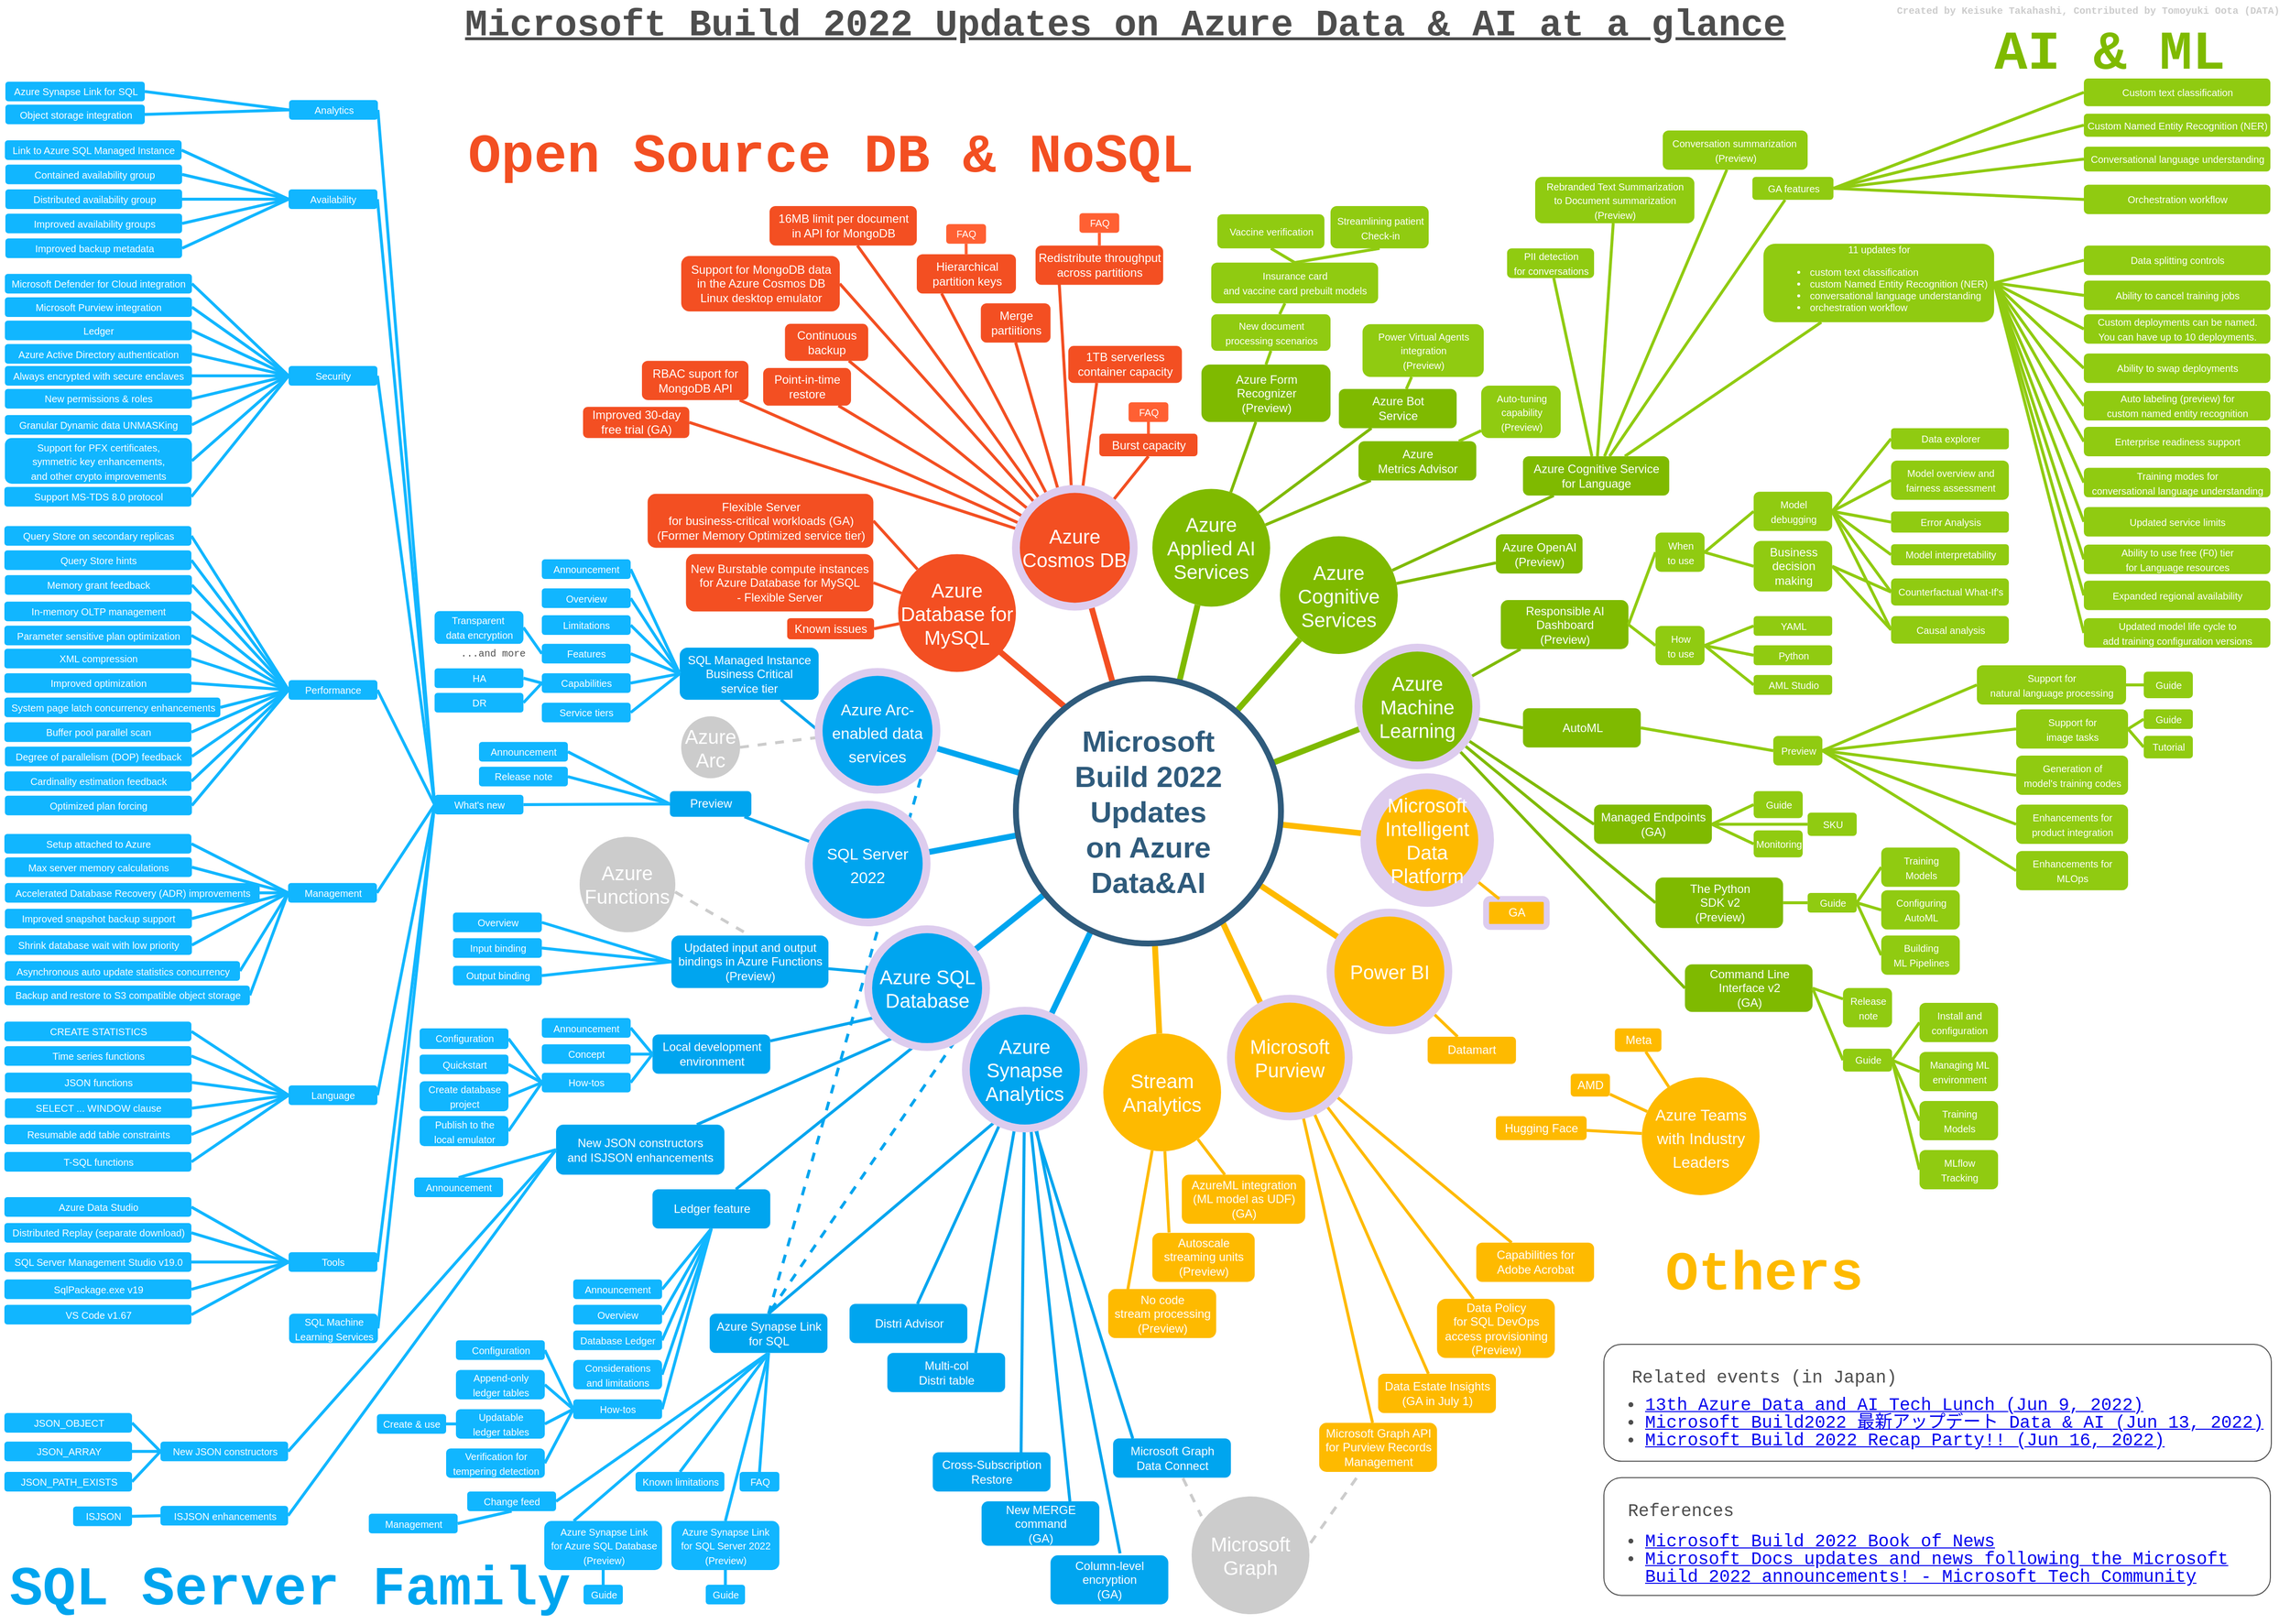 <mxfile version="19.0.2" type="device"><diagram id="6a731a19-8d31-9384-78a2-239565b7b9f0" name="Page-1"><mxGraphModel dx="1195" dy="809" grid="1" gridSize="10" guides="1" tooltips="1" connect="1" arrows="1" fold="1" page="1" pageScale="1" pageWidth="1169" pageHeight="827" background="none" math="0" shadow="0"><root><mxCell id="0"/><mxCell id="1" parent="0"/><mxCell id="1359" style="endArrow=none;strokeWidth=6;strokeColor=#F34F22;html=1;" parent="1" source="1515" target="1350" edge="1"><mxGeometry relative="1" as="geometry"/></mxCell><mxCell id="1360" style="endArrow=none;strokeWidth=6;strokeColor=#7FBA00;html=1;" parent="1" source="1515" target="1351" edge="1"><mxGeometry relative="1" as="geometry"/></mxCell><mxCell id="1361" style="endArrow=none;strokeWidth=6;strokeColor=#7FBA00;html=1;" parent="1" source="1515" target="1352" edge="1"><mxGeometry relative="1" as="geometry"/></mxCell><mxCell id="1362" style="endArrow=none;strokeWidth=6;strokeColor=#7FBA00;html=1;" parent="1" source="1515" target="1353" edge="1"><mxGeometry relative="1" as="geometry"/></mxCell><mxCell id="1363" style="endArrow=none;strokeWidth=6;strokeColor=#00A5EF;html=1;" parent="1" source="1515" target="1516" edge="1"><mxGeometry relative="1" as="geometry"/></mxCell><mxCell id="1364" style="endArrow=none;strokeWidth=6;strokeColor=#FEBA00;html=1;" parent="1" source="1515" target="1354" edge="1"><mxGeometry relative="1" as="geometry"/></mxCell><mxCell id="1365" value="" style="edgeStyle=none;endArrow=none;strokeWidth=6;strokeColor=#00A5EF;html=1;" parent="1" source="1515" target="1355" edge="1"><mxGeometry x="181" y="226.5" width="100" height="100" as="geometry"><mxPoint x="181" y="326.5" as="sourcePoint"/><mxPoint x="281" y="226.5" as="targetPoint"/></mxGeometry></mxCell><mxCell id="1366" value="" style="edgeStyle=none;endArrow=none;strokeWidth=6;strokeColor=#00A5EF;html=1;" parent="1" source="1515" target="1356" edge="1"><mxGeometry x="181" y="226.5" width="100" height="100" as="geometry"><mxPoint x="181" y="326.5" as="sourcePoint"/><mxPoint x="281" y="226.5" as="targetPoint"/></mxGeometry></mxCell><mxCell id="1369" value="RBAC suport for&lt;br&gt;MongoDB API" style="rounded=1;fillColor=#F34F22;strokeColor=none;strokeWidth=3;shadow=0;html=1;fontColor=#FFFFFF;" parent="1" vertex="1"><mxGeometry x="660" y="367.69" width="108.5" height="40" as="geometry"/></mxCell><mxCell id="1370" value="Point-in-time&lt;br&gt;restore" style="rounded=1;fillColor=#F34F22;strokeColor=none;strokeWidth=3;shadow=0;html=1;fontColor=#FFFFFF;" parent="1" vertex="1"><mxGeometry x="783.5" y="375" width="89.49" height="38.43" as="geometry"/></mxCell><mxCell id="1371" value="Continuous&lt;br&gt;backup" style="rounded=1;fillColor=#F34F22;strokeColor=none;strokeWidth=3;shadow=0;html=1;fontColor=#FFFFFF;" parent="1" vertex="1"><mxGeometry x="805.71" y="330.04" width="84.79" height="37.65" as="geometry"/></mxCell><UserObject label="16MB limit per document&lt;br&gt;in API for MongoDB" link="https://azure.microsoft.com/en-us/updates/public-preview-16mb-limit-per-document-in-api-for-mongodb/" linkTarget="_blank" id="1372"><mxCell style="rounded=1;fillColor=#F34F22;strokeColor=none;strokeWidth=3;shadow=0;html=1;fontColor=#FFFFFF;" parent="1" vertex="1"><mxGeometry x="790" y="210" width="150" height="40.23" as="geometry"/></mxCell></UserObject><mxCell id="1373" value="Improved 30-day&lt;br&gt;free trial (GA)" style="rounded=1;fillColor=#F34F22;strokeColor=none;strokeWidth=3;shadow=0;html=1;fontColor=#FFFFFF;" parent="1" vertex="1"><mxGeometry x="600" y="414.57" width="108.25" height="31.78" as="geometry"/></mxCell><mxCell id="1374" value="Hierarchical&lt;br&gt;partition keys" style="rounded=1;fillColor=#F34F22;strokeColor=none;strokeWidth=3;shadow=0;html=1;fontColor=#FFFFFF;" parent="1" vertex="1"><mxGeometry x="940" y="259.1" width="101" height="40" as="geometry"/></mxCell><UserObject label="Redistribute throughput&lt;br&gt;across partitions" link="https://docs.microsoft.com/azure/cosmos-db/sql/distribute-throughput-across-partitions" linkTarget="_blank" id="1375"><mxCell style="rounded=1;fillColor=#F34F22;strokeColor=none;strokeWidth=3;shadow=0;html=1;fontColor=#FFFFFF;" parent="1" vertex="1"><mxGeometry x="1061" y="250.23" width="130" height="40" as="geometry"/></mxCell></UserObject><mxCell id="1377" value="" style="edgeStyle=none;endArrow=none;strokeWidth=3;strokeColor=#F34F22;html=1;entryX=0.5;entryY=1;entryDx=0;entryDy=0;" parent="1" source="1350" target="8peQUpnhPkulxFJaiGsT-1946" edge="1"><mxGeometry x="-221.5" y="56.5" width="100" height="100" as="geometry"><mxPoint x="-221.5" y="156.5" as="sourcePoint"/><mxPoint x="1257.842" y="120" as="targetPoint"/></mxGeometry></mxCell><mxCell id="1381" value="" style="edgeStyle=none;endArrow=none;strokeWidth=3;strokeColor=#F34F22;html=1;" parent="1" source="1350" target="1369" edge="1"><mxGeometry x="-221.5" y="56.5" width="100" height="100" as="geometry"><mxPoint x="-221.5" y="156.5" as="sourcePoint"/><mxPoint x="-121.5" y="56.5" as="targetPoint"/></mxGeometry></mxCell><mxCell id="1382" value="" style="edgeStyle=none;endArrow=none;strokeWidth=3;strokeColor=#F34F22;html=1;" parent="1" source="1350" target="1370" edge="1"><mxGeometry x="-221.5" y="56.5" width="100" height="100" as="geometry"><mxPoint x="-221.5" y="156.5" as="sourcePoint"/><mxPoint x="-121.5" y="56.5" as="targetPoint"/></mxGeometry></mxCell><mxCell id="1383" value="" style="edgeStyle=none;endArrow=none;strokeWidth=3;strokeColor=#F34F22;html=1;" parent="1" source="1350" target="1371" edge="1"><mxGeometry x="-221.5" y="56.5" width="100" height="100" as="geometry"><mxPoint x="-221.5" y="156.5" as="sourcePoint"/><mxPoint x="-121.5" y="56.5" as="targetPoint"/></mxGeometry></mxCell><mxCell id="1384" value="" style="edgeStyle=none;endArrow=none;strokeWidth=3;strokeColor=#F34F22;html=1;" parent="1" source="1350" target="1372" edge="1"><mxGeometry x="-221.5" y="56.5" width="100" height="100" as="geometry"><mxPoint x="-221.5" y="156.5" as="sourcePoint"/><mxPoint x="-121.5" y="56.5" as="targetPoint"/></mxGeometry></mxCell><mxCell id="1385" value="" style="edgeStyle=none;endArrow=none;strokeWidth=3;strokeColor=#F34F22;html=1;entryX=1;entryY=0.5;entryDx=0;entryDy=0;" parent="1" source="1350" target="1373" edge="1"><mxGeometry x="-221.5" y="56.5" width="100" height="100" as="geometry"><mxPoint x="-221.5" y="156.5" as="sourcePoint"/><mxPoint x="-121.5" y="56.5" as="targetPoint"/></mxGeometry></mxCell><mxCell id="1386" value="" style="edgeStyle=none;endArrow=none;strokeWidth=3;strokeColor=#F34F22;html=1;entryX=0.25;entryY=1;entryDx=0;entryDy=0;" parent="1" source="1350" target="1374" edge="1"><mxGeometry x="-221.5" y="56.5" width="100" height="100" as="geometry"><mxPoint x="-221.5" y="156.5" as="sourcePoint"/><mxPoint x="-121.5" y="56.5" as="targetPoint"/></mxGeometry></mxCell><mxCell id="1387" value="" style="edgeStyle=none;endArrow=none;strokeWidth=3;strokeColor=#F34F22;html=1;entryX=0.186;entryY=0.989;entryDx=0;entryDy=0;entryPerimeter=0;" parent="1" source="1350" target="1375" edge="1"><mxGeometry x="-221.5" y="56.5" width="100" height="100" as="geometry"><mxPoint x="-221.5" y="156.5" as="sourcePoint"/><mxPoint x="-121.5" y="56.5" as="targetPoint"/></mxGeometry></mxCell><mxCell id="1396" value="Azure&lt;br&gt;Metrics Advisor" style="rounded=1;fillColor=#7FBA00;strokeColor=none;strokeWidth=3;shadow=0;html=1;fontColor=#FFFFFF;" parent="1" vertex="1"><mxGeometry x="1390" y="449.66" width="120" height="40" as="geometry"/></mxCell><mxCell id="1397" value="Azure Bot&lt;br&gt;Service" style="rounded=1;fillColor=#7FBA00;strokeColor=none;strokeWidth=3;shadow=0;html=1;fontColor=#FFFFFF;" parent="1" vertex="1"><mxGeometry x="1370" y="396.35" width="120" height="40" as="geometry"/></mxCell><mxCell id="1398" value="Azure Form&lt;br&gt;Recognizer&lt;br&gt;(Preview)" style="rounded=1;fillColor=#7FBA00;strokeColor=none;strokeWidth=3;shadow=0;html=1;fontColor=#FFFFFF;" parent="1" vertex="1"><mxGeometry x="1230" y="371.5" width="131.5" height="58.5" as="geometry"/></mxCell><mxCell id="1408" value="" style="edgeStyle=none;endArrow=none;strokeWidth=3;strokeColor=#7FBA00;html=1;" parent="1" source="1351" target="1396" edge="1"><mxGeometry x="3.5" y="21.5" width="100" height="100" as="geometry"><mxPoint x="3.5" y="121.5" as="sourcePoint"/><mxPoint x="103.5" y="21.5" as="targetPoint"/></mxGeometry></mxCell><mxCell id="1409" value="" style="edgeStyle=none;endArrow=none;strokeWidth=3;strokeColor=#7FBA00;html=1;" parent="1" source="1351" target="1397" edge="1"><mxGeometry x="3.5" y="21.5" width="100" height="100" as="geometry"><mxPoint x="3.5" y="121.5" as="sourcePoint"/><mxPoint x="103.5" y="21.5" as="targetPoint"/></mxGeometry></mxCell><mxCell id="1410" value="" style="edgeStyle=none;endArrow=none;strokeWidth=3;strokeColor=#7FBA00;html=1;" parent="1" source="1351" target="1398" edge="1"><mxGeometry x="3.5" y="21.5" width="100" height="100" as="geometry"><mxPoint x="3.5" y="121.5" as="sourcePoint"/><mxPoint x="103.5" y="21.5" as="targetPoint"/></mxGeometry></mxCell><UserObject label="Azure OpenAI&lt;br&gt;(Preview)" link="https://docs.microsoft.com/azure/cognitive-services/openai/overview" linkTarget="_blank" id="1413"><mxCell style="rounded=1;fillColor=#7FBA00;strokeColor=none;strokeWidth=3;shadow=0;html=1;fontColor=#FFFFFF;" parent="1" vertex="1"><mxGeometry x="1530.0" y="544.55" width="88.25" height="40" as="geometry"/></mxCell></UserObject><UserObject label="&lt;font style=&quot;font-size: 12px;&quot;&gt;Azure Cognitive Service&lt;br&gt;for Language&lt;/font&gt;" link="https://docs.microsoft.com/azure/cognitive-services/language-service/whats-new" linkTarget="_blank" id="1417"><mxCell style="rounded=1;fillColor=#7FBA00;strokeColor=none;strokeWidth=3;shadow=0;html=1;fontColor=#FFFFFF;" parent="1" vertex="1"><mxGeometry x="1557.58" y="465.0" width="149" height="40" as="geometry"/></mxCell></UserObject><mxCell id="1424" value="" style="edgeStyle=none;endArrow=none;strokeWidth=3;strokeColor=#7FBA00;html=1;" parent="1" source="1352" target="1413" edge="1"><mxGeometry x="31" y="106.5" width="100" height="100" as="geometry"><mxPoint x="31" y="206.5" as="sourcePoint"/><mxPoint x="131" y="106.5" as="targetPoint"/></mxGeometry></mxCell><mxCell id="1428" value="" style="edgeStyle=none;endArrow=none;strokeWidth=3;strokeColor=#7FBA00;html=1;" parent="1" source="1352" target="1417" edge="1"><mxGeometry x="31" y="106.5" width="100" height="100" as="geometry"><mxPoint x="31" y="206.5" as="sourcePoint"/><mxPoint x="131" y="106.5" as="targetPoint"/></mxGeometry></mxCell><UserObject label="Command Line&lt;br&gt;Interface v2&lt;br&gt;(GA)" link="https://docs.microsoft.com/azure/machine-learning/concept-v2#azure-machine-learning-cli-v2" id="1435"><mxCell style="rounded=1;fillColor=#7FBA00;strokeColor=none;strokeWidth=3;shadow=0;html=1;fontColor=#FFFFFF;" parent="1" vertex="1"><mxGeometry x="1722.58" y="982.75" width="130" height="48.5" as="geometry"/></mxCell></UserObject><UserObject label="Responsible AI&lt;br&gt;Dashboard&lt;br&gt;(Preview)" link="https://docs.microsoft.com/azure/machine-learning/concept-responsible-ai-dashboard" linkTarget="_blank" id="1436"><mxCell style="rounded=1;fillColor=#7FBA00;strokeColor=none;strokeWidth=3;shadow=0;html=1;fontColor=#FFFFFF;" parent="1" vertex="1"><mxGeometry x="1535" y="611.5" width="130" height="50" as="geometry"/></mxCell></UserObject><UserObject label="AutoML" link="https://docs.microsoft.com/azure/machine-learning/concept-automated-ml" linkTarget="_blank" id="1437"><mxCell style="rounded=1;fillColor=#7FBA00;strokeColor=none;strokeWidth=3;shadow=0;html=1;fontColor=#FFFFFF;" parent="1" vertex="1"><mxGeometry x="1557.58" y="721.73" width="120" height="40" as="geometry"/></mxCell></UserObject><UserObject label="Managed Endpoints&lt;br&gt;(GA)" link="https://docs.microsoft.com/azure/machine-learning/how-to-secure-online-endpoint?tabs=model" id="1438"><mxCell style="rounded=1;fillColor=#7FBA00;strokeColor=none;strokeWidth=3;shadow=0;html=1;fontColor=#FFFFFF;" parent="1" vertex="1"><mxGeometry x="1630" y="820" width="120" height="40" as="geometry"/></mxCell></UserObject><UserObject label="The Python&lt;br&gt;SDK v2&lt;br&gt;(Preview)" link="https://docs.microsoft.com/azure/machine-learning/concept-v2#azure-machine-learning-python-sdk-v2-preview" id="1439"><mxCell style="rounded=1;fillColor=#7FBA00;strokeColor=none;strokeWidth=3;shadow=0;html=1;fontColor=#FFFFFF;" parent="1" vertex="1"><mxGeometry x="1692.58" y="894.25" width="130" height="51.5" as="geometry"/></mxCell></UserObject><mxCell id="1446" value="" style="edgeStyle=none;endArrow=none;strokeWidth=3;strokeColor=#7FBA00;html=1;entryX=0;entryY=0.5;entryDx=0;entryDy=0;" parent="1" source="1353" target="1435" edge="1"><mxGeometry x="-24" y="196.5" width="100" height="100" as="geometry"><mxPoint x="-24" y="296.5" as="sourcePoint"/><mxPoint x="76" y="196.5" as="targetPoint"/></mxGeometry></mxCell><mxCell id="1447" value="" style="edgeStyle=none;endArrow=none;strokeWidth=3;strokeColor=#7FBA00;html=1;" parent="1" source="1353" target="1436" edge="1"><mxGeometry x="-24" y="196.5" width="100" height="100" as="geometry"><mxPoint x="-24" y="296.5" as="sourcePoint"/><mxPoint x="76" y="196.5" as="targetPoint"/></mxGeometry></mxCell><mxCell id="1448" value="" style="edgeStyle=none;endArrow=none;strokeWidth=3;strokeColor=#7FBA00;html=1;entryX=0;entryY=0.5;entryDx=0;entryDy=0;" parent="1" source="1353" target="1437" edge="1"><mxGeometry x="-24" y="196.5" width="100" height="100" as="geometry"><mxPoint x="-24" y="296.5" as="sourcePoint"/><mxPoint x="76" y="196.5" as="targetPoint"/></mxGeometry></mxCell><mxCell id="1450" value="" style="edgeStyle=none;endArrow=none;strokeWidth=3;strokeColor=#7FBA00;html=1;entryX=0;entryY=0.5;entryDx=0;entryDy=0;" parent="1" source="1353" target="1439" edge="1"><mxGeometry x="-24" y="196.5" width="100" height="100" as="geometry"><mxPoint x="-24" y="296.5" as="sourcePoint"/><mxPoint x="76" y="196.5" as="targetPoint"/></mxGeometry></mxCell><UserObject label="GA" link="https://azure.microsoft.com/blog/introducing-the-microsoft-intelligent-data-platform/" linkTarget="_blank" id="1457"><mxCell style="rounded=1;fillColor=#FEBA00;strokeColor=#DDCCEE;strokeWidth=6;shadow=0;html=1;fontColor=#FFFFFF;" parent="1" vertex="1"><mxGeometry x="1520" y="916.13" width="61.75" height="28.5" as="geometry"/></mxCell></UserObject><mxCell id="1467" value="" style="edgeStyle=none;endArrow=none;strokeWidth=3;strokeColor=#FEBA00;html=1;" parent="1" source="1354" target="1457" edge="1"><mxGeometry x="711" y="-288.5" width="100" height="100" as="geometry"><mxPoint x="711" y="-188.5" as="sourcePoint"/><mxPoint x="811" y="-288.5" as="targetPoint"/></mxGeometry></mxCell><mxCell id="1478" value="SQL Managed Instance&lt;br&gt;Business Critical&lt;br&gt;service tier" style="rounded=1;fillColor=#00A5EF;strokeColor=none;strokeWidth=3;shadow=0;html=1;fontColor=#FFFFFF;" parent="1" vertex="1"><mxGeometry x="698.5" y="660" width="141.5" height="53.12" as="geometry"/></mxCell><mxCell id="1479" value="" style="edgeStyle=none;endArrow=none;strokeWidth=3;strokeColor=#00A5EF;html=1;exitX=0;exitY=0.5;exitDx=0;exitDy=0;" parent="1" source="1516" target="1478" edge="1"><mxGeometry x="243.5" y="39" width="100" height="100" as="geometry"><mxPoint x="243.5" y="139" as="sourcePoint"/><mxPoint x="343.5" y="39" as="targetPoint"/></mxGeometry></mxCell><UserObject label="Ledger feature" link="https://docs.microsoft.com/azure/azure-sql/database/ledger-landing?view=azuresql" linkTarget="_blank" id="1498"><mxCell style="rounded=1;fillColor=#00A5EF;strokeColor=none;strokeWidth=3;shadow=0;html=1;fontColor=#FFFFFF;" parent="1" vertex="1"><mxGeometry x="670.75" y="1212.0" width="120" height="40" as="geometry"/></mxCell></UserObject><mxCell id="1499" value="New JSON constructors&lt;br&gt;and ISJSON enhancements" style="rounded=1;fillColor=#00A5EF;strokeColor=none;strokeWidth=3;shadow=0;html=1;fontColor=#FFFFFF;" parent="1" vertex="1"><mxGeometry x="572.5" y="1146.12" width="171.5" height="51" as="geometry"/></mxCell><mxCell id="1500" value="Local development&lt;br&gt;environment" style="rounded=1;fillColor=#00A5EF;strokeColor=none;strokeWidth=3;shadow=0;html=1;fontColor=#FFFFFF;" parent="1" vertex="1"><mxGeometry x="670.75" y="1054.25" width="120" height="40" as="geometry"/></mxCell><mxCell id="1501" value="Updated input and output&lt;br&gt;bindings in Azure Functions&lt;br&gt;(Preview)" style="rounded=1;fillColor=#00A5EF;strokeColor=none;strokeWidth=3;shadow=0;html=1;fontColor=#FFFFFF;" parent="1" vertex="1"><mxGeometry x="690" y="953.38" width="160" height="53.5" as="geometry"/></mxCell><mxCell id="1502" value="" style="edgeStyle=none;endArrow=none;strokeWidth=3;strokeColor=#00A5EF;html=1;exitX=0.026;exitY=0.367;exitDx=0;exitDy=0;exitPerimeter=0;" parent="1" source="8peQUpnhPkulxFJaiGsT-1568" target="1501" edge="1"><mxGeometry x="623.04" y="262.75" width="100" height="100" as="geometry"><mxPoint x="623.04" y="362.75" as="sourcePoint"/><mxPoint x="723.04" y="262.75" as="targetPoint"/></mxGeometry></mxCell><mxCell id="1511" value="" style="edgeStyle=none;endArrow=none;strokeWidth=3;strokeColor=#00A5EF;html=1;exitX=0.399;exitY=0.987;exitDx=0;exitDy=0;exitPerimeter=0;" parent="1" source="8peQUpnhPkulxFJaiGsT-1568" target="1498" edge="1"><mxGeometry x="623.04" y="262.75" width="100" height="100" as="geometry"><mxPoint x="623.04" y="362.75" as="sourcePoint"/><mxPoint x="723.04" y="262.75" as="targetPoint"/></mxGeometry></mxCell><mxCell id="1512" value="" style="edgeStyle=none;endArrow=none;strokeWidth=3;strokeColor=#00A5EF;html=1;exitX=0.233;exitY=0.913;exitDx=0;exitDy=0;exitPerimeter=0;" parent="1" source="8peQUpnhPkulxFJaiGsT-1568" target="1499" edge="1"><mxGeometry x="623.04" y="262.75" width="100" height="100" as="geometry"><mxPoint x="623.04" y="362.75" as="sourcePoint"/><mxPoint x="723.04" y="262.75" as="targetPoint"/></mxGeometry></mxCell><mxCell id="1513" value="" style="edgeStyle=none;endArrow=none;strokeWidth=3;strokeColor=#00A5EF;html=1;exitX=0.066;exitY=0.747;exitDx=0;exitDy=0;exitPerimeter=0;" parent="1" source="8peQUpnhPkulxFJaiGsT-1568" target="1500" edge="1"><mxGeometry x="623.04" y="262.75" width="100" height="100" as="geometry"><mxPoint x="623.04" y="362.75" as="sourcePoint"/><mxPoint x="723.04" y="262.75" as="targetPoint"/></mxGeometry></mxCell><UserObject label="Microsoft Graph&lt;br&gt;Data Connect" link="https://docs.microsoft.com/graph/data-connect-concept-overview" linkTarget="_blank" id="1520"><mxCell style="rounded=1;fillColor=#00A5EF;strokeColor=none;strokeWidth=3;shadow=0;html=1;fontColor=#FFFFFF;" parent="1" vertex="1"><mxGeometry x="1140" y="1465.89" width="120" height="40" as="geometry"/></mxCell></UserObject><UserObject label="Azure Synapse Link&lt;br&gt;for SQL" link="https://docs.microsoft.com/azure/synapse-analytics/synapse-link/sql-synapse-link-overview" linkTarget="_blank" id="1521"><mxCell style="rounded=1;fillColor=#00A5EF;strokeColor=none;strokeWidth=3;shadow=0;html=1;fontColor=#FFFFFF;" parent="1" vertex="1"><mxGeometry x="729" y="1338.77" width="120" height="40" as="geometry"/></mxCell></UserObject><mxCell id="1532" value="" style="edgeStyle=none;endArrow=none;strokeWidth=3;strokeColor=#00A5EF;html=1;exitX=0.59;exitY=1.008;exitDx=0;exitDy=0;exitPerimeter=0;entryX=0.167;entryY=0.003;entryDx=0;entryDy=0;entryPerimeter=0;" parent="1" source="1355" target="1520" edge="1"><mxGeometry x="-940.52" y="569.05" width="100" height="100" as="geometry"><mxPoint x="1129.804" y="1239.548" as="sourcePoint"/><mxPoint x="-840.52" y="569.05" as="targetPoint"/></mxGeometry></mxCell><mxCell id="1533" value="" style="edgeStyle=none;endArrow=none;strokeWidth=3;strokeColor=#00A5EF;html=1;exitX=0.257;exitY=0.935;exitDx=0;exitDy=0;exitPerimeter=0;entryX=0.5;entryY=0;entryDx=0;entryDy=0;" parent="1" source="1355" target="1521" edge="1"><mxGeometry x="-940.52" y="569.05" width="100" height="100" as="geometry"><mxPoint x="1130.001" y="1253.663" as="sourcePoint"/><mxPoint x="-840.52" y="569.05" as="targetPoint"/></mxGeometry></mxCell><mxCell id="8peQUpnhPkulxFJaiGsT-1543" style="endArrow=none;strokeWidth=6;strokeColor=#F34F22;html=1;entryX=0.825;entryY=0.794;entryDx=0;entryDy=0;exitX=0.186;exitY=0.108;exitDx=0;exitDy=0;exitPerimeter=0;entryPerimeter=0;" parent="1" source="1515" target="8peQUpnhPkulxFJaiGsT-1542" edge="1"><mxGeometry relative="1" as="geometry"><mxPoint x="1040" y="790" as="sourcePoint"/></mxGeometry></mxCell><mxCell id="8peQUpnhPkulxFJaiGsT-1545" style="endArrow=none;strokeWidth=6;strokeColor=#FEBA00;html=1;entryX=0.267;entryY=0.07;entryDx=0;entryDy=0;exitX=0.781;exitY=0.923;exitDx=0;exitDy=0;exitPerimeter=0;entryPerimeter=0;" parent="1" source="1515" target="8peQUpnhPkulxFJaiGsT-1544" edge="1"><mxGeometry relative="1" as="geometry"><mxPoint x="87.05" y="1492.646" as="sourcePoint"/></mxGeometry></mxCell><mxCell id="8peQUpnhPkulxFJaiGsT-1547" value="" style="edgeStyle=none;endArrow=none;strokeWidth=6;strokeColor=#FEBA00;html=1;" parent="1" source="1515" target="8peQUpnhPkulxFJaiGsT-1546" edge="1"><mxGeometry x="548.43" y="-176.61" width="100" height="100" as="geometry"><mxPoint x="1493.497" y="539.999" as="sourcePoint"/><mxPoint x="648.43" y="-176.61" as="targetPoint"/></mxGeometry></mxCell><UserObject label="No code&lt;br&gt;stream processing&lt;br&gt;(Preview)" link="https://docs.microsoft.com/azure/stream-analytics/no-code-stream-processing" linkTarget="_blank" id="8peQUpnhPkulxFJaiGsT-1552"><mxCell style="rounded=1;fillColor=#FEBA00;strokeColor=none;strokeWidth=3;shadow=0;html=1;fontColor=#FFFFFF;" parent="1" vertex="1"><mxGeometry x="1135" y="1313.66" width="110" height="50" as="geometry"/></mxCell></UserObject><mxCell id="8peQUpnhPkulxFJaiGsT-1553" value="" style="edgeStyle=none;endArrow=none;strokeWidth=3;strokeColor=#FEBA00;html=1;entryX=0.182;entryY=0.007;entryDx=0;entryDy=0;entryPerimeter=0;" parent="1" source="8peQUpnhPkulxFJaiGsT-1546" target="8peQUpnhPkulxFJaiGsT-1552" edge="1"><mxGeometry x="913.25" y="416.84" width="100" height="100" as="geometry"><mxPoint x="1932.546" y="1701.499" as="sourcePoint"/><mxPoint x="1013.25" y="416.84" as="targetPoint"/></mxGeometry></mxCell><UserObject label="&lt;div&gt;Flexible Server&lt;/div&gt;&lt;span style=&quot;background-color: initial;&quot;&gt;for business-critical workloads&lt;/span&gt;&amp;nbsp;(GA)&lt;br&gt;(Former Memory Optimized service tier)" link="https://techcommunity.microsoft.com/t5/azure-database-for-mysql-blog/announcing-azure-database-for-mysql-flexible-server-for-business/ba-p/3361718" linkTarget="_blank" id="8peQUpnhPkulxFJaiGsT-1554"><mxCell style="rounded=1;fillColor=#F34F22;strokeColor=none;strokeWidth=3;shadow=0;html=1;fontColor=#FFFFFF;" parent="1" vertex="1"><mxGeometry x="665.79" y="503.29" width="229.98" height="54.93" as="geometry"/></mxCell></UserObject><mxCell id="8peQUpnhPkulxFJaiGsT-1555" value="" style="edgeStyle=none;endArrow=none;strokeWidth=3;strokeColor=#F34F22;html=1;entryX=1;entryY=0.5;entryDx=0;entryDy=0;" parent="1" source="8peQUpnhPkulxFJaiGsT-1542" target="8peQUpnhPkulxFJaiGsT-1554" edge="1"><mxGeometry x="-774.08" y="604.55" width="100" height="100" as="geometry"><mxPoint x="90.002" y="890.003" as="sourcePoint"/><mxPoint x="-674.08" y="604.55" as="targetPoint"/></mxGeometry></mxCell><UserObject label="Data Policy&lt;br&gt;for SQL DevOps&lt;br&gt;access provisioning&lt;br&gt;(Preview)" link="https://techcommunity.microsoft.com/t5/microsoft-purview-blog/microsoft-purview-data-policy-for-sql-devops-access-provisioning/ba-p/3403174" linkTarget="_blank" id="8peQUpnhPkulxFJaiGsT-1560"><mxCell style="rounded=1;fillColor=#FEBA00;strokeColor=none;strokeWidth=3;shadow=0;html=1;fontColor=#FFFFFF;" parent="1" vertex="1"><mxGeometry x="1470" y="1323.66" width="120" height="60.23" as="geometry"/></mxCell></UserObject><mxCell id="8peQUpnhPkulxFJaiGsT-1561" value="" style="edgeStyle=none;endArrow=none;strokeWidth=3;strokeColor=#FEBA00;html=1;" parent="1" source="8peQUpnhPkulxFJaiGsT-1544" target="8peQUpnhPkulxFJaiGsT-1560" edge="1"><mxGeometry x="742.5" y="-49.85" width="100" height="100" as="geometry"><mxPoint x="1775.174" y="1308.881" as="sourcePoint"/><mxPoint x="842.5" y="-49.85" as="targetPoint"/></mxGeometry></mxCell><UserObject label="Data Estate Insights&lt;br&gt;(GA in July 1)" link="https://techcommunity.microsoft.com/t5/microsoft-purview-blog/microsoft-purview-data-estate-insights-will-be-generally/ba-p/3397528" linkTarget="_blank" id="8peQUpnhPkulxFJaiGsT-1562"><mxCell style="rounded=1;fillColor=#FEBA00;strokeColor=none;strokeWidth=3;shadow=0;html=1;fontColor=#FFFFFF;" parent="1" vertex="1"><mxGeometry x="1410" y="1400.0" width="120" height="40" as="geometry"/></mxCell></UserObject><mxCell id="8peQUpnhPkulxFJaiGsT-1563" value="" style="edgeStyle=none;endArrow=none;strokeWidth=3;strokeColor=#FEBA00;html=1;" parent="1" source="8peQUpnhPkulxFJaiGsT-1544" target="8peQUpnhPkulxFJaiGsT-1562" edge="1"><mxGeometry x="542.5" y="-58.74" width="100" height="100" as="geometry"><mxPoint x="1575.174" y="1299.991" as="sourcePoint"/><mxPoint x="642.5" y="-58.74" as="targetPoint"/></mxGeometry></mxCell><UserObject label="Capabilities for&lt;br&gt;Adobe Acrobat" link="https://techcommunity.microsoft.com/t5/security-compliance-and-identity/extending-microsoft-purview-ecosystem-with-new-apis-power/ba-p/3401529" linkTarget="_blank" id="8peQUpnhPkulxFJaiGsT-1564"><mxCell style="rounded=1;fillColor=#FEBA00;strokeColor=none;strokeWidth=3;shadow=0;html=1;fontColor=#FFFFFF;" parent="1" vertex="1"><mxGeometry x="1510.0" y="1266.35" width="120" height="40" as="geometry"/></mxCell></UserObject><mxCell id="8peQUpnhPkulxFJaiGsT-1565" value="" style="edgeStyle=none;endArrow=none;strokeWidth=3;strokeColor=#FEBA00;html=1;" parent="1" source="8peQUpnhPkulxFJaiGsT-1544" target="8peQUpnhPkulxFJaiGsT-1564" edge="1"><mxGeometry x="420.54" y="-98.74" width="100" height="100" as="geometry"><mxPoint x="1453.214" y="1259.991" as="sourcePoint"/><mxPoint x="520.54" y="-98.74" as="targetPoint"/></mxGeometry></mxCell><UserObject label="Microsoft Graph API&lt;br&gt;for Purview Records&lt;br&gt;Management" link="https://techcommunity.microsoft.com/t5/security-compliance-and-identity/extending-microsoft-purview-ecosystem-with-new-apis-power/ba-p/3401529" linkTarget="_blank" id="8peQUpnhPkulxFJaiGsT-1566"><mxCell style="rounded=1;fillColor=#FEBA00;strokeColor=none;strokeWidth=3;shadow=0;html=1;fontColor=#FFFFFF;" parent="1" vertex="1"><mxGeometry x="1350" y="1450" width="120" height="50" as="geometry"/></mxCell></UserObject><mxCell id="8peQUpnhPkulxFJaiGsT-1567" value="" style="edgeStyle=none;endArrow=none;strokeWidth=3;strokeColor=#FEBA00;html=1;" parent="1" source="8peQUpnhPkulxFJaiGsT-1544" target="8peQUpnhPkulxFJaiGsT-1566" edge="1"><mxGeometry x="392.5" y="-89.85" width="100" height="100" as="geometry"><mxPoint x="1425.174" y="1268.881" as="sourcePoint"/><mxPoint x="492.5" y="-89.85" as="targetPoint"/></mxGeometry></mxCell><mxCell id="8peQUpnhPkulxFJaiGsT-1569" value="" style="edgeStyle=none;endArrow=none;strokeWidth=6;strokeColor=#00A5EF;html=1;" parent="1" source="1515" target="8peQUpnhPkulxFJaiGsT-1568" edge="1"><mxGeometry x="-175.84" y="-333.75" width="100" height="100" as="geometry"><mxPoint x="643.496" y="346.504" as="sourcePoint"/><mxPoint x="-75.84" y="-333.75" as="targetPoint"/></mxGeometry></mxCell><mxCell id="8peQUpnhPkulxFJaiGsT-1570" value="Preview" style="rounded=1;fillColor=#00A5EF;strokeColor=none;strokeWidth=3;shadow=0;html=1;fontColor=#FFFFFF;" parent="1" vertex="1"><mxGeometry x="688.5" y="806.26" width="82.98" height="26.13" as="geometry"/></mxCell><mxCell id="8peQUpnhPkulxFJaiGsT-1571" value="" style="edgeStyle=none;endArrow=none;strokeWidth=3;strokeColor=#00A5EF;html=1;" parent="1" source="1356" target="8peQUpnhPkulxFJaiGsT-1570" edge="1"><mxGeometry x="-594.16" y="1360.38" width="100" height="100" as="geometry"><mxPoint x="778.776" y="1830.361" as="sourcePoint"/><mxPoint x="-494.16" y="1360.38" as="targetPoint"/></mxGeometry></mxCell><mxCell id="8peQUpnhPkulxFJaiGsT-1573" style="endArrow=none;strokeWidth=6;strokeColor=#FEBA00;html=1;" parent="1" source="1515" target="8peQUpnhPkulxFJaiGsT-1572" edge="1"><mxGeometry relative="1" as="geometry"><mxPoint x="1190.962" y="1210.473" as="sourcePoint"/></mxGeometry></mxCell><UserObject label="Datamart" link="https://powerbi.microsoft.com/blog/announcing-public-preview-of-datamart-in-power-bi/" linkTarget="_blank" id="8peQUpnhPkulxFJaiGsT-1574"><mxCell style="rounded=1;fillColor=#FEBA00;strokeColor=none;strokeWidth=3;shadow=0;html=1;fontColor=#FFFFFF;" parent="1" vertex="1"><mxGeometry x="1460.43" y="1056.48" width="90" height="27.77" as="geometry"/></mxCell></UserObject><mxCell id="8peQUpnhPkulxFJaiGsT-1575" value="" style="edgeStyle=none;endArrow=none;strokeWidth=3;strokeColor=#FEBA00;html=1;" parent="1" source="8peQUpnhPkulxFJaiGsT-1572" target="8peQUpnhPkulxFJaiGsT-1574" edge="1"><mxGeometry x="365" y="431.13" width="100" height="100" as="geometry"><mxPoint x="365" y="531.13" as="sourcePoint"/><mxPoint x="465" y="431.13" as="targetPoint"/></mxGeometry></mxCell><UserObject label="&lt;font style=&quot;font-size: 10px;&quot;&gt;Auto-tuning&lt;br&gt;capability&lt;br&gt;(Preview)&lt;/font&gt;" link="https://docs.microsoft.com/sql/relational-databases/automatic-tuning/automatic-tuning" id="8peQUpnhPkulxFJaiGsT-1576"><mxCell style="rounded=1;fillColor=#90CB11;strokeColor=none;strokeWidth=3;shadow=0;html=1;fontColor=#FFFFFF;" parent="1" vertex="1"><mxGeometry x="1515" y="392.97" width="81" height="53.38" as="geometry"/></mxCell></UserObject><mxCell id="8peQUpnhPkulxFJaiGsT-1577" value="" style="edgeStyle=none;endArrow=none;strokeWidth=3;strokeColor=#90CB11;html=1;" parent="1" source="1396" target="8peQUpnhPkulxFJaiGsT-1576" edge="1"><mxGeometry x="13.5" y="31.5" width="100" height="100" as="geometry"><mxPoint x="1233.432" y="308.646" as="sourcePoint"/><mxPoint x="1308.5" y="304.577" as="targetPoint"/></mxGeometry></mxCell><mxCell id="8peQUpnhPkulxFJaiGsT-1578" value="&lt;font style=&quot;font-size: 10px;&quot;&gt;New document&lt;br&gt;processing scenarios&lt;/font&gt;" style="rounded=1;fillColor=#90CB11;strokeColor=none;strokeWidth=3;shadow=0;html=1;fontColor=#FFFFFF;" parent="1" vertex="1"><mxGeometry x="1240" y="320.23" width="121.5" height="37.25" as="geometry"/></mxCell><mxCell id="8peQUpnhPkulxFJaiGsT-1579" value="" style="edgeStyle=none;endArrow=none;strokeWidth=3;strokeColor=#90CB11;html=1;entryX=0.5;entryY=1;entryDx=0;entryDy=0;exitX=0.5;exitY=0;exitDx=0;exitDy=0;" parent="1" source="1398" target="8peQUpnhPkulxFJaiGsT-1578" edge="1"><mxGeometry x="13.5" y="31.5" width="100" height="100" as="geometry"><mxPoint x="1199.008" y="257.192" as="sourcePoint"/><mxPoint x="1223.829" y="205.75" as="targetPoint"/></mxGeometry></mxCell><mxCell id="8peQUpnhPkulxFJaiGsT-1580" value="&lt;font style=&quot;font-size: 10px;&quot;&gt;Streamlining patient&lt;br&gt;Check-in&lt;/font&gt;" style="rounded=1;fillColor=#90CB11;strokeColor=none;strokeWidth=3;shadow=0;html=1;fontColor=#FFFFFF;" parent="1" vertex="1"><mxGeometry x="1361.5" y="210" width="100" height="43.12" as="geometry"/></mxCell><mxCell id="8peQUpnhPkulxFJaiGsT-1581" value="&lt;font style=&quot;font-size: 10px;&quot;&gt;Vaccine verification&lt;/font&gt;" style="rounded=1;fillColor=#90CB11;strokeColor=none;strokeWidth=3;shadow=0;html=1;fontColor=#FFFFFF;" parent="1" vertex="1"><mxGeometry x="1246.18" y="218.32" width="109.13" height="34.8" as="geometry"/></mxCell><mxCell id="8peQUpnhPkulxFJaiGsT-1582" value="" style="edgeStyle=none;endArrow=none;strokeWidth=3;strokeColor=#90CB11;html=1;entryX=0.5;entryY=1;entryDx=0;entryDy=0;exitX=0.5;exitY=0;exitDx=0;exitDy=0;" parent="1" source="8peQUpnhPkulxFJaiGsT-1583" target="8peQUpnhPkulxFJaiGsT-1580" edge="1"><mxGeometry x="23.5" y="41.5" width="100" height="100" as="geometry"><mxPoint x="1237.75" y="147.25" as="sourcePoint"/><mxPoint x="1630" y="170" as="targetPoint"/></mxGeometry></mxCell><mxCell id="8peQUpnhPkulxFJaiGsT-1583" value="&lt;font style=&quot;font-size: 10px;&quot;&gt;Insurance card&lt;br&gt;and vaccine card prebuilt models&lt;/font&gt;" style="rounded=1;fillColor=#90CB11;strokeColor=none;strokeWidth=3;shadow=0;html=1;fontColor=#FFFFFF;" parent="1" vertex="1"><mxGeometry x="1240" y="267.6" width="170" height="41.5" as="geometry"/></mxCell><mxCell id="8peQUpnhPkulxFJaiGsT-1584" value="" style="edgeStyle=none;endArrow=none;strokeWidth=3;strokeColor=#90CB11;html=1;" parent="1" source="8peQUpnhPkulxFJaiGsT-1583" target="8peQUpnhPkulxFJaiGsT-1578" edge="1"><mxGeometry x="23.5" y="41.5" width="100" height="100" as="geometry"><mxPoint x="1237.75" y="147.25" as="sourcePoint"/><mxPoint x="1107.75" y="125.75" as="targetPoint"/></mxGeometry></mxCell><mxCell id="8peQUpnhPkulxFJaiGsT-1585" value="" style="edgeStyle=none;endArrow=none;strokeWidth=3;strokeColor=#90CB11;html=1;entryX=0.5;entryY=1;entryDx=0;entryDy=0;exitX=0.5;exitY=0;exitDx=0;exitDy=0;" parent="1" source="8peQUpnhPkulxFJaiGsT-1583" target="8peQUpnhPkulxFJaiGsT-1581" edge="1"><mxGeometry x="33.5" y="51.5" width="100" height="100" as="geometry"><mxPoint x="1000" y="200" as="sourcePoint"/><mxPoint x="1001.5" y="96.5" as="targetPoint"/></mxGeometry></mxCell><mxCell id="8peQUpnhPkulxFJaiGsT-1586" value="&lt;font style=&quot;font-size: 10px;&quot;&gt;Power Virtual Agents&lt;br&gt;integration&lt;br&gt;(Preview)&lt;/font&gt;" style="rounded=1;fillColor=#90CB11;strokeColor=none;strokeWidth=3;shadow=0;html=1;fontColor=#FFFFFF;" parent="1" vertex="1"><mxGeometry x="1394.13" y="330.38" width="123.5" height="53.75" as="geometry"/></mxCell><mxCell id="8peQUpnhPkulxFJaiGsT-1587" value="" style="edgeStyle=none;endArrow=none;strokeWidth=3;strokeColor=#90CB11;html=1;" parent="1" source="1397" target="8peQUpnhPkulxFJaiGsT-1586" edge="1"><mxGeometry x="13.5" y="31.5" width="100" height="100" as="geometry"><mxPoint x="1226.898" y="338.861" as="sourcePoint"/><mxPoint x="1610" y="110" as="targetPoint"/></mxGeometry></mxCell><mxCell id="8peQUpnhPkulxFJaiGsT-1595" value="" style="edgeStyle=none;endArrow=none;strokeWidth=3;strokeColor=#00A5EF;html=1;exitX=0.739;exitY=0.947;exitDx=0;exitDy=0;entryX=0.5;entryY=0;entryDx=0;entryDy=0;dashed=1;exitPerimeter=0;" parent="1" source="8peQUpnhPkulxFJaiGsT-1568" target="1521" edge="1"><mxGeometry x="-930.52" y="579.05" width="100" height="100" as="geometry"><mxPoint x="1030.84" y="1152.2" as="sourcePoint"/><mxPoint x="950" y="1240" as="targetPoint"/></mxGeometry></mxCell><mxCell id="8peQUpnhPkulxFJaiGsT-1596" value="" style="edgeStyle=none;endArrow=none;strokeWidth=3;strokeColor=#00A5EF;html=1;entryX=0.5;entryY=0;entryDx=0;entryDy=0;dashed=1;exitX=0.907;exitY=0.765;exitDx=0;exitDy=0;exitPerimeter=0;" parent="1" source="1516" target="1521" edge="1"><mxGeometry x="-920.52" y="589.05" width="100" height="100" as="geometry"><mxPoint x="960.5" y="1077.0" as="sourcePoint"/><mxPoint x="950" y="1240" as="targetPoint"/></mxGeometry></mxCell><UserObject label="Microsoft&lt;br&gt;Graph" link="https://docs.microsoft.com/graph/overview" linkTarget="_blank" id="8peQUpnhPkulxFJaiGsT-1597"><mxCell style="ellipse;whiteSpace=wrap;html=1;shadow=0;fontFamily=Helvetica;fontSize=20;fontColor=#FFFFFF;align=center;strokeWidth=3;fillColor=#CCCCCC;strokeColor=none;gradientColor=none;" parent="1" vertex="1"><mxGeometry x="1220" y="1525" width="120" height="120" as="geometry"/></mxCell></UserObject><mxCell id="8peQUpnhPkulxFJaiGsT-1599" value="" style="edgeStyle=none;endArrow=none;strokeWidth=3;strokeColor=#CCCCCC;html=1;exitX=0.593;exitY=1.015;exitDx=0;exitDy=0;entryX=0.083;entryY=0.167;entryDx=0;entryDy=0;dashed=1;exitPerimeter=0;entryPerimeter=0;" parent="1" source="1520" target="8peQUpnhPkulxFJaiGsT-1597" edge="1"><mxGeometry x="-790.52" y="1002.05" width="100" height="100" as="geometry"><mxPoint x="1090.5" y="1490.0" as="sourcePoint"/><mxPoint x="1090" y="1633.0" as="targetPoint"/></mxGeometry></mxCell><mxCell id="8peQUpnhPkulxFJaiGsT-1600" value="" style="edgeStyle=none;endArrow=none;strokeWidth=3;strokeColor=#CCCCCC;html=1;exitX=1.01;exitY=0.395;exitDx=0;exitDy=0;dashed=1;exitPerimeter=0;" parent="1" source="8peQUpnhPkulxFJaiGsT-1597" target="8peQUpnhPkulxFJaiGsT-1566" edge="1"><mxGeometry x="-520.48" y="1051.45" width="100" height="100" as="geometry"><mxPoint x="1321.2" y="1550" as="sourcePoint"/><mxPoint x="1390" y="1599.44" as="targetPoint"/></mxGeometry></mxCell><mxCell id="8peQUpnhPkulxFJaiGsT-1602" value="&lt;b&gt;&lt;font color=&quot;#4d4d4d&quot; face=&quot;Courier New&quot; style=&quot;font-size: 38px;&quot;&gt;&lt;u&gt;Microsoft Build 2022 Updates on Azure Data &amp;amp; AI at a glance&lt;/u&gt;&lt;/font&gt;&lt;/b&gt;" style="text;html=1;resizable=0;autosize=1;align=center;verticalAlign=middle;points=[];fillColor=none;strokeColor=none;rounded=0;" parent="1" vertex="1"><mxGeometry x="472.23" y="10" width="1360" height="30" as="geometry"/></mxCell><mxCell id="8peQUpnhPkulxFJaiGsT-1604" value="&lt;b&gt;&lt;font color=&quot;#f34f22&quot; face=&quot;Courier New&quot; style=&quot;font-size: 56px;&quot;&gt;Open Source DB &amp;amp; NoSQL&lt;/font&gt;&lt;/b&gt;" style="text;html=1;resizable=0;autosize=1;align=center;verticalAlign=middle;points=[];fillColor=none;strokeColor=none;rounded=0;" parent="1" vertex="1"><mxGeometry x="472.23" y="144.72" width="760" height="30" as="geometry"/></mxCell><mxCell id="8peQUpnhPkulxFJaiGsT-1605" value="&lt;b&gt;&lt;font color=&quot;#7fba00&quot; face=&quot;Courier New&quot; style=&quot;font-size: 56px;&quot;&gt;AI &amp;amp; ML&lt;/font&gt;&lt;/b&gt;" style="text;html=1;resizable=0;autosize=1;align=center;verticalAlign=middle;points=[];fillColor=none;strokeColor=none;rounded=0;" parent="1" vertex="1"><mxGeometry x="2030" y="40" width="250" height="30" as="geometry"/></mxCell><mxCell id="8peQUpnhPkulxFJaiGsT-1606" value="&lt;b&gt;&lt;font color=&quot;#feba00&quot; face=&quot;Courier New&quot; style=&quot;font-size: 56px;&quot;&gt;Others&lt;/font&gt;&lt;/b&gt;" style="text;html=1;resizable=0;autosize=1;align=center;verticalAlign=middle;points=[];fillColor=none;strokeColor=none;rounded=0;" parent="1" vertex="1"><mxGeometry x="1692.58" y="1283.66" width="220" height="30" as="geometry"/></mxCell><mxCell id="8peQUpnhPkulxFJaiGsT-1607" value="&lt;b&gt;&lt;font color=&quot;#00a5ef&quot; face=&quot;Courier New&quot; style=&quot;font-size: 56px;&quot;&gt;SQL Server Family&lt;/font&gt;&lt;/b&gt;" style="text;html=1;resizable=0;autosize=1;align=center;verticalAlign=middle;points=[];fillColor=none;strokeColor=none;rounded=0;" parent="1" vertex="1"><mxGeometry x="6.47" y="1605" width="590" height="30" as="geometry"/></mxCell><mxCell id="8peQUpnhPkulxFJaiGsT-1608" value="&lt;b&gt;&lt;font color=&quot;#cccccc&quot; face=&quot;Courier New&quot; style=&quot;font-size: 10px;&quot;&gt;Created by Keisuke Takahashi, Contributed by Tomoyuki Oota (DATA)&lt;/font&gt;&lt;/b&gt;" style="text;html=1;resizable=0;autosize=1;align=center;verticalAlign=middle;points=[];fillColor=none;strokeColor=none;rounded=0;" parent="1" vertex="1"><mxGeometry x="1927.58" width="410" height="20" as="geometry"/></mxCell><mxCell id="8peQUpnhPkulxFJaiGsT-1609" value="Azure&lt;br&gt;Functions" style="ellipse;whiteSpace=wrap;html=1;shadow=0;fontFamily=Helvetica;fontSize=20;fontColor=#FFFFFF;align=center;strokeWidth=3;fillColor=#CCCCCC;strokeColor=none;gradientColor=none;" parent="1" vertex="1"><mxGeometry x="596.47" y="852.73" width="97.56" height="97.27" as="geometry"/></mxCell><mxCell id="8peQUpnhPkulxFJaiGsT-1611" value="" style="edgeStyle=none;endArrow=none;strokeWidth=3;strokeColor=#CCCCCC;html=1;exitX=0.997;exitY=0.578;exitDx=0;exitDy=0;entryX=0.5;entryY=0;entryDx=0;entryDy=0;dashed=1;exitPerimeter=0;" parent="1" source="8peQUpnhPkulxFJaiGsT-1609" target="1501" edge="1"><mxGeometry x="-1371.98" y="661.45" width="100" height="100" as="geometry"><mxPoint x="469.7" y="1160" as="sourcePoint"/><mxPoint x="538.5" y="1209.44" as="targetPoint"/></mxGeometry></mxCell><mxCell id="8peQUpnhPkulxFJaiGsT-1612" value="Azure&lt;br&gt;Arc" style="ellipse;whiteSpace=wrap;html=1;shadow=0;fontFamily=Helvetica;fontSize=20;fontColor=#FFFFFF;align=center;strokeWidth=3;fillColor=#CCCCCC;strokeColor=none;gradientColor=none;" parent="1" vertex="1"><mxGeometry x="700" y="730" width="60" height="63.12" as="geometry"/></mxCell><mxCell id="8peQUpnhPkulxFJaiGsT-1613" value="" style="edgeStyle=none;endArrow=none;strokeWidth=3;strokeColor=#CCCCCC;html=1;exitX=1;exitY=0.5;exitDx=0;exitDy=0;entryX=-0.003;entryY=0.556;entryDx=0;entryDy=0;dashed=1;entryPerimeter=0;" parent="1" source="8peQUpnhPkulxFJaiGsT-1612" target="1516" edge="1"><mxGeometry x="-1361.98" y="671.45" width="100" height="100" as="geometry"><mxPoint x="159.64" y="999.36" as="sourcePoint"/><mxPoint x="680" y="998.25" as="targetPoint"/></mxGeometry></mxCell><UserObject label="&lt;font style=&quot;font-size: 10px;&quot;&gt;PII detection&lt;br&gt;for conversations&lt;/font&gt;" link="https://docs.microsoft.com/azure/cognitive-services/language-service/personally-identifiable-information/overview" linkTarget="_blank" id="8peQUpnhPkulxFJaiGsT-1614"><mxCell style="rounded=1;fillColor=#90CB11;strokeColor=none;strokeWidth=3;shadow=0;html=1;fontColor=#FFFFFF;glass=0;sketch=0;" parent="1" vertex="1"><mxGeometry x="1541.37" y="253.12" width="88.63" height="30.23" as="geometry"/></mxCell></UserObject><mxCell id="8peQUpnhPkulxFJaiGsT-1615" value="" style="edgeStyle=none;endArrow=none;strokeWidth=3;strokeColor=#90CB11;html=1;" parent="1" source="1417" target="8peQUpnhPkulxFJaiGsT-1614" edge="1"><mxGeometry x="168.67" y="97.87" width="100" height="100" as="geometry"><mxPoint x="1689.912" y="496.37" as="sourcePoint"/><mxPoint x="1463.67" y="370.947" as="targetPoint"/></mxGeometry></mxCell><UserObject label="&lt;font style=&quot;font-size: 10px;&quot;&gt;Rebranded Text Summarization&lt;br&gt;to Document summarization&lt;br&gt;(Preview)&lt;br&gt;&lt;/font&gt;" link="https://docs.microsoft.com/azure/cognitive-services/language-service/summarization/overview?tabs=document-summarization" linkTarget="_blank" id="8peQUpnhPkulxFJaiGsT-1616"><mxCell style="rounded=1;fillColor=#90CB11;strokeColor=none;strokeWidth=3;shadow=0;html=1;fontColor=#FFFFFF;glass=0;sketch=0;gradientColor=none;" parent="1" vertex="1"><mxGeometry x="1570" y="180.22" width="162.23" height="47.25" as="geometry"/></mxCell></UserObject><mxCell id="8peQUpnhPkulxFJaiGsT-1617" value="" style="edgeStyle=none;endArrow=none;strokeWidth=3;strokeColor=#90CB11;html=1;" parent="1" source="1417" target="8peQUpnhPkulxFJaiGsT-1616" edge="1"><mxGeometry x="168.67" y="155.12" width="100" height="100" as="geometry"><mxPoint x="1719" y="575.47" as="sourcePoint"/><mxPoint x="1463.67" y="428.197" as="targetPoint"/></mxGeometry></mxCell><UserObject label="&lt;font style=&quot;font-size: 10px;&quot;&gt;Conversation summarization&amp;nbsp;&lt;br&gt;(Preview)&lt;br&gt;&lt;/font&gt;" link="https://docs.microsoft.com/azure/cognitive-services/language-service/summarization/overview?tabs=conversation-summarization" linkTarget="_blank" id="8peQUpnhPkulxFJaiGsT-1618"><mxCell style="rounded=1;fillColor=#90CB11;strokeColor=none;strokeWidth=3;shadow=0;html=1;fontColor=#FFFFFF;glass=0;sketch=0;gradientColor=none;" parent="1" vertex="1"><mxGeometry x="1700" y="132.97" width="147.58" height="40" as="geometry"/></mxCell></UserObject><mxCell id="8peQUpnhPkulxFJaiGsT-1619" value="" style="edgeStyle=none;endArrow=none;strokeWidth=3;strokeColor=#90CB11;html=1;" parent="1" source="1417" target="8peQUpnhPkulxFJaiGsT-1618" edge="1"><mxGeometry x="168.67" y="209.65" width="100" height="100" as="geometry"><mxPoint x="1720" y="520" as="sourcePoint"/><mxPoint x="1463.67" y="482.727" as="targetPoint"/></mxGeometry></mxCell><mxCell id="8peQUpnhPkulxFJaiGsT-1620" value="&lt;span style=&quot;font-size: 10px;&quot;&gt;GA features&lt;/span&gt;" style="rounded=1;fillColor=#90CB11;strokeColor=none;strokeWidth=3;shadow=0;html=1;fontColor=#FFFFFF;glass=0;sketch=0;gradientColor=none;" parent="1" vertex="1"><mxGeometry x="1791.29" y="180.22" width="82.58" height="23.45" as="geometry"/></mxCell><mxCell id="8peQUpnhPkulxFJaiGsT-1621" value="" style="edgeStyle=none;endArrow=none;strokeWidth=3;strokeColor=#90CB11;html=1;" parent="1" source="1417" target="8peQUpnhPkulxFJaiGsT-1620" edge="1"><mxGeometry x="168.67" y="254.42" width="100" height="100" as="geometry"><mxPoint x="1720" y="564.77" as="sourcePoint"/><mxPoint x="1463.67" y="527.497" as="targetPoint"/></mxGeometry></mxCell><UserObject label="&lt;span style=&quot;font-size: 10px;&quot;&gt;Custom text classification&lt;/span&gt;" link="https://docs.microsoft.com/azure/cognitive-services/language-service/custom-classification/overview" id="8peQUpnhPkulxFJaiGsT-1622"><mxCell style="rounded=1;fillColor=#90CB11;strokeColor=none;strokeWidth=3;shadow=0;html=1;fontColor=#FFFFFF;glass=0;sketch=0;gradientColor=none;" parent="1" vertex="1"><mxGeometry x="2129" y="80" width="190" height="28.22" as="geometry"/></mxCell></UserObject><UserObject label="&lt;span style=&quot;font-size: 10px;&quot;&gt;Orchestration workflow&lt;/span&gt;" link="https://docs.microsoft.com/azure/cognitive-services/language-service/orchestration-workflow/overview" linkTarget="_blank" id="8peQUpnhPkulxFJaiGsT-1623"><mxCell style="rounded=1;fillColor=#90CB11;strokeColor=none;strokeWidth=3;shadow=0;html=1;fontColor=#FFFFFF;glass=0;sketch=0;gradientColor=none;" parent="1" vertex="1"><mxGeometry x="2129" y="188.22" width="190" height="30" as="geometry"/></mxCell></UserObject><UserObject label="&lt;span style=&quot;font-size: 10px;&quot;&gt;Custom Named Entity Recognition (NER)&lt;/span&gt;" link="https://docs.microsoft.com/azure/cognitive-services/language-service/custom-named-entity-recognition/overview" linkTarget="_blank" id="8peQUpnhPkulxFJaiGsT-1624"><mxCell style="rounded=1;fillColor=#90CB11;strokeColor=none;strokeWidth=3;shadow=0;html=1;fontColor=#FFFFFF;glass=0;sketch=0;gradientColor=none;" parent="1" vertex="1"><mxGeometry x="2129" y="115.87" width="190" height="23.45" as="geometry"/></mxCell></UserObject><UserObject label="&lt;span style=&quot;font-size: 10px;&quot;&gt;Conversational language understanding&lt;/span&gt;" link="https://docs.microsoft.com/azure/cognitive-services/language-service/conversational-language-understanding/overview" id="8peQUpnhPkulxFJaiGsT-1625"><mxCell style="rounded=1;fillColor=#90CB11;strokeColor=none;strokeWidth=3;shadow=0;html=1;fontColor=#FFFFFF;glass=0;sketch=0;gradientColor=none;" parent="1" vertex="1"><mxGeometry x="2129" y="149.49" width="190" height="25.23" as="geometry"/></mxCell></UserObject><mxCell id="8peQUpnhPkulxFJaiGsT-1626" value="" style="edgeStyle=none;endArrow=none;strokeWidth=3;strokeColor=#90CB11;html=1;entryX=0;entryY=0.5;entryDx=0;entryDy=0;exitX=1;exitY=0.5;exitDx=0;exitDy=0;" parent="1" source="8peQUpnhPkulxFJaiGsT-1620" target="8peQUpnhPkulxFJaiGsT-1622" edge="1"><mxGeometry x="449.67" y="-12.13" width="100" height="100" as="geometry"><mxPoint x="2000" y="251.67" as="sourcePoint"/><mxPoint x="2091" y="230.0" as="targetPoint"/></mxGeometry></mxCell><mxCell id="8peQUpnhPkulxFJaiGsT-1627" value="" style="edgeStyle=none;endArrow=none;strokeWidth=3;strokeColor=#90CB11;html=1;entryX=0;entryY=0.5;entryDx=0;entryDy=0;exitX=1;exitY=0.5;exitDx=0;exitDy=0;" parent="1" source="8peQUpnhPkulxFJaiGsT-1620" target="8peQUpnhPkulxFJaiGsT-1624" edge="1"><mxGeometry x="459.67" y="-2.13" width="100" height="100" as="geometry"><mxPoint x="1970" y="226.55" as="sourcePoint"/><mxPoint x="2140" y="181.78" as="targetPoint"/></mxGeometry></mxCell><mxCell id="8peQUpnhPkulxFJaiGsT-1628" value="" style="edgeStyle=none;endArrow=none;strokeWidth=3;strokeColor=#90CB11;html=1;entryX=0;entryY=0.5;entryDx=0;entryDy=0;exitX=1;exitY=0.5;exitDx=0;exitDy=0;" parent="1" source="8peQUpnhPkulxFJaiGsT-1620" target="8peQUpnhPkulxFJaiGsT-1625" edge="1"><mxGeometry x="469.67" y="7.87" width="100" height="100" as="geometry"><mxPoint x="1980" y="236.55" as="sourcePoint"/><mxPoint x="2150" y="191.78" as="targetPoint"/></mxGeometry></mxCell><mxCell id="8peQUpnhPkulxFJaiGsT-1629" value="" style="edgeStyle=none;endArrow=none;strokeWidth=3;strokeColor=#90CB11;html=1;entryX=0;entryY=0.5;entryDx=0;entryDy=0;exitX=1;exitY=0.5;exitDx=0;exitDy=0;" parent="1" source="8peQUpnhPkulxFJaiGsT-1620" target="8peQUpnhPkulxFJaiGsT-1623" edge="1"><mxGeometry x="479.67" y="17.87" width="100" height="100" as="geometry"><mxPoint x="1990" y="246.55" as="sourcePoint"/><mxPoint x="2160" y="201.78" as="targetPoint"/></mxGeometry></mxCell><UserObject label="&lt;span style=&quot;font-size: 10px;&quot;&gt;11 updates for&lt;br&gt;&lt;ul&gt;&lt;li style=&quot;text-align: left;&quot;&gt;&lt;span style=&quot;font-size: 10px;&quot;&gt;custom text classification&lt;/span&gt;&lt;/li&gt;&lt;li style=&quot;text-align: left;&quot;&gt;&lt;span style=&quot;font-size: 10px;&quot;&gt;custom Named Entity Recognition (NER)&lt;/span&gt;&lt;/li&gt;&lt;li style=&quot;text-align: left;&quot;&gt;&lt;span style=&quot;font-size: 10px;&quot;&gt;conversational language understanding&lt;/span&gt;&lt;/li&gt;&lt;li style=&quot;text-align: left;&quot;&gt;&lt;span style=&quot;font-size: 10px;&quot;&gt;orchestration workflow&lt;/span&gt;&lt;/li&gt;&lt;/ul&gt;&lt;/span&gt;" link="https://docs.microsoft.com/azure/cognitive-services/language-service/whats-new" linkTarget="_blank" id="8peQUpnhPkulxFJaiGsT-1630"><mxCell style="rounded=1;fillColor=#90CB11;strokeColor=none;strokeWidth=3;shadow=0;html=1;fontColor=#FFFFFF;glass=0;sketch=0;gradientColor=none;" parent="1" vertex="1"><mxGeometry x="1802.58" y="248.35" width="235" height="80" as="geometry"/></mxCell></UserObject><mxCell id="8peQUpnhPkulxFJaiGsT-1632" value="" style="edgeStyle=none;endArrow=none;strokeWidth=3;strokeColor=#90CB11;html=1;" parent="1" source="1417" target="8peQUpnhPkulxFJaiGsT-1630" edge="1"><mxGeometry x="178.67" y="264.42" width="100" height="100" as="geometry"><mxPoint x="1729" y="528.22" as="sourcePoint"/><mxPoint x="1875" y="394.77" as="targetPoint"/></mxGeometry></mxCell><mxCell id="8peQUpnhPkulxFJaiGsT-1633" value="&lt;span style=&quot;font-size: 10px;&quot;&gt;Data splitting controls&lt;/span&gt;" style="rounded=1;fillColor=#90CB11;strokeColor=none;strokeWidth=3;shadow=0;html=1;fontColor=#FFFFFF;glass=0;sketch=0;gradientColor=none;" parent="1" vertex="1"><mxGeometry x="2129" y="250.23" width="190" height="30" as="geometry"/></mxCell><mxCell id="8peQUpnhPkulxFJaiGsT-1634" value="&lt;span style=&quot;font-size: 10px;&quot;&gt;Ability to cancel training jobs&lt;/span&gt;" style="rounded=1;fillColor=#90CB11;strokeColor=none;strokeWidth=3;shadow=0;html=1;fontColor=#FFFFFF;glass=0;sketch=0;gradientColor=none;" parent="1" vertex="1"><mxGeometry x="2129" y="285.98" width="190" height="30" as="geometry"/></mxCell><mxCell id="8peQUpnhPkulxFJaiGsT-1635" value="&lt;span style=&quot;font-size: 10px;&quot;&gt;Custom deployments can be named.&lt;br&gt;You can have up to 10 deployments.&lt;/span&gt;" style="rounded=1;fillColor=#90CB11;strokeColor=none;strokeWidth=3;shadow=0;html=1;fontColor=#FFFFFF;glass=0;sketch=0;gradientColor=none;" parent="1" vertex="1"><mxGeometry x="2129" y="320.23" width="190" height="30" as="geometry"/></mxCell><mxCell id="8peQUpnhPkulxFJaiGsT-1636" value="&lt;span style=&quot;font-size: 10px;&quot;&gt;Ability to swap deployments&lt;/span&gt;" style="rounded=1;fillColor=#90CB11;strokeColor=none;strokeWidth=3;shadow=0;html=1;fontColor=#FFFFFF;glass=0;sketch=0;gradientColor=none;" parent="1" vertex="1"><mxGeometry x="2129" y="360.23" width="190" height="30" as="geometry"/></mxCell><mxCell id="8peQUpnhPkulxFJaiGsT-1637" value="&lt;span style=&quot;font-size: 10px;&quot;&gt;Enterprise readiness support&lt;/span&gt;" style="rounded=1;fillColor=#90CB11;strokeColor=none;strokeWidth=3;shadow=0;html=1;fontColor=#FFFFFF;glass=0;sketch=0;gradientColor=none;" parent="1" vertex="1"><mxGeometry x="2129" y="435" width="190" height="30" as="geometry"/></mxCell><mxCell id="8peQUpnhPkulxFJaiGsT-1638" value="&lt;span style=&quot;font-size: 10px;&quot;&gt;Auto labeling (preview) for&lt;br&gt;custom named entity recognition&lt;/span&gt;" style="rounded=1;fillColor=#90CB11;strokeColor=none;strokeWidth=3;shadow=0;html=1;fontColor=#FFFFFF;glass=0;sketch=0;gradientColor=none;" parent="1" vertex="1"><mxGeometry x="2129" y="398.45" width="190" height="30" as="geometry"/></mxCell><mxCell id="8peQUpnhPkulxFJaiGsT-1639" value="&lt;span style=&quot;font-size: 10px;&quot;&gt;Training modes for&lt;br&gt;conversational language understanding&lt;/span&gt;" style="rounded=1;fillColor=#90CB11;strokeColor=none;strokeWidth=3;shadow=0;html=1;fontColor=#FFFFFF;glass=0;sketch=0;gradientColor=none;" parent="1" vertex="1"><mxGeometry x="2129" y="476.78" width="190" height="30" as="geometry"/></mxCell><mxCell id="8peQUpnhPkulxFJaiGsT-1640" value="&lt;span style=&quot;font-size: 10px;&quot;&gt;Ability to use free (F0) tier&lt;/span&gt;&lt;br style=&quot;font-size: 10px;&quot;&gt;&lt;span style=&quot;font-size: 10px;&quot;&gt;for Language resources&lt;/span&gt;" style="rounded=1;fillColor=#90CB11;strokeColor=none;strokeWidth=3;shadow=0;html=1;fontColor=#FFFFFF;glass=0;sketch=0;gradientColor=none;" parent="1" vertex="1"><mxGeometry x="2129" y="555" width="190" height="30" as="geometry"/></mxCell><mxCell id="8peQUpnhPkulxFJaiGsT-1641" value="&lt;span style=&quot;font-size: 10px;&quot;&gt;Updated service limits&lt;/span&gt;" style="rounded=1;fillColor=#90CB11;strokeColor=none;strokeWidth=3;shadow=0;html=1;fontColor=#FFFFFF;glass=0;sketch=0;gradientColor=none;" parent="1" vertex="1"><mxGeometry x="2129" y="516.78" width="190" height="30" as="geometry"/></mxCell><mxCell id="8peQUpnhPkulxFJaiGsT-1642" value="&lt;span style=&quot;font-size: 10px;&quot;&gt;Updated model life cycle to&lt;br&gt;add training configuration versions&lt;/span&gt;" style="rounded=1;fillColor=#90CB11;strokeColor=none;strokeWidth=3;shadow=0;html=1;fontColor=#FFFFFF;glass=0;sketch=0;gradientColor=none;" parent="1" vertex="1"><mxGeometry x="2129" y="630" width="190" height="30" as="geometry"/></mxCell><mxCell id="8peQUpnhPkulxFJaiGsT-1643" value="&lt;span style=&quot;font-size: 10px;&quot;&gt;Expanded regional availability&lt;/span&gt;" style="rounded=1;fillColor=#90CB11;strokeColor=none;strokeWidth=3;shadow=0;html=1;fontColor=#FFFFFF;glass=0;sketch=0;gradientColor=none;" parent="1" vertex="1"><mxGeometry x="2129" y="591.73" width="190" height="30" as="geometry"/></mxCell><mxCell id="8peQUpnhPkulxFJaiGsT-1644" value="" style="edgeStyle=none;endArrow=none;strokeWidth=3;strokeColor=#90CB11;html=1;entryX=0;entryY=0.5;entryDx=0;entryDy=0;exitX=1;exitY=0.5;exitDx=0;exitDy=0;" parent="1" source="8peQUpnhPkulxFJaiGsT-1630" target="8peQUpnhPkulxFJaiGsT-1633" edge="1"><mxGeometry x="489.67" y="27.87" width="100" height="100" as="geometry"><mxPoint x="1970" y="226.55" as="sourcePoint"/><mxPoint x="2140" y="320" as="targetPoint"/></mxGeometry></mxCell><mxCell id="8peQUpnhPkulxFJaiGsT-1645" value="" style="edgeStyle=none;endArrow=none;strokeWidth=3;strokeColor=#90CB11;html=1;entryX=0;entryY=0.5;entryDx=0;entryDy=0;exitX=1;exitY=0.5;exitDx=0;exitDy=0;" parent="1" source="8peQUpnhPkulxFJaiGsT-1630" target="8peQUpnhPkulxFJaiGsT-1634" edge="1"><mxGeometry x="499.67" y="37.87" width="100" height="100" as="geometry"><mxPoint x="2075" y="450.0" as="sourcePoint"/><mxPoint x="2140" y="375" as="targetPoint"/></mxGeometry></mxCell><mxCell id="8peQUpnhPkulxFJaiGsT-1646" value="" style="edgeStyle=none;endArrow=none;strokeWidth=3;strokeColor=#90CB11;html=1;entryX=0;entryY=0.5;entryDx=0;entryDy=0;exitX=1;exitY=0.5;exitDx=0;exitDy=0;" parent="1" source="8peQUpnhPkulxFJaiGsT-1630" target="8peQUpnhPkulxFJaiGsT-1635" edge="1"><mxGeometry x="509.67" y="47.87" width="100" height="100" as="geometry"><mxPoint x="2085" y="460.0" as="sourcePoint"/><mxPoint x="2150" y="385" as="targetPoint"/></mxGeometry></mxCell><mxCell id="8peQUpnhPkulxFJaiGsT-1647" value="" style="edgeStyle=none;endArrow=none;strokeWidth=3;strokeColor=#90CB11;html=1;entryX=0;entryY=0.5;entryDx=0;entryDy=0;exitX=1;exitY=0.5;exitDx=0;exitDy=0;" parent="1" source="8peQUpnhPkulxFJaiGsT-1630" target="8peQUpnhPkulxFJaiGsT-1636" edge="1"><mxGeometry x="519.67" y="57.87" width="100" height="100" as="geometry"><mxPoint x="2095" y="470.0" as="sourcePoint"/><mxPoint x="2160" y="395" as="targetPoint"/></mxGeometry></mxCell><mxCell id="8peQUpnhPkulxFJaiGsT-1648" value="" style="edgeStyle=none;endArrow=none;strokeWidth=3;strokeColor=#90CB11;html=1;entryX=0;entryY=0.5;entryDx=0;entryDy=0;exitX=1;exitY=0.5;exitDx=0;exitDy=0;" parent="1" source="8peQUpnhPkulxFJaiGsT-1630" target="8peQUpnhPkulxFJaiGsT-1638" edge="1"><mxGeometry x="529.67" y="67.87" width="100" height="100" as="geometry"><mxPoint x="2105" y="480.0" as="sourcePoint"/><mxPoint x="2170" y="405" as="targetPoint"/></mxGeometry></mxCell><mxCell id="8peQUpnhPkulxFJaiGsT-1649" value="" style="edgeStyle=none;endArrow=none;strokeWidth=3;strokeColor=#90CB11;html=1;entryX=0;entryY=0.5;entryDx=0;entryDy=0;exitX=1;exitY=0.5;exitDx=0;exitDy=0;" parent="1" source="8peQUpnhPkulxFJaiGsT-1630" target="8peQUpnhPkulxFJaiGsT-1637" edge="1"><mxGeometry x="539.67" y="77.87" width="100" height="100" as="geometry"><mxPoint x="2070" y="440" as="sourcePoint"/><mxPoint x="2180" y="415" as="targetPoint"/></mxGeometry></mxCell><mxCell id="8peQUpnhPkulxFJaiGsT-1650" value="" style="edgeStyle=none;endArrow=none;strokeWidth=3;strokeColor=#90CB11;html=1;entryX=0;entryY=0.5;entryDx=0;entryDy=0;exitX=1;exitY=0.5;exitDx=0;exitDy=0;" parent="1" source="8peQUpnhPkulxFJaiGsT-1630" target="8peQUpnhPkulxFJaiGsT-1639" edge="1"><mxGeometry x="549.67" y="87.87" width="100" height="100" as="geometry"><mxPoint x="2125" y="500.0" as="sourcePoint"/><mxPoint x="2190" y="425" as="targetPoint"/></mxGeometry></mxCell><mxCell id="8peQUpnhPkulxFJaiGsT-1651" value="" style="edgeStyle=none;endArrow=none;strokeWidth=3;strokeColor=#90CB11;html=1;entryX=0;entryY=0.5;entryDx=0;entryDy=0;exitX=1;exitY=0.5;exitDx=0;exitDy=0;" parent="1" source="8peQUpnhPkulxFJaiGsT-1630" target="8peQUpnhPkulxFJaiGsT-1641" edge="1"><mxGeometry x="559.67" y="97.87" width="100" height="100" as="geometry"><mxPoint x="2135" y="510.0" as="sourcePoint"/><mxPoint x="2200" y="435" as="targetPoint"/></mxGeometry></mxCell><mxCell id="8peQUpnhPkulxFJaiGsT-1652" value="" style="edgeStyle=none;endArrow=none;strokeWidth=3;strokeColor=#90CB11;html=1;entryX=0;entryY=0.5;entryDx=0;entryDy=0;exitX=1;exitY=0.5;exitDx=0;exitDy=0;" parent="1" source="8peQUpnhPkulxFJaiGsT-1630" target="8peQUpnhPkulxFJaiGsT-1640" edge="1"><mxGeometry x="569.67" y="107.87" width="100" height="100" as="geometry"><mxPoint x="2145" y="520.0" as="sourcePoint"/><mxPoint x="2210" y="445" as="targetPoint"/></mxGeometry></mxCell><mxCell id="8peQUpnhPkulxFJaiGsT-1653" value="" style="edgeStyle=none;endArrow=none;strokeWidth=3;strokeColor=#90CB11;html=1;entryX=0;entryY=0.5;entryDx=0;entryDy=0;exitX=1;exitY=0.5;exitDx=0;exitDy=0;" parent="1" source="8peQUpnhPkulxFJaiGsT-1630" target="8peQUpnhPkulxFJaiGsT-1643" edge="1"><mxGeometry x="579.67" y="117.87" width="100" height="100" as="geometry"><mxPoint x="2155" y="530.0" as="sourcePoint"/><mxPoint x="2220" y="455" as="targetPoint"/></mxGeometry></mxCell><mxCell id="8peQUpnhPkulxFJaiGsT-1654" value="" style="edgeStyle=none;endArrow=none;strokeWidth=3;strokeColor=#90CB11;html=1;entryX=0;entryY=0.5;entryDx=0;entryDy=0;exitX=1;exitY=0.5;exitDx=0;exitDy=0;" parent="1" source="8peQUpnhPkulxFJaiGsT-1630" target="8peQUpnhPkulxFJaiGsT-1642" edge="1"><mxGeometry x="589.67" y="127.87" width="100" height="100" as="geometry"><mxPoint x="2165" y="540.0" as="sourcePoint"/><mxPoint x="2230" y="465" as="targetPoint"/></mxGeometry></mxCell><UserObject label="&lt;span style=&quot;font-size: 10px;&quot;&gt;Data explorer&lt;/span&gt;" link="https://docs.microsoft.com/azure/machine-learning/concept-data-analysis" linkTarget="_blank" id="8peQUpnhPkulxFJaiGsT-1655"><mxCell style="rounded=1;fillColor=#90CB11;strokeColor=none;strokeWidth=3;shadow=0;html=1;fontColor=#FFFFFF;" parent="1" vertex="1"><mxGeometry x="1932.58" y="436.35" width="120" height="21.52" as="geometry"/></mxCell></UserObject><UserObject label="&lt;span style=&quot;font-size: 10px;&quot;&gt;Model overview and&lt;br&gt;fairness assessment&lt;/span&gt;" link="https://docs.microsoft.com/azure/machine-learning/concept-fairness-ml" linkTarget="_blank" id="8peQUpnhPkulxFJaiGsT-1656"><mxCell style="rounded=1;fillColor=#90CB11;strokeColor=none;strokeWidth=3;shadow=0;html=1;fontColor=#FFFFFF;" parent="1" vertex="1"><mxGeometry x="1932.58" y="469.42" width="120" height="40" as="geometry"/></mxCell></UserObject><UserObject label="&lt;span style=&quot;font-size: 10px;&quot;&gt;Error Analysis&lt;/span&gt;" link="https://docs.microsoft.com/azure/machine-learning/concept-error-analysis" linkTarget="_blank" id="8peQUpnhPkulxFJaiGsT-1657"><mxCell style="rounded=1;fillColor=#90CB11;strokeColor=none;strokeWidth=3;shadow=0;html=1;fontColor=#FFFFFF;" parent="1" vertex="1"><mxGeometry x="1932.58" y="521.28" width="120" height="21.52" as="geometry"/></mxCell></UserObject><UserObject label="&lt;span style=&quot;font-size: 10px;&quot;&gt;Model interpretability&lt;/span&gt;" link="https://docs.microsoft.com/azure/machine-learning/how-to-machine-learning-interpretability" linkTarget="_blank" id="8peQUpnhPkulxFJaiGsT-1658"><mxCell style="rounded=1;fillColor=#90CB11;strokeColor=none;strokeWidth=3;shadow=0;html=1;fontColor=#FFFFFF;" parent="1" vertex="1"><mxGeometry x="1932.58" y="554.57" width="120" height="21.52" as="geometry"/></mxCell></UserObject><UserObject label="&lt;span style=&quot;font-size: 10px;&quot;&gt;Counterfactual What-If's&lt;/span&gt;" link="https://docs.microsoft.com/azure/machine-learning/concept-counterfactual-analysis" linkTarget="_blank" id="8peQUpnhPkulxFJaiGsT-1659"><mxCell style="rounded=1;fillColor=#90CB11;strokeColor=none;strokeWidth=3;shadow=0;html=1;fontColor=#FFFFFF;" parent="1" vertex="1"><mxGeometry x="1932.58" y="589.5" width="120" height="27.65" as="geometry"/></mxCell></UserObject><UserObject label="&lt;span style=&quot;font-size: 10px;&quot;&gt;Causal analysis&lt;/span&gt;" link="https://docs.microsoft.com/azure/machine-learning/concept-causal-inference" linkTarget="_blank" id="8peQUpnhPkulxFJaiGsT-1660"><mxCell style="rounded=1;fillColor=#90CB11;strokeColor=none;strokeWidth=3;shadow=0;html=1;fontColor=#FFFFFF;" parent="1" vertex="1"><mxGeometry x="1932.58" y="627.85" width="120" height="28.02" as="geometry"/></mxCell></UserObject><mxCell id="8peQUpnhPkulxFJaiGsT-1661" value="" style="edgeStyle=none;endArrow=none;strokeWidth=3;strokeColor=#7FBA00;html=1;entryX=0;entryY=0.5;entryDx=0;entryDy=0;" parent="1" source="1353" target="1438" edge="1"><mxGeometry x="-24" y="196.5" width="100" height="100" as="geometry"><mxPoint x="1508.414" y="733.704" as="sourcePoint"/><mxPoint x="1950" y="850" as="targetPoint"/></mxGeometry></mxCell><mxCell id="8peQUpnhPkulxFJaiGsT-1662" value="" style="edgeStyle=none;endArrow=none;strokeWidth=3;strokeColor=#90CB11;html=1;exitX=1;exitY=0.5;exitDx=0;exitDy=0;entryX=0;entryY=0.5;entryDx=0;entryDy=0;" parent="1" source="8peQUpnhPkulxFJaiGsT-1668" target="8peQUpnhPkulxFJaiGsT-1655" edge="1"><mxGeometry x="211.25" y="142.66" width="100" height="100" as="geometry"><mxPoint x="1751.58" y="396.46" as="sourcePoint"/><mxPoint x="1832.58" y="368.24" as="targetPoint"/></mxGeometry></mxCell><mxCell id="8peQUpnhPkulxFJaiGsT-1663" value="" style="edgeStyle=none;endArrow=none;strokeWidth=3;strokeColor=#90CB11;html=1;exitX=1;exitY=0.5;exitDx=0;exitDy=0;entryX=0;entryY=0.5;entryDx=0;entryDy=0;" parent="1" source="8peQUpnhPkulxFJaiGsT-1668" target="8peQUpnhPkulxFJaiGsT-1656" edge="1"><mxGeometry x="221.25" y="152.66" width="100" height="100" as="geometry"><mxPoint x="1762.58" y="483.24" as="sourcePoint"/><mxPoint x="1821.58" y="458.24" as="targetPoint"/></mxGeometry></mxCell><mxCell id="8peQUpnhPkulxFJaiGsT-1664" value="" style="edgeStyle=none;endArrow=none;strokeWidth=3;strokeColor=#90CB11;html=1;exitX=1;exitY=0.5;exitDx=0;exitDy=0;entryX=0;entryY=0.5;entryDx=0;entryDy=0;" parent="1" source="8peQUpnhPkulxFJaiGsT-1668" target="8peQUpnhPkulxFJaiGsT-1657" edge="1"><mxGeometry x="231.25" y="162.66" width="100" height="100" as="geometry"><mxPoint x="1772.58" y="493.24" as="sourcePoint"/><mxPoint x="1831.58" y="468.24" as="targetPoint"/></mxGeometry></mxCell><mxCell id="8peQUpnhPkulxFJaiGsT-1665" value="" style="edgeStyle=none;endArrow=none;strokeWidth=3;strokeColor=#90CB11;html=1;exitX=1;exitY=0.5;exitDx=0;exitDy=0;entryX=0;entryY=0.5;entryDx=0;entryDy=0;" parent="1" source="8peQUpnhPkulxFJaiGsT-1668" target="8peQUpnhPkulxFJaiGsT-1658" edge="1"><mxGeometry x="241.25" y="172.66" width="100" height="100" as="geometry"><mxPoint x="1782.58" y="503.24" as="sourcePoint"/><mxPoint x="1841.58" y="478.24" as="targetPoint"/></mxGeometry></mxCell><mxCell id="8peQUpnhPkulxFJaiGsT-1666" value="" style="edgeStyle=none;endArrow=none;strokeWidth=3;strokeColor=#90CB11;html=1;exitX=1;exitY=0.5;exitDx=0;exitDy=0;entryX=0;entryY=0.5;entryDx=0;entryDy=0;" parent="1" source="8peQUpnhPkulxFJaiGsT-1668" target="8peQUpnhPkulxFJaiGsT-1659" edge="1"><mxGeometry x="251.25" y="182.66" width="100" height="100" as="geometry"><mxPoint x="1792.58" y="513.24" as="sourcePoint"/><mxPoint x="1851.58" y="488.24" as="targetPoint"/></mxGeometry></mxCell><mxCell id="8peQUpnhPkulxFJaiGsT-1667" value="" style="edgeStyle=none;endArrow=none;strokeWidth=3;strokeColor=#90CB11;html=1;exitX=1;exitY=0.5;exitDx=0;exitDy=0;entryX=0;entryY=0.5;entryDx=0;entryDy=0;" parent="1" source="8peQUpnhPkulxFJaiGsT-1668" target="8peQUpnhPkulxFJaiGsT-1660" edge="1"><mxGeometry x="261.25" y="192.66" width="100" height="100" as="geometry"><mxPoint x="1802.58" y="523.24" as="sourcePoint"/><mxPoint x="1861.58" y="498.24" as="targetPoint"/></mxGeometry></mxCell><mxCell id="8peQUpnhPkulxFJaiGsT-1668" value="&lt;span style=&quot;font-size: 10px;&quot;&gt;Model&lt;br&gt;debugging&lt;br&gt;&lt;/span&gt;" style="rounded=1;fillColor=#90CB11;strokeColor=none;strokeWidth=3;shadow=0;html=1;fontColor=#FFFFFF;glass=0;sketch=0;gradientColor=none;" parent="1" vertex="1"><mxGeometry x="1792.58" y="501.12" width="80" height="40" as="geometry"/></mxCell><mxCell id="8peQUpnhPkulxFJaiGsT-1669" value="Business&lt;br&gt;decision&lt;br&gt;making" style="rounded=1;fillColor=#90CB11;strokeColor=none;strokeWidth=3;shadow=0;html=1;fontColor=#FFFFFF;glass=0;sketch=0;gradientColor=none;" parent="1" vertex="1"><mxGeometry x="1792.58" y="551.28" width="80" height="51.5" as="geometry"/></mxCell><mxCell id="8peQUpnhPkulxFJaiGsT-1670" value="" style="edgeStyle=none;endArrow=none;strokeWidth=3;strokeColor=#90CB11;html=1;exitX=1;exitY=0.5;exitDx=0;exitDy=0;entryX=0;entryY=0.5;entryDx=0;entryDy=0;" parent="1" source="8peQUpnhPkulxFJaiGsT-1669" target="8peQUpnhPkulxFJaiGsT-1659" edge="1"><mxGeometry x="271.25" y="202.66" width="100" height="100" as="geometry"><mxPoint x="1882.58" y="499.42" as="sourcePoint"/><mxPoint x="1942.58" y="694.37" as="targetPoint"/></mxGeometry></mxCell><mxCell id="8peQUpnhPkulxFJaiGsT-1671" value="" style="edgeStyle=none;endArrow=none;strokeWidth=3;strokeColor=#90CB11;html=1;exitX=1;exitY=0.5;exitDx=0;exitDy=0;entryX=0;entryY=0.5;entryDx=0;entryDy=0;" parent="1" source="8peQUpnhPkulxFJaiGsT-1669" target="8peQUpnhPkulxFJaiGsT-1660" edge="1"><mxGeometry x="281.25" y="212.66" width="100" height="100" as="geometry"><mxPoint x="1892.58" y="509.42" as="sourcePoint"/><mxPoint x="1952.58" y="704.37" as="targetPoint"/></mxGeometry></mxCell><mxCell id="8peQUpnhPkulxFJaiGsT-1672" value="" style="edgeStyle=none;endArrow=none;strokeWidth=3;strokeColor=#90CB11;html=1;exitX=1;exitY=0.5;exitDx=0;exitDy=0;entryX=0;entryY=0.5;entryDx=0;entryDy=0;startArrow=none;" parent="1" source="8peQUpnhPkulxFJaiGsT-1674" target="8peQUpnhPkulxFJaiGsT-1668" edge="1"><mxGeometry x="281.25" y="290.77" width="100" height="100" as="geometry"><mxPoint x="1892.58" y="587.53" as="sourcePoint"/><mxPoint x="1952.58" y="782.48" as="targetPoint"/></mxGeometry></mxCell><mxCell id="8peQUpnhPkulxFJaiGsT-1673" value="" style="edgeStyle=none;endArrow=none;strokeWidth=3;strokeColor=#90CB11;html=1;exitX=1;exitY=0.5;exitDx=0;exitDy=0;entryX=0;entryY=0.5;entryDx=0;entryDy=0;" parent="1" source="8peQUpnhPkulxFJaiGsT-1674" target="8peQUpnhPkulxFJaiGsT-1669" edge="1"><mxGeometry x="291.25" y="300.77" width="100" height="100" as="geometry"><mxPoint x="1902.58" y="597.53" as="sourcePoint"/><mxPoint x="1962.58" y="792.48" as="targetPoint"/></mxGeometry></mxCell><mxCell id="8peQUpnhPkulxFJaiGsT-1674" value="&lt;span style=&quot;font-size: 10px;&quot;&gt;When&lt;br&gt;to use&lt;br&gt;&lt;/span&gt;" style="rounded=1;fillColor=#90CB11;strokeColor=none;strokeWidth=3;shadow=0;html=1;fontColor=#FFFFFF;glass=0;sketch=0;gradientColor=none;" parent="1" vertex="1"><mxGeometry x="1692.58" y="542.8" width="50" height="40" as="geometry"/></mxCell><mxCell id="8peQUpnhPkulxFJaiGsT-1675" value="" style="edgeStyle=none;endArrow=none;strokeWidth=3;strokeColor=#90CB11;html=1;exitX=1;exitY=0.5;exitDx=0;exitDy=0;entryX=0;entryY=0.5;entryDx=0;entryDy=0;" parent="1" source="1436" target="8peQUpnhPkulxFJaiGsT-1674" edge="1"><mxGeometry x="268.67" y="354.42" width="100" height="100" as="geometry"><mxPoint x="1630" y="609.55" as="sourcePoint"/><mxPoint x="1770" y="621.18" as="targetPoint"/></mxGeometry></mxCell><mxCell id="8peQUpnhPkulxFJaiGsT-1676" value="&lt;span style=&quot;font-size: 10px;&quot;&gt;How&lt;br&gt;to use&lt;br&gt;&lt;/span&gt;" style="rounded=1;fillColor=#90CB11;strokeColor=none;strokeWidth=3;shadow=0;html=1;fontColor=#FFFFFF;glass=0;sketch=0;gradientColor=none;" parent="1" vertex="1"><mxGeometry x="1692.58" y="637.85" width="50" height="40" as="geometry"/></mxCell><mxCell id="8peQUpnhPkulxFJaiGsT-1677" value="" style="edgeStyle=none;endArrow=none;strokeWidth=3;strokeColor=#90CB11;html=1;exitX=1;exitY=0.5;exitDx=0;exitDy=0;entryX=0;entryY=0.5;entryDx=0;entryDy=0;" parent="1" source="1436" target="8peQUpnhPkulxFJaiGsT-1676" edge="1"><mxGeometry x="278.67" y="364.42" width="100" height="100" as="geometry"><mxPoint x="1640" y="619.55" as="sourcePoint"/><mxPoint x="1690" y="624.55" as="targetPoint"/></mxGeometry></mxCell><UserObject label="&lt;span style=&quot;font-size: 10px;&quot;&gt;YAML&lt;br&gt;&lt;/span&gt;" link="https://docs.microsoft.com/azure/machine-learning/how-to-responsible-ai-dashboard-sdk-cli?tabs=yaml" linkTarget="_blank" id="8peQUpnhPkulxFJaiGsT-1678"><mxCell style="rounded=1;fillColor=#90CB11;strokeColor=none;strokeWidth=3;shadow=0;html=1;fontColor=#FFFFFF;glass=0;sketch=0;gradientColor=none;" parent="1" vertex="1"><mxGeometry x="1792.58" y="627.85" width="80" height="20" as="geometry"/></mxCell></UserObject><UserObject label="&lt;span style=&quot;font-size: 10px;&quot;&gt;AML Studio&lt;br&gt;&lt;/span&gt;" link="https://docs.microsoft.com/azure/machine-learning/how-to-responsible-ai-dashboard-ui" linkTarget="_blank" id="8peQUpnhPkulxFJaiGsT-1679"><mxCell style="rounded=1;fillColor=#90CB11;strokeColor=none;strokeWidth=3;shadow=0;html=1;fontColor=#FFFFFF;glass=0;sketch=0;gradientColor=none;" parent="1" vertex="1"><mxGeometry x="1792.58" y="687.85" width="80" height="20.23" as="geometry"/></mxCell></UserObject><mxCell id="8peQUpnhPkulxFJaiGsT-1680" value="" style="edgeStyle=none;endArrow=none;strokeWidth=3;strokeColor=#90CB11;html=1;exitX=1;exitY=0.5;exitDx=0;exitDy=0;entryX=0;entryY=0.5;entryDx=0;entryDy=0;startArrow=none;" parent="1" source="8peQUpnhPkulxFJaiGsT-1676" target="8peQUpnhPkulxFJaiGsT-1678" edge="1"><mxGeometry x="291.25" y="281" width="100" height="100" as="geometry"><mxPoint x="1752.58" y="541.13" as="sourcePoint"/><mxPoint x="1802.58" y="479.65" as="targetPoint"/></mxGeometry></mxCell><mxCell id="8peQUpnhPkulxFJaiGsT-1681" value="" style="edgeStyle=none;endArrow=none;strokeWidth=3;strokeColor=#90CB11;html=1;exitX=1;exitY=0.5;exitDx=0;exitDy=0;entryX=0;entryY=0.5;entryDx=0;entryDy=0;startArrow=none;" parent="1" source="8peQUpnhPkulxFJaiGsT-1676" target="8peQUpnhPkulxFJaiGsT-1679" edge="1"><mxGeometry x="301.25" y="291" width="100" height="100" as="geometry"><mxPoint x="1752.58" y="676.58" as="sourcePoint"/><mxPoint x="1802.58" y="666.35" as="targetPoint"/></mxGeometry></mxCell><UserObject label="&lt;span style=&quot;font-size: 10px;&quot;&gt;Python&lt;br&gt;&lt;/span&gt;" link="https://docs.microsoft.com/azure/machine-learning/how-to-responsible-ai-dashboard-sdk-cli?tabs=python" linkTarget="_blank" id="8peQUpnhPkulxFJaiGsT-1682"><mxCell style="rounded=1;fillColor=#90CB11;strokeColor=none;strokeWidth=3;shadow=0;html=1;fontColor=#FFFFFF;glass=0;sketch=0;gradientColor=none;" parent="1" vertex="1"><mxGeometry x="1792.58" y="657.62" width="80" height="20.23" as="geometry"/></mxCell></UserObject><mxCell id="8peQUpnhPkulxFJaiGsT-1683" value="" style="edgeStyle=none;endArrow=none;strokeWidth=3;strokeColor=#90CB11;html=1;exitX=1;exitY=0.5;exitDx=0;exitDy=0;entryX=0;entryY=0.5;entryDx=0;entryDy=0;startArrow=none;" parent="1" source="8peQUpnhPkulxFJaiGsT-1676" target="8peQUpnhPkulxFJaiGsT-1682" edge="1"><mxGeometry x="301.25" y="291" width="100" height="100" as="geometry"><mxPoint x="1752.58" y="676.58" as="sourcePoint"/><mxPoint x="1802.58" y="666.35" as="targetPoint"/></mxGeometry></mxCell><UserObject label="&lt;span style=&quot;font-size: 10px;&quot;&gt;Support for&lt;br&gt;natural language processing&lt;br&gt;&lt;/span&gt;" link="https://docs.microsoft.com/azure/machine-learning/concept-automated-ml#natural-language-processing-nlp-preview" id="8peQUpnhPkulxFJaiGsT-1684"><mxCell style="rounded=1;fillColor=#90CB11;strokeColor=none;strokeWidth=3;shadow=0;html=1;fontColor=#FFFFFF;" parent="1" vertex="1"><mxGeometry x="2020" y="677.97" width="152" height="40" as="geometry"/></mxCell></UserObject><UserObject label="&lt;span style=&quot;font-size: 10px;&quot;&gt;Support for&lt;br&gt;image tasks&lt;br&gt;&lt;/span&gt;" link="https://docs.microsoft.com/azure/machine-learning/concept-automated-ml#computer-vision-preview" id="8peQUpnhPkulxFJaiGsT-1685"><mxCell style="rounded=1;fillColor=#90CB11;strokeColor=none;strokeWidth=3;shadow=0;html=1;fontColor=#FFFFFF;" parent="1" vertex="1"><mxGeometry x="2060" y="722.89" width="114" height="40" as="geometry"/></mxCell></UserObject><UserObject label="&lt;font style=&quot;font-size: 10px;&quot;&gt;Generation of&lt;br&gt;model's training codes&lt;/font&gt;" link="https://docs.microsoft.com/azure/machine-learning/how-to-generate-automl-training-code" id="8peQUpnhPkulxFJaiGsT-1686"><mxCell style="rounded=1;fillColor=#90CB11;strokeColor=none;strokeWidth=3;shadow=0;html=1;fontColor=#FFFFFF;" parent="1" vertex="1"><mxGeometry x="2060" y="770" width="114" height="40" as="geometry"/></mxCell></UserObject><UserObject label="&lt;font style=&quot;font-size: 10px;&quot;&gt;Enhancements for&lt;br&gt;product integration&lt;/font&gt;" link="https://docs.microsoft.com/azure/machine-learning/tutorial-power-bi-custom-model" id="8peQUpnhPkulxFJaiGsT-1687"><mxCell style="rounded=1;fillColor=#90CB11;strokeColor=none;strokeWidth=3;shadow=0;html=1;fontColor=#FFFFFF;" parent="1" vertex="1"><mxGeometry x="2060" y="819.99" width="114" height="40" as="geometry"/></mxCell></UserObject><UserObject label="&lt;font style=&quot;font-size: 10px;&quot;&gt;Enhancements for&lt;br&gt;MLOps&lt;br&gt;&lt;/font&gt;" link="https://docs.microsoft.com/azure/machine-learning/concept-model-management-and-deployment" id="8peQUpnhPkulxFJaiGsT-1688"><mxCell style="rounded=1;fillColor=#90CB11;strokeColor=none;strokeWidth=3;shadow=0;html=1;fontColor=#FFFFFF;" parent="1" vertex="1"><mxGeometry x="2060" y="867.27" width="114" height="40" as="geometry"/></mxCell></UserObject><mxCell id="8peQUpnhPkulxFJaiGsT-1689" value="&lt;span style=&quot;font-size: 10px;&quot;&gt;Preview&lt;br&gt;&lt;/span&gt;" style="rounded=1;fillColor=#90CB11;strokeColor=none;strokeWidth=3;shadow=0;html=1;fontColor=#FFFFFF;glass=0;sketch=0;gradientColor=none;" parent="1" vertex="1"><mxGeometry x="1812.58" y="750" width="50" height="30" as="geometry"/></mxCell><mxCell id="8peQUpnhPkulxFJaiGsT-1690" value="" style="edgeStyle=none;endArrow=none;strokeWidth=3;strokeColor=#90CB11;html=1;exitX=1;exitY=0.5;exitDx=0;exitDy=0;entryX=0;entryY=0.5;entryDx=0;entryDy=0;" parent="1" source="8peQUpnhPkulxFJaiGsT-1689" target="8peQUpnhPkulxFJaiGsT-1684" edge="1"><mxGeometry x="248.67" y="286.31" width="100" height="100" as="geometry"><mxPoint x="1840" y="667.27" as="sourcePoint"/><mxPoint x="1900" y="758.02" as="targetPoint"/></mxGeometry></mxCell><mxCell id="8peQUpnhPkulxFJaiGsT-1691" value="" style="edgeStyle=none;endArrow=none;strokeWidth=3;strokeColor=#90CB11;html=1;exitX=1;exitY=0.5;exitDx=0;exitDy=0;entryX=0;entryY=0.5;entryDx=0;entryDy=0;" parent="1" source="8peQUpnhPkulxFJaiGsT-1689" target="8peQUpnhPkulxFJaiGsT-1685" edge="1"><mxGeometry x="258.67" y="296.31" width="100" height="100" as="geometry"><mxPoint x="2070.0" y="880" as="sourcePoint"/><mxPoint x="2110.0" y="810" as="targetPoint"/></mxGeometry></mxCell><mxCell id="8peQUpnhPkulxFJaiGsT-1692" value="" style="edgeStyle=none;endArrow=none;strokeWidth=3;strokeColor=#90CB11;html=1;exitX=1;exitY=0.5;exitDx=0;exitDy=0;entryX=0;entryY=0.5;entryDx=0;entryDy=0;" parent="1" source="8peQUpnhPkulxFJaiGsT-1689" target="8peQUpnhPkulxFJaiGsT-1686" edge="1"><mxGeometry x="268.67" y="306.31" width="100" height="100" as="geometry"><mxPoint x="2070.0" y="880" as="sourcePoint"/><mxPoint x="2112.0" y="863" as="targetPoint"/></mxGeometry></mxCell><mxCell id="8peQUpnhPkulxFJaiGsT-1693" value="" style="edgeStyle=none;endArrow=none;strokeWidth=3;strokeColor=#90CB11;html=1;exitX=1;exitY=0.5;exitDx=0;exitDy=0;entryX=0;entryY=0.5;entryDx=0;entryDy=0;" parent="1" source="8peQUpnhPkulxFJaiGsT-1689" target="8peQUpnhPkulxFJaiGsT-1687" edge="1"><mxGeometry x="278.67" y="316.31" width="100" height="100" as="geometry"><mxPoint x="2070.0" y="880" as="sourcePoint"/><mxPoint x="2112.0" y="913" as="targetPoint"/></mxGeometry></mxCell><mxCell id="8peQUpnhPkulxFJaiGsT-1694" value="" style="edgeStyle=none;endArrow=none;strokeWidth=3;strokeColor=#90CB11;html=1;exitX=1;exitY=0.5;exitDx=0;exitDy=0;entryX=0;entryY=0.5;entryDx=0;entryDy=0;" parent="1" source="8peQUpnhPkulxFJaiGsT-1689" target="8peQUpnhPkulxFJaiGsT-1688" edge="1"><mxGeometry x="288.67" y="326.31" width="100" height="100" as="geometry"><mxPoint x="2070.0" y="880" as="sourcePoint"/><mxPoint x="2112.0" y="963.0" as="targetPoint"/></mxGeometry></mxCell><mxCell id="8peQUpnhPkulxFJaiGsT-1695" value="" style="edgeStyle=none;endArrow=none;strokeWidth=3;strokeColor=#90CB11;html=1;exitX=1;exitY=0.5;exitDx=0;exitDy=0;entryX=0;entryY=0.5;entryDx=0;entryDy=0;" parent="1" source="1437" target="8peQUpnhPkulxFJaiGsT-1689" edge="1"><mxGeometry x="328.67" y="336.31" width="100" height="100" as="geometry"><mxPoint x="2100.0" y="880" as="sourcePoint"/><mxPoint x="2142.0" y="1013.0" as="targetPoint"/></mxGeometry></mxCell><UserObject label="&lt;span style=&quot;font-size: 10px;&quot;&gt;Guide&lt;br&gt;&lt;/span&gt;" link="https://docs.microsoft.com/azure/machine-learning/how-to-auto-train-nlp-models?tabs=CLI-v2" id="8peQUpnhPkulxFJaiGsT-1696"><mxCell style="rounded=1;fillColor=#90CB11;strokeColor=none;strokeWidth=3;shadow=0;html=1;fontColor=#FFFFFF;glass=0;sketch=0;gradientColor=none;" parent="1" vertex="1"><mxGeometry x="2190" y="684.47" width="50" height="27" as="geometry"/></mxCell></UserObject><mxCell id="8peQUpnhPkulxFJaiGsT-1697" value="" style="edgeStyle=none;endArrow=none;strokeWidth=3;strokeColor=#90CB11;html=1;exitX=1;exitY=0.5;exitDx=0;exitDy=0;entryX=0;entryY=0.5;entryDx=0;entryDy=0;" parent="1" source="8peQUpnhPkulxFJaiGsT-1684" target="8peQUpnhPkulxFJaiGsT-1696" edge="1"><mxGeometry x="178.67" y="194.28" width="100" height="100" as="geometry"><mxPoint x="1990" y="777.97" as="sourcePoint"/><mxPoint x="2030.0" y="707.97" as="targetPoint"/></mxGeometry></mxCell><UserObject label="&lt;span style=&quot;font-size: 10px;&quot;&gt;Guide&lt;br&gt;&lt;/span&gt;" link="https://docs.microsoft.com/azure/machine-learning/how-to-auto-train-image-models?tabs=CLI-v2" id="8peQUpnhPkulxFJaiGsT-1698"><mxCell style="rounded=1;fillColor=#90CB11;strokeColor=none;strokeWidth=3;shadow=0;html=1;fontColor=#FFFFFF;glass=0;sketch=0;gradientColor=none;" parent="1" vertex="1"><mxGeometry x="2190" y="722.89" width="50" height="20" as="geometry"/></mxCell></UserObject><mxCell id="8peQUpnhPkulxFJaiGsT-1699" value="" style="edgeStyle=none;endArrow=none;strokeWidth=3;strokeColor=#90CB11;html=1;exitX=1;exitY=0.5;exitDx=0;exitDy=0;entryX=0;entryY=0.5;entryDx=0;entryDy=0;" parent="1" source="8peQUpnhPkulxFJaiGsT-1685" target="8peQUpnhPkulxFJaiGsT-1698" edge="1"><mxGeometry x="188.67" y="196.2" width="100" height="100" as="geometry"><mxPoint x="2182.0" y="699.89" as="sourcePoint"/><mxPoint x="2200.0" y="699.89" as="targetPoint"/></mxGeometry></mxCell><UserObject label="&lt;span style=&quot;font-size: 10px;&quot;&gt;Tutorial&lt;br&gt;&lt;/span&gt;" link="https://docs.microsoft.com/azure/machine-learning/tutorial-auto-train-image-models?tabs=SDK-v2%2CSDK-v2-" id="8peQUpnhPkulxFJaiGsT-1700"><mxCell style="rounded=1;fillColor=#90CB11;strokeColor=none;strokeWidth=3;shadow=0;html=1;fontColor=#FFFFFF;glass=0;sketch=0;gradientColor=none;" parent="1" vertex="1"><mxGeometry x="2190" y="749.89" width="50" height="23" as="geometry"/></mxCell></UserObject><mxCell id="8peQUpnhPkulxFJaiGsT-1701" value="" style="edgeStyle=none;endArrow=none;strokeWidth=3;strokeColor=#90CB11;html=1;exitX=1;exitY=0.5;exitDx=0;exitDy=0;entryX=0;entryY=0.5;entryDx=0;entryDy=0;" parent="1" source="8peQUpnhPkulxFJaiGsT-1685" target="8peQUpnhPkulxFJaiGsT-1700" edge="1"><mxGeometry x="198.67" y="206.2" width="100" height="100" as="geometry"><mxPoint x="2184" y="752.89" as="sourcePoint"/><mxPoint x="2200" y="752.89" as="targetPoint"/></mxGeometry></mxCell><UserObject label="&lt;span style=&quot;font-size: 10px;&quot;&gt;Guide&lt;br&gt;&lt;/span&gt;" link="https://docs.microsoft.com/azure/machine-learning/how-to-use-managed-online-endpoint-studio" linkTarget="_blank" id="8peQUpnhPkulxFJaiGsT-1702"><mxCell style="rounded=1;fillColor=#90CB11;strokeColor=none;strokeWidth=3;shadow=0;html=1;fontColor=#FFFFFF;glass=0;sketch=0;gradientColor=none;" parent="1" vertex="1"><mxGeometry x="1792.58" y="806.19" width="50" height="27.61" as="geometry"/></mxCell></UserObject><UserObject label="&lt;span style=&quot;font-size: 10px;&quot;&gt;SKU&lt;br&gt;&lt;/span&gt;" link="https://docs.microsoft.com/azure/machine-learning/reference-managed-online-endpoints-vm-sku-list" linkTarget="_blank" id="8peQUpnhPkulxFJaiGsT-1703"><mxCell style="rounded=1;fillColor=#90CB11;strokeColor=none;strokeWidth=3;shadow=0;html=1;fontColor=#FFFFFF;glass=0;sketch=0;gradientColor=none;" parent="1" vertex="1"><mxGeometry x="1847.58" y="828.12" width="50" height="23.75" as="geometry"/></mxCell></UserObject><mxCell id="8peQUpnhPkulxFJaiGsT-1704" value="" style="edgeStyle=none;endArrow=none;strokeWidth=3;strokeColor=#90CB11;html=1;exitX=0;exitY=0.5;exitDx=0;exitDy=0;entryX=1;entryY=0.5;entryDx=0;entryDy=0;" parent="1" source="8peQUpnhPkulxFJaiGsT-1702" target="1438" edge="1"><mxGeometry x="278.67" y="316.31" width="100" height="100" as="geometry"><mxPoint x="2264" y="863" as="sourcePoint"/><mxPoint x="2280" y="863" as="targetPoint"/></mxGeometry></mxCell><UserObject label="&lt;span style=&quot;font-size: 10px;&quot;&gt;Monitoring&lt;br&gt;&lt;/span&gt;" link="https://docs.microsoft.com/azure/machine-learning/how-to-monitor-online-endpoints" linkTarget="_blank" id="8peQUpnhPkulxFJaiGsT-1705"><mxCell style="rounded=1;fillColor=#90CB11;strokeColor=none;strokeWidth=3;shadow=0;html=1;fontColor=#FFFFFF;glass=0;sketch=0;gradientColor=none;" parent="1" vertex="1"><mxGeometry x="1792.58" y="846.19" width="50" height="27.62" as="geometry"/></mxCell></UserObject><mxCell id="8peQUpnhPkulxFJaiGsT-1706" value="" style="edgeStyle=none;endArrow=none;strokeWidth=3;strokeColor=#90CB11;html=1;exitX=0;exitY=0.5;exitDx=0;exitDy=0;entryX=1;entryY=0.5;entryDx=0;entryDy=0;" parent="1" source="8peQUpnhPkulxFJaiGsT-1703" target="1438" edge="1"><mxGeometry x="288.67" y="326.31" width="100" height="100" as="geometry"><mxPoint x="2250" y="1057" as="sourcePoint"/><mxPoint x="2220" y="1080.23" as="targetPoint"/></mxGeometry></mxCell><mxCell id="8peQUpnhPkulxFJaiGsT-1707" value="" style="edgeStyle=none;endArrow=none;strokeWidth=3;strokeColor=#90CB11;html=1;exitX=0;exitY=0.5;exitDx=0;exitDy=0;entryX=1;entryY=0.5;entryDx=0;entryDy=0;" parent="1" source="8peQUpnhPkulxFJaiGsT-1705" target="1438" edge="1"><mxGeometry x="298.67" y="336.31" width="100" height="100" as="geometry"><mxPoint x="2260" y="1067" as="sourcePoint"/><mxPoint x="2230" y="1090.23" as="targetPoint"/></mxGeometry></mxCell><UserObject label="&lt;span style=&quot;font-size: 10px;&quot;&gt;Guide&lt;br&gt;&lt;/span&gt;" linkTarget="_blank" id="8peQUpnhPkulxFJaiGsT-1708"><mxCell style="rounded=1;fillColor=#90CB11;strokeColor=none;strokeWidth=3;shadow=0;html=1;fontColor=#FFFFFF;glass=0;sketch=0;gradientColor=none;" parent="1" vertex="1"><mxGeometry x="1847.58" y="910" width="50" height="20" as="geometry"/></mxCell></UserObject><UserObject label="&lt;span style=&quot;font-size: 10px;&quot;&gt;Training&lt;br&gt;Models&lt;br&gt;&lt;/span&gt;" link="https://docs.microsoft.com/azure/machine-learning/how-to-train-sdk" linkTarget="_blank" id="8peQUpnhPkulxFJaiGsT-1709"><mxCell style="rounded=1;fillColor=#90CB11;strokeColor=none;strokeWidth=3;shadow=0;html=1;fontColor=#FFFFFF;glass=0;sketch=0;gradientColor=none;" parent="1" vertex="1"><mxGeometry x="1922.58" y="863.75" width="80" height="40" as="geometry"/></mxCell></UserObject><UserObject label="&lt;span style=&quot;font-size: 10px;&quot;&gt;Configuring&lt;br&gt;AutoML&lt;br&gt;&lt;/span&gt;" link="https://docs.microsoft.com/azure/machine-learning/how-to-configure-auto-train" linkTarget="_blank" id="8peQUpnhPkulxFJaiGsT-1710"><mxCell style="rounded=1;fillColor=#90CB11;strokeColor=none;strokeWidth=3;shadow=0;html=1;fontColor=#FFFFFF;glass=0;sketch=0;gradientColor=none;" parent="1" vertex="1"><mxGeometry x="1922.58" y="907.27" width="80" height="40" as="geometry"/></mxCell></UserObject><UserObject label="&lt;span style=&quot;font-size: 10px;&quot;&gt;Building&lt;br&gt;ML Pipelines&lt;br&gt;&lt;/span&gt;" link="https://docs.microsoft.com/azure/machine-learning/tutorial-pipeline-python-sdk" linkTarget="_blank" id="8peQUpnhPkulxFJaiGsT-1711"><mxCell style="rounded=1;fillColor=#90CB11;strokeColor=none;strokeWidth=3;shadow=0;html=1;fontColor=#FFFFFF;glass=0;sketch=0;gradientColor=none;" parent="1" vertex="1"><mxGeometry x="1922.58" y="953.38" width="80" height="40" as="geometry"/></mxCell></UserObject><mxCell id="8peQUpnhPkulxFJaiGsT-1712" value="" style="edgeStyle=none;endArrow=none;strokeWidth=3;strokeColor=#90CB11;html=1;exitX=0;exitY=0.5;exitDx=0;exitDy=0;entryX=1;entryY=0.5;entryDx=0;entryDy=0;" parent="1" source="8peQUpnhPkulxFJaiGsT-1709" target="8peQUpnhPkulxFJaiGsT-1708" edge="1"><mxGeometry x="261.25" y="273.93" width="100" height="100" as="geometry"><mxPoint x="2222.58" y="1004.62" as="sourcePoint"/><mxPoint x="2192.58" y="1027.85" as="targetPoint"/></mxGeometry></mxCell><mxCell id="8peQUpnhPkulxFJaiGsT-1713" value="" style="edgeStyle=none;endArrow=none;strokeWidth=3;strokeColor=#90CB11;html=1;exitX=0;exitY=0.5;exitDx=0;exitDy=0;entryX=1;entryY=0.5;entryDx=0;entryDy=0;" parent="1" source="8peQUpnhPkulxFJaiGsT-1710" target="8peQUpnhPkulxFJaiGsT-1708" edge="1"><mxGeometry x="271.25" y="283.93" width="100" height="100" as="geometry"><mxPoint x="2112.58" y="1088.62" as="sourcePoint"/><mxPoint x="2084.58" y="1112.24" as="targetPoint"/></mxGeometry></mxCell><mxCell id="8peQUpnhPkulxFJaiGsT-1714" value="" style="edgeStyle=none;endArrow=none;strokeWidth=3;strokeColor=#90CB11;html=1;exitX=0;exitY=0.5;exitDx=0;exitDy=0;entryX=1;entryY=0.5;entryDx=0;entryDy=0;" parent="1" source="8peQUpnhPkulxFJaiGsT-1711" target="8peQUpnhPkulxFJaiGsT-1708" edge="1"><mxGeometry x="281.25" y="293.93" width="100" height="100" as="geometry"><mxPoint x="2122.58" y="1098.62" as="sourcePoint"/><mxPoint x="2094.58" y="1122.24" as="targetPoint"/></mxGeometry></mxCell><mxCell id="8peQUpnhPkulxFJaiGsT-1715" value="" style="edgeStyle=none;endArrow=none;strokeWidth=3;strokeColor=#90CB11;html=1;exitX=0;exitY=0.5;exitDx=0;exitDy=0;entryX=1;entryY=0.5;entryDx=0;entryDy=0;" parent="1" source="8peQUpnhPkulxFJaiGsT-1708" target="1439" edge="1"><mxGeometry x="318.67" y="356.31" width="100" height="100" as="geometry"><mxPoint x="2160" y="1161" as="sourcePoint"/><mxPoint x="2132" y="1184.62" as="targetPoint"/></mxGeometry></mxCell><UserObject label="&lt;span style=&quot;font-size: 10px;&quot;&gt;Release&lt;br&gt;note&lt;br&gt;&lt;/span&gt;" linkTarget="_blank" link="https://docs.microsoft.com/azure/machine-learning/azure-machine-learning-release-notes-cli-v2" id="8peQUpnhPkulxFJaiGsT-1716"><mxCell style="rounded=1;fillColor=#90CB11;strokeColor=none;strokeWidth=3;shadow=0;html=1;fontColor=#FFFFFF;glass=0;sketch=0;gradientColor=none;" parent="1" vertex="1"><mxGeometry x="1883.58" y="1006.88" width="50" height="40" as="geometry"/></mxCell></UserObject><UserObject label="&lt;span style=&quot;font-size: 10px;&quot;&gt;Guide&lt;br&gt;&lt;/span&gt;" linkTarget="_blank" id="8peQUpnhPkulxFJaiGsT-1717"><mxCell style="rounded=1;fillColor=#90CB11;strokeColor=none;strokeWidth=3;shadow=0;html=1;fontColor=#FFFFFF;glass=0;sketch=0;gradientColor=none;" parent="1" vertex="1"><mxGeometry x="1883.58" y="1068.75" width="50" height="23.25" as="geometry"/></mxCell></UserObject><UserObject label="&lt;span style=&quot;font-size: 10px;&quot;&gt;Install and&lt;br&gt;configuration&lt;br&gt;&lt;/span&gt;" link="https://docs.microsoft.com/azure/machine-learning/how-to-configure-cli?tabs=public" linkTarget="_blank" id="8peQUpnhPkulxFJaiGsT-1718"><mxCell style="rounded=1;fillColor=#90CB11;strokeColor=none;strokeWidth=3;shadow=0;html=1;fontColor=#FFFFFF;glass=0;sketch=0;gradientColor=none;" parent="1" vertex="1"><mxGeometry x="1961.58" y="1022.0" width="80" height="40" as="geometry"/></mxCell></UserObject><UserObject label="&lt;span style=&quot;font-size: 10px;&quot;&gt;Managing ML&lt;br&gt;environment&lt;br&gt;&lt;/span&gt;" link="https://docs.microsoft.com/azure/machine-learning/how-to-manage-environments-v2" linkTarget="_blank" id="8peQUpnhPkulxFJaiGsT-1719"><mxCell style="rounded=1;fillColor=#90CB11;strokeColor=none;strokeWidth=3;shadow=0;html=1;fontColor=#FFFFFF;glass=0;sketch=0;gradientColor=none;" parent="1" vertex="1"><mxGeometry x="1961.58" y="1072.0" width="80" height="40" as="geometry"/></mxCell></UserObject><UserObject label="&lt;span style=&quot;font-size: 10px;&quot;&gt;Training&lt;br&gt;Models&lt;br&gt;&lt;/span&gt;" link="https://docs.microsoft.com/azure/machine-learning/how-to-train-cli" linkTarget="_blank" id="8peQUpnhPkulxFJaiGsT-1720"><mxCell style="rounded=1;fillColor=#90CB11;strokeColor=none;strokeWidth=3;shadow=0;html=1;fontColor=#FFFFFF;glass=0;sketch=0;gradientColor=none;" parent="1" vertex="1"><mxGeometry x="1961.58" y="1122" width="80" height="40" as="geometry"/></mxCell></UserObject><UserObject label="&lt;span style=&quot;font-size: 10px;&quot;&gt;MLflow&lt;br&gt;Tracking&lt;br&gt;&lt;/span&gt;" link="https://docs.microsoft.com/azure/machine-learning/how-to-use-mlflow-cli-runs?tabs=terminal" id="8peQUpnhPkulxFJaiGsT-1721"><mxCell style="rounded=1;fillColor=#90CB11;strokeColor=none;strokeWidth=3;shadow=0;html=1;fontColor=#FFFFFF;glass=0;sketch=0;gradientColor=none;" parent="1" vertex="1"><mxGeometry x="1961.58" y="1172" width="80" height="40" as="geometry"/></mxCell></UserObject><mxCell id="8peQUpnhPkulxFJaiGsT-1722" value="" style="edgeStyle=none;endArrow=none;strokeWidth=3;strokeColor=#90CB11;html=1;exitX=0;exitY=0.5;exitDx=0;exitDy=0;entryX=1;entryY=0.5;entryDx=0;entryDy=0;" parent="1" source="8peQUpnhPkulxFJaiGsT-1718" target="8peQUpnhPkulxFJaiGsT-1717" edge="1"><mxGeometry x="150.25" y="118.31" width="100" height="100" as="geometry"><mxPoint x="1971.58" y="992.63" as="sourcePoint"/><mxPoint x="1943.58" y="926.62" as="targetPoint"/></mxGeometry></mxCell><mxCell id="8peQUpnhPkulxFJaiGsT-1723" value="" style="edgeStyle=none;endArrow=none;strokeWidth=3;strokeColor=#90CB11;html=1;exitX=0;exitY=0.5;exitDx=0;exitDy=0;entryX=1;entryY=0.5;entryDx=0;entryDy=0;" parent="1" source="8peQUpnhPkulxFJaiGsT-1719" target="8peQUpnhPkulxFJaiGsT-1717" edge="1"><mxGeometry x="160.25" y="128.31" width="100" height="100" as="geometry"><mxPoint x="1971.58" y="1052.0" as="sourcePoint"/><mxPoint x="1943.58" y="1082" as="targetPoint"/></mxGeometry></mxCell><mxCell id="8peQUpnhPkulxFJaiGsT-1724" value="" style="edgeStyle=none;endArrow=none;strokeWidth=3;strokeColor=#90CB11;html=1;exitX=0;exitY=0.5;exitDx=0;exitDy=0;entryX=1;entryY=0.5;entryDx=0;entryDy=0;" parent="1" source="8peQUpnhPkulxFJaiGsT-1720" target="8peQUpnhPkulxFJaiGsT-1717" edge="1"><mxGeometry x="170.25" y="138.31" width="100" height="100" as="geometry"><mxPoint x="1981.58" y="1062.0" as="sourcePoint"/><mxPoint x="1953.58" y="1092" as="targetPoint"/></mxGeometry></mxCell><mxCell id="8peQUpnhPkulxFJaiGsT-1725" value="" style="edgeStyle=none;endArrow=none;strokeWidth=3;strokeColor=#90CB11;html=1;exitX=0;exitY=0.5;exitDx=0;exitDy=0;entryX=1;entryY=0.5;entryDx=0;entryDy=0;" parent="1" source="8peQUpnhPkulxFJaiGsT-1721" target="8peQUpnhPkulxFJaiGsT-1717" edge="1"><mxGeometry x="180.25" y="148.31" width="100" height="100" as="geometry"><mxPoint x="1991.58" y="1072.0" as="sourcePoint"/><mxPoint x="1963.58" y="1102" as="targetPoint"/></mxGeometry></mxCell><mxCell id="8peQUpnhPkulxFJaiGsT-1726" value="" style="edgeStyle=none;endArrow=none;strokeWidth=3;strokeColor=#90CB11;html=1;exitX=0;exitY=0.5;exitDx=0;exitDy=0;entryX=1;entryY=0.5;entryDx=0;entryDy=0;" parent="1" source="8peQUpnhPkulxFJaiGsT-1717" target="1435" edge="1"><mxGeometry x="358.67" y="396.31" width="100" height="100" as="geometry"><mxPoint x="2170" y="1320.0" as="sourcePoint"/><mxPoint x="2142" y="1350" as="targetPoint"/></mxGeometry></mxCell><mxCell id="8peQUpnhPkulxFJaiGsT-1727" value="" style="edgeStyle=none;endArrow=none;strokeWidth=3;strokeColor=#90CB11;html=1;entryX=1;entryY=0.5;entryDx=0;entryDy=0;" parent="1" source="8peQUpnhPkulxFJaiGsT-1716" target="1435" edge="1"><mxGeometry x="368.67" y="406.31" width="100" height="100" as="geometry"><mxPoint x="2180" y="1330.0" as="sourcePoint"/><mxPoint x="2152" y="1360" as="targetPoint"/></mxGeometry></mxCell><UserObject label="&lt;span style=&quot;font-size: 10px;&quot;&gt;Known limitations&lt;/span&gt;" linkTarget="_blank" link="https://docs.microsoft.com/azure/synapse-analytics/synapse-link/synapse-link-for-sql-known-issues" id="8peQUpnhPkulxFJaiGsT-1728"><mxCell style="rounded=1;fillColor=#11B6FF;strokeColor=none;strokeWidth=3;shadow=0;html=1;fontColor=#FFFFFF;" parent="1" vertex="1"><mxGeometry x="653.5" y="1500" width="90.5" height="20" as="geometry"/></mxCell></UserObject><UserObject label="&lt;font style=&quot;font-size: 10px;&quot;&gt;FAQ&lt;/font&gt;" link="https://docs.microsoft.com/azure/synapse-analytics/synapse-link/faq" linkTarget="_blank" id="8peQUpnhPkulxFJaiGsT-1729"><mxCell style="rounded=1;fillColor=#11B6FF;strokeColor=none;strokeWidth=3;shadow=0;html=1;fontColor=#FFFFFF;" parent="1" vertex="1"><mxGeometry x="759.5" y="1500" width="40.5" height="20" as="geometry"/></mxCell></UserObject><UserObject label="&lt;span style=&quot;font-size: 10px;&quot;&gt;Azure Synapse Link&lt;br&gt;for SQL Server 2022&lt;br&gt;(Preview)&lt;br&gt;&lt;/span&gt;" link="https://docs.microsoft.com/azure/synapse-analytics/synapse-link/sql-server-2022-synapse-link" linkTarget="_blank" id="8peQUpnhPkulxFJaiGsT-1730"><mxCell style="rounded=1;fillColor=#11B6FF;strokeColor=none;strokeWidth=3;shadow=0;html=1;fontColor=#FFFFFF;" parent="1" vertex="1"><mxGeometry x="690" y="1550" width="110" height="50" as="geometry"/></mxCell></UserObject><UserObject label="&lt;span style=&quot;font-size: 10px;&quot;&gt;Azure Synapse Link&lt;br&gt;for Azure SQL Database&lt;br&gt;(Preview)&lt;br&gt;&lt;/span&gt;" link="https://docs.microsoft.com/azure/synapse-analytics/synapse-link/sql-database-synapse-link" linkTarget="_blank" id="8peQUpnhPkulxFJaiGsT-1731"><mxCell style="rounded=1;fillColor=#11B6FF;strokeColor=none;strokeWidth=3;shadow=0;html=1;fontColor=#FFFFFF;" parent="1" vertex="1"><mxGeometry x="560.5" y="1550" width="120" height="50" as="geometry"/></mxCell></UserObject><UserObject label="&lt;span style=&quot;font-size: 10px;&quot;&gt;Guide&lt;br&gt;&lt;/span&gt;" link="https://docs.microsoft.com/azure/synapse-analytics/synapse-link/connect-synapse-link-sql-server-2022" linkTarget="_blank" id="8peQUpnhPkulxFJaiGsT-1732"><mxCell style="rounded=1;fillColor=#11B6FF;strokeColor=none;strokeWidth=3;shadow=0;html=1;fontColor=#FFFFFF;" parent="1" vertex="1"><mxGeometry x="725" y="1615" width="40" height="20" as="geometry"/></mxCell></UserObject><UserObject label="&lt;span style=&quot;font-size: 10px;&quot;&gt;Guide&lt;br&gt;&lt;/span&gt;" link="https://docs.microsoft.com/azure/synapse-analytics/synapse-link/connect-synapse-link-sql-database" linkTarget="_blank" id="8peQUpnhPkulxFJaiGsT-1733"><mxCell style="rounded=1;fillColor=#11B6FF;strokeColor=none;strokeWidth=3;shadow=0;html=1;fontColor=#FFFFFF;" parent="1" vertex="1"><mxGeometry x="600.5" y="1615" width="40" height="20" as="geometry"/></mxCell></UserObject><UserObject label="&lt;span style=&quot;font-size: 10px;&quot;&gt;Change feed&lt;/span&gt;" linkTarget="_blank" link="https://docs.microsoft.com/sql/sql-server/synapse-link/synapse-link-sql-server-change-feed" id="8peQUpnhPkulxFJaiGsT-1734"><mxCell style="rounded=1;fillColor=#11B6FF;strokeColor=none;strokeWidth=3;shadow=0;html=1;fontColor=#FFFFFF;" parent="1" vertex="1"><mxGeometry x="482" y="1520" width="90.5" height="20" as="geometry"/></mxCell></UserObject><UserObject label="&lt;span style=&quot;font-size: 10px;&quot;&gt;Management&lt;/span&gt;" linkTarget="_blank" link="https://docs.microsoft.com/sql/sql-server/synapse-link/synapse-link-sql-server-change-feed-manage" id="8peQUpnhPkulxFJaiGsT-1735"><mxCell style="rounded=1;fillColor=#11B6FF;strokeColor=none;strokeWidth=3;shadow=0;html=1;fontColor=#FFFFFF;" parent="1" vertex="1"><mxGeometry x="381.73" y="1542.63" width="90.5" height="20" as="geometry"/></mxCell></UserObject><mxCell id="8peQUpnhPkulxFJaiGsT-1736" value="" style="edgeStyle=none;endArrow=none;strokeWidth=3;strokeColor=#11B6FF;html=1;exitX=0.5;exitY=0;exitDx=0;exitDy=0;entryX=0.5;entryY=1;entryDx=0;entryDy=0;" parent="1" source="8peQUpnhPkulxFJaiGsT-1728" target="1521" edge="1"><mxGeometry x="-982.02" y="779.05" width="100" height="100" as="geometry"><mxPoint x="979.34" y="1352.2" as="sourcePoint"/><mxPoint x="909" y="1440" as="targetPoint"/></mxGeometry></mxCell><mxCell id="8peQUpnhPkulxFJaiGsT-1737" value="" style="edgeStyle=none;endArrow=none;strokeWidth=3;strokeColor=#11B6FF;html=1;exitX=0.5;exitY=0;exitDx=0;exitDy=0;entryX=0.5;entryY=1;entryDx=0;entryDy=0;" parent="1" source="8peQUpnhPkulxFJaiGsT-1729" target="1521" edge="1"><mxGeometry x="-972.02" y="789.05" width="100" height="100" as="geometry"><mxPoint x="923.75" y="1560" as="sourcePoint"/><mxPoint x="909" y="1480" as="targetPoint"/></mxGeometry></mxCell><mxCell id="8peQUpnhPkulxFJaiGsT-1738" value="" style="edgeStyle=none;endArrow=none;strokeWidth=3;strokeColor=#11B6FF;html=1;exitX=0.5;exitY=0;exitDx=0;exitDy=0;entryX=0.5;entryY=1;entryDx=0;entryDy=0;" parent="1" source="8peQUpnhPkulxFJaiGsT-1730" target="1521" edge="1"><mxGeometry x="-972.02" y="789.05" width="100" height="100" as="geometry"><mxPoint x="924.75" y="1530" as="sourcePoint"/><mxPoint x="909" y="1480" as="targetPoint"/></mxGeometry></mxCell><mxCell id="8peQUpnhPkulxFJaiGsT-1739" value="" style="edgeStyle=none;endArrow=none;strokeWidth=3;strokeColor=#11B6FF;html=1;exitX=0.5;exitY=1;exitDx=0;exitDy=0;entryX=0.5;entryY=0;entryDx=0;entryDy=0;" parent="1" source="8peQUpnhPkulxFJaiGsT-1730" target="8peQUpnhPkulxFJaiGsT-1732" edge="1"><mxGeometry x="-1055.52" y="794.05" width="100" height="100" as="geometry"><mxPoint x="755" y="1560" as="sourcePoint"/><mxPoint x="815.5" y="1475" as="targetPoint"/></mxGeometry></mxCell><mxCell id="8peQUpnhPkulxFJaiGsT-1740" value="" style="edgeStyle=none;endArrow=none;strokeWidth=3;strokeColor=#11B6FF;html=1;exitX=0.25;exitY=0;exitDx=0;exitDy=0;entryX=0.5;entryY=1;entryDx=0;entryDy=0;" parent="1" source="8peQUpnhPkulxFJaiGsT-1731" target="1521" edge="1"><mxGeometry x="-962.02" y="799.05" width="100" height="100" as="geometry"><mxPoint x="848.5" y="1565" as="sourcePoint"/><mxPoint x="909" y="1480" as="targetPoint"/></mxGeometry></mxCell><mxCell id="8peQUpnhPkulxFJaiGsT-1742" value="" style="edgeStyle=none;endArrow=none;strokeWidth=3;strokeColor=#11B6FF;html=1;exitX=0.5;exitY=0;exitDx=0;exitDy=0;entryX=0.5;entryY=1;entryDx=0;entryDy=0;" parent="1" source="8peQUpnhPkulxFJaiGsT-1733" target="8peQUpnhPkulxFJaiGsT-1731" edge="1"><mxGeometry x="-1040.02" y="804.05" width="100" height="100" as="geometry"><mxPoint x="630.5" y="1560" as="sourcePoint"/><mxPoint x="821" y="1475" as="targetPoint"/></mxGeometry></mxCell><mxCell id="8peQUpnhPkulxFJaiGsT-1743" value="" style="edgeStyle=none;endArrow=none;strokeWidth=3;strokeColor=#11B6FF;html=1;exitX=1;exitY=0.5;exitDx=0;exitDy=0;entryX=0.5;entryY=1;entryDx=0;entryDy=0;" parent="1" source="8peQUpnhPkulxFJaiGsT-1734" target="1521" edge="1"><mxGeometry x="-952.02" y="809.05" width="100" height="100" as="geometry"><mxPoint x="718.5" y="1565" as="sourcePoint"/><mxPoint x="909" y="1480" as="targetPoint"/></mxGeometry></mxCell><mxCell id="8peQUpnhPkulxFJaiGsT-1744" value="" style="edgeStyle=none;endArrow=none;strokeWidth=3;strokeColor=#11B6FF;html=1;exitX=1;exitY=0.5;exitDx=0;exitDy=0;entryX=0.5;entryY=1;entryDx=0;entryDy=0;" parent="1" source="8peQUpnhPkulxFJaiGsT-1735" target="8peQUpnhPkulxFJaiGsT-1734" edge="1"><mxGeometry x="-1099.75" y="859.05" width="100" height="100" as="geometry"><mxPoint x="570.77" y="1615" as="sourcePoint"/><mxPoint x="761.27" y="1530" as="targetPoint"/></mxGeometry></mxCell><UserObject label="&lt;span style=&quot;font-size: 10px;&quot;&gt;Overview&lt;/span&gt;" linkTarget="_blank" link="https://docs.microsoft.com/azure/azure-sql/database/ledger-audit" id="8peQUpnhPkulxFJaiGsT-1745"><mxCell style="rounded=1;fillColor=#11B6FF;strokeColor=none;strokeWidth=3;shadow=0;html=1;fontColor=#FFFFFF;" parent="1" vertex="1"><mxGeometry x="590" y="1329.78" width="90.5" height="20" as="geometry"/></mxCell></UserObject><UserObject label="&lt;span style=&quot;font-size: 10px;&quot;&gt;Database Ledger&lt;/span&gt;" linkTarget="_blank" link="https://docs.microsoft.com/azure/azure-sql/database/ledger-database-ledger" id="8peQUpnhPkulxFJaiGsT-1746"><mxCell style="rounded=1;fillColor=#11B6FF;strokeColor=none;strokeWidth=3;shadow=0;html=1;fontColor=#FFFFFF;" parent="1" vertex="1"><mxGeometry x="590" y="1355.89" width="90.5" height="20" as="geometry"/></mxCell></UserObject><UserObject label="&lt;span style=&quot;font-size: 10px;&quot;&gt;Considerations&lt;br&gt;and limitations&lt;br&gt;&lt;/span&gt;" linkTarget="_blank" link="https://docs.microsoft.com/sql/relational-databases/security/ledger/ledger-limits" id="8peQUpnhPkulxFJaiGsT-1747"><mxCell style="rounded=1;fillColor=#11B6FF;strokeColor=none;strokeWidth=3;shadow=0;html=1;fontColor=#FFFFFF;" parent="1" vertex="1"><mxGeometry x="590" y="1385.89" width="90.5" height="30" as="geometry"/></mxCell></UserObject><mxCell id="8peQUpnhPkulxFJaiGsT-1748" value="" style="edgeStyle=none;endArrow=none;strokeWidth=3;strokeColor=#11B6FF;html=1;exitX=1;exitY=0.5;exitDx=0;exitDy=0;entryX=0.5;entryY=1;entryDx=0;entryDy=0;" parent="1" source="8peQUpnhPkulxFJaiGsT-1745" target="1498" edge="1"><mxGeometry x="-890.52" y="619.05" width="100" height="100" as="geometry"><mxPoint x="760.5" y="1340" as="sourcePoint"/><mxPoint x="960.5" y="1280.0" as="targetPoint"/></mxGeometry></mxCell><mxCell id="8peQUpnhPkulxFJaiGsT-1749" value="" style="edgeStyle=none;endArrow=none;strokeWidth=3;strokeColor=#11B6FF;html=1;exitX=1;exitY=0.5;exitDx=0;exitDy=0;entryX=0.5;entryY=1;entryDx=0;entryDy=0;" parent="1" source="8peQUpnhPkulxFJaiGsT-1746" target="1498" edge="1"><mxGeometry x="-880.52" y="629.05" width="100" height="100" as="geometry"><mxPoint x="710.0" y="1213.89" as="sourcePoint"/><mxPoint x="756.54" y="1213.89" as="targetPoint"/></mxGeometry></mxCell><mxCell id="8peQUpnhPkulxFJaiGsT-1750" value="" style="edgeStyle=none;endArrow=none;strokeWidth=3;strokeColor=#11B6FF;html=1;exitX=1;exitY=0.5;exitDx=0;exitDy=0;entryX=0.5;entryY=1;entryDx=0;entryDy=0;" parent="1" source="8peQUpnhPkulxFJaiGsT-1747" target="1498" edge="1"><mxGeometry x="-870.52" y="639.05" width="100" height="100" as="geometry"><mxPoint x="710.0" y="1240" as="sourcePoint"/><mxPoint x="756.54" y="1213.89" as="targetPoint"/></mxGeometry></mxCell><UserObject label="&lt;span style=&quot;font-size: 10px;&quot;&gt;Announcement&lt;/span&gt;" linkTarget="_blank" link="https://techcommunity.microsoft.com/t5/azure-sql-blog/ledger-now-generally-available-in-azure-sql-database/ba-p/3379658" id="8peQUpnhPkulxFJaiGsT-1751"><mxCell style="rounded=1;fillColor=#11B6FF;strokeColor=none;strokeWidth=3;shadow=0;html=1;fontColor=#FFFFFF;" parent="1" vertex="1"><mxGeometry x="590" y="1303.89" width="90.5" height="20" as="geometry"/></mxCell></UserObject><mxCell id="8peQUpnhPkulxFJaiGsT-1752" value="" style="edgeStyle=none;endArrow=none;strokeWidth=3;strokeColor=#11B6FF;html=1;exitX=1;exitY=0.5;exitDx=0;exitDy=0;entryX=0.5;entryY=1;entryDx=0;entryDy=0;" parent="1" source="8peQUpnhPkulxFJaiGsT-1751" target="1498" edge="1"><mxGeometry x="-880.52" y="629.05" width="100" height="100" as="geometry"><mxPoint x="710.0" y="1213.89" as="sourcePoint"/><mxPoint x="756.54" y="1213.89" as="targetPoint"/></mxGeometry></mxCell><UserObject label="&lt;span style=&quot;font-size: 10px;&quot;&gt;Configuration&lt;/span&gt;" linkTarget="_blank" link="https://docs.microsoft.com/sql/relational-databases/security/ledger/ledger-how-to-configure-ledger-database?tabs=Portal&amp;pivots=as1-azure-sql-database" id="8peQUpnhPkulxFJaiGsT-1753"><mxCell style="rounded=1;fillColor=#11B6FF;strokeColor=none;strokeWidth=3;shadow=0;html=1;fontColor=#FFFFFF;" parent="1" vertex="1"><mxGeometry x="470.5" y="1365.89" width="90.5" height="20" as="geometry"/></mxCell></UserObject><UserObject label="&lt;span style=&quot;font-size: 10px;&quot;&gt;How-tos&lt;/span&gt;" linkTarget="_blank" id="8peQUpnhPkulxFJaiGsT-1754"><mxCell style="rounded=1;fillColor=#11B6FF;strokeColor=none;strokeWidth=3;shadow=0;html=1;fontColor=#FFFFFF;" parent="1" vertex="1"><mxGeometry x="590" y="1426.12" width="90.5" height="20" as="geometry"/></mxCell></UserObject><UserObject label="&lt;span style=&quot;font-size: 10px;&quot;&gt;Append-only&lt;br&gt;ledger tables&lt;br&gt;&lt;/span&gt;" linkTarget="_blank" link="https://docs.microsoft.com/sql/relational-databases/security/ledger/ledger-append-only-ledger-tables" id="8peQUpnhPkulxFJaiGsT-1755"><mxCell style="rounded=1;fillColor=#11B6FF;strokeColor=none;strokeWidth=3;shadow=0;html=1;fontColor=#FFFFFF;" parent="1" vertex="1"><mxGeometry x="470.5" y="1396.12" width="90.5" height="30" as="geometry"/></mxCell></UserObject><UserObject label="&lt;span style=&quot;font-size: 10px;&quot;&gt;Updatable&lt;br&gt;ledger tables&lt;br&gt;&lt;/span&gt;" linkTarget="_blank" link="https://docs.microsoft.com/sql/relational-databases/security/ledger/ledger-updatable-ledger-tables" id="8peQUpnhPkulxFJaiGsT-1756"><mxCell style="rounded=1;fillColor=#11B6FF;strokeColor=none;strokeWidth=3;shadow=0;html=1;fontColor=#FFFFFF;" parent="1" vertex="1"><mxGeometry x="470.5" y="1436.12" width="90.5" height="30" as="geometry"/></mxCell></UserObject><UserObject label="&lt;span style=&quot;font-size: 10px;&quot;&gt;Create &amp;amp; use&lt;/span&gt;" linkTarget="_blank" link="https://docs.microsoft.com/sql/relational-databases/security/ledger/ledger-how-to-updatable-ledger-tables" id="8peQUpnhPkulxFJaiGsT-1758"><mxCell style="rounded=1;fillColor=#11B6FF;strokeColor=none;strokeWidth=3;shadow=0;html=1;fontColor=#FFFFFF;" parent="1" vertex="1"><mxGeometry x="390" y="1441.12" width="70.5" height="20" as="geometry"/></mxCell></UserObject><UserObject label="&lt;span style=&quot;font-size: 10px;&quot;&gt;Verification for&lt;br&gt;tempering detection&lt;br&gt;&lt;/span&gt;" linkTarget="_blank" link="https://docs.microsoft.com/sql/relational-databases/security/ledger/ledger-verify-database" id="8peQUpnhPkulxFJaiGsT-1759"><mxCell style="rounded=1;fillColor=#11B6FF;strokeColor=none;strokeWidth=3;shadow=0;html=1;fontColor=#FFFFFF;" parent="1" vertex="1"><mxGeometry x="460.5" y="1476.12" width="100.5" height="30" as="geometry"/></mxCell></UserObject><mxCell id="8peQUpnhPkulxFJaiGsT-1760" value="" style="edgeStyle=none;endArrow=none;strokeWidth=3;strokeColor=#11B6FF;html=1;exitX=1;exitY=0.5;exitDx=0;exitDy=0;entryX=0.5;entryY=1;entryDx=0;entryDy=0;" parent="1" source="8peQUpnhPkulxFJaiGsT-1754" target="1498" edge="1"><mxGeometry x="-860.52" y="649.05" width="100" height="100" as="geometry"><mxPoint x="640.0" y="1244.77" as="sourcePoint"/><mxPoint x="756.54" y="1213.89" as="targetPoint"/></mxGeometry></mxCell><mxCell id="8peQUpnhPkulxFJaiGsT-1761" value="" style="edgeStyle=none;endArrow=none;strokeWidth=3;strokeColor=#11B6FF;html=1;exitX=1;exitY=0.5;exitDx=0;exitDy=0;entryX=0;entryY=0.5;entryDx=0;entryDy=0;" parent="1" source="8peQUpnhPkulxFJaiGsT-1753" target="8peQUpnhPkulxFJaiGsT-1754" edge="1"><mxGeometry x="-800.02" y="825.17" width="100" height="100" as="geometry"><mxPoint x="590.5" y="1456.12" as="sourcePoint"/><mxPoint x="580.5" y="1426.12" as="targetPoint"/></mxGeometry></mxCell><mxCell id="8peQUpnhPkulxFJaiGsT-1762" value="" style="edgeStyle=none;endArrow=none;strokeWidth=3;strokeColor=#11B6FF;html=1;exitX=1;exitY=0.5;exitDx=0;exitDy=0;entryX=0;entryY=0.5;entryDx=0;entryDy=0;" parent="1" source="8peQUpnhPkulxFJaiGsT-1755" target="8peQUpnhPkulxFJaiGsT-1754" edge="1"><mxGeometry x="-790.02" y="835.17" width="100" height="100" as="geometry"><mxPoint x="571.0" y="1385.89" as="sourcePoint"/><mxPoint x="580.5" y="1446.12" as="targetPoint"/></mxGeometry></mxCell><mxCell id="8peQUpnhPkulxFJaiGsT-1763" value="" style="edgeStyle=none;endArrow=none;strokeWidth=3;strokeColor=#11B6FF;html=1;exitX=1;exitY=0.5;exitDx=0;exitDy=0;entryX=0;entryY=0.5;entryDx=0;entryDy=0;" parent="1" source="8peQUpnhPkulxFJaiGsT-1756" target="8peQUpnhPkulxFJaiGsT-1754" edge="1"><mxGeometry x="-780.02" y="845.17" width="100" height="100" as="geometry"><mxPoint x="581.0" y="1395.89" as="sourcePoint"/><mxPoint x="610" y="1456.12" as="targetPoint"/></mxGeometry></mxCell><mxCell id="8peQUpnhPkulxFJaiGsT-1764" value="" style="edgeStyle=none;endArrow=none;strokeWidth=3;strokeColor=#11B6FF;html=1;exitX=1;exitY=0.5;exitDx=0;exitDy=0;entryX=0;entryY=0.5;entryDx=0;entryDy=0;" parent="1" source="8peQUpnhPkulxFJaiGsT-1759" target="8peQUpnhPkulxFJaiGsT-1754" edge="1"><mxGeometry x="-770.02" y="855.17" width="100" height="100" as="geometry"><mxPoint x="591.0" y="1405.89" as="sourcePoint"/><mxPoint x="620" y="1466.12" as="targetPoint"/></mxGeometry></mxCell><mxCell id="8peQUpnhPkulxFJaiGsT-1765" value="" style="edgeStyle=none;endArrow=none;strokeWidth=3;strokeColor=#11B6FF;html=1;exitX=1;exitY=0.5;exitDx=0;exitDy=0;entryX=0;entryY=0.5;entryDx=0;entryDy=0;" parent="1" source="8peQUpnhPkulxFJaiGsT-1758" target="8peQUpnhPkulxFJaiGsT-1756" edge="1"><mxGeometry x="-760.02" y="865.17" width="100" height="100" as="geometry"><mxPoint x="601.0" y="1415.89" as="sourcePoint"/><mxPoint x="630" y="1476.12" as="targetPoint"/></mxGeometry></mxCell><UserObject label="&lt;span style=&quot;font-size: 10px;&quot;&gt;New JSON constructors&lt;/span&gt;" linkTarget="_blank" id="8peQUpnhPkulxFJaiGsT-1766"><mxCell style="rounded=1;fillColor=#11B6FF;strokeColor=none;strokeWidth=3;shadow=0;html=1;fontColor=#FFFFFF;" parent="1" vertex="1"><mxGeometry x="169.5" y="1469.14" width="130" height="20" as="geometry"/></mxCell></UserObject><UserObject label="&lt;span style=&quot;font-size: 10px;&quot;&gt;ISJSON enhancements&lt;/span&gt;" linkTarget="_blank" id="8peQUpnhPkulxFJaiGsT-1767"><mxCell style="rounded=1;fillColor=#11B6FF;strokeColor=none;strokeWidth=3;shadow=0;html=1;fontColor=#FFFFFF;" parent="1" vertex="1"><mxGeometry x="169.5" y="1534.62" width="130" height="20" as="geometry"/></mxCell></UserObject><UserObject label="&lt;span style=&quot;font-size: 10px;&quot;&gt;JSON_OBJECT&lt;/span&gt;" linkTarget="_blank" link="https://docs.microsoft.com/sql/t-sql/functions/json-object-transact-sql" id="8peQUpnhPkulxFJaiGsT-1768"><mxCell style="rounded=1;fillColor=#11B6FF;strokeColor=none;strokeWidth=3;shadow=0;html=1;fontColor=#FFFFFF;" parent="1" vertex="1"><mxGeometry x="10.5" y="1440.0" width="130" height="20" as="geometry"/></mxCell></UserObject><UserObject label="&lt;span style=&quot;font-size: 10px;&quot;&gt;JSON_ARRAY&lt;/span&gt;" linkTarget="_blank" link="https://docs.microsoft.com/sql/t-sql/functions/json-array-transact-sql" id="8peQUpnhPkulxFJaiGsT-1769"><mxCell style="rounded=1;fillColor=#11B6FF;strokeColor=none;strokeWidth=3;shadow=0;html=1;fontColor=#FFFFFF;" parent="1" vertex="1"><mxGeometry x="10.5" y="1469.14" width="130" height="20" as="geometry"/></mxCell></UserObject><UserObject label="&lt;span style=&quot;font-size: 10px;&quot;&gt;JSON_PATH_EXISTS&lt;/span&gt;" linkTarget="_blank" link="https://docs.microsoft.com/sql/t-sql/functions/json-path-exists-transact-sql" id="8peQUpnhPkulxFJaiGsT-1770"><mxCell style="rounded=1;fillColor=#11B6FF;strokeColor=none;strokeWidth=3;shadow=0;html=1;fontColor=#FFFFFF;" parent="1" vertex="1"><mxGeometry x="10.5" y="1500.0" width="130" height="20" as="geometry"/></mxCell></UserObject><UserObject label="&lt;span style=&quot;font-size: 10px;&quot;&gt;ISJSON&lt;/span&gt;" linkTarget="_blank" link="https://docs.microsoft.com/sql/t-sql/functions/isjson-transact-sql" id="8peQUpnhPkulxFJaiGsT-1771"><mxCell style="rounded=1;fillColor=#11B6FF;strokeColor=none;strokeWidth=3;shadow=0;html=1;fontColor=#FFFFFF;" parent="1" vertex="1"><mxGeometry x="80.5" y="1535.26" width="60" height="20" as="geometry"/></mxCell></UserObject><mxCell id="8peQUpnhPkulxFJaiGsT-1772" value="" style="edgeStyle=none;endArrow=none;strokeWidth=3;strokeColor=#11B6FF;html=1;exitX=1;exitY=0.5;exitDx=0;exitDy=0;entryX=0;entryY=0.5;entryDx=0;entryDy=0;" parent="1" source="8peQUpnhPkulxFJaiGsT-1771" target="8peQUpnhPkulxFJaiGsT-1767" edge="1"><mxGeometry x="-1180.02" y="1041.06" width="100" height="100" as="geometry"><mxPoint x="325.44" y="1605.9" as="sourcePoint"/><mxPoint x="447.04" y="1615.9" as="targetPoint"/></mxGeometry></mxCell><mxCell id="8peQUpnhPkulxFJaiGsT-1773" value="" style="edgeStyle=none;endArrow=none;strokeWidth=3;strokeColor=#11B6FF;html=1;exitX=1;exitY=0.5;exitDx=0;exitDy=0;entryX=0;entryY=0.5;entryDx=0;entryDy=0;" parent="1" source="8peQUpnhPkulxFJaiGsT-1767" target="1499" edge="1"><mxGeometry x="-860.52" y="649.05" width="100" height="100" as="geometry"><mxPoint x="460.0" y="1170" as="sourcePoint"/><mxPoint x="500.0" y="1153.25" as="targetPoint"/></mxGeometry></mxCell><mxCell id="8peQUpnhPkulxFJaiGsT-1774" value="" style="edgeStyle=none;endArrow=none;strokeWidth=3;strokeColor=#11B6FF;html=1;exitX=1;exitY=0.5;exitDx=0;exitDy=0;entryX=0;entryY=0.5;entryDx=0;entryDy=0;" parent="1" source="8peQUpnhPkulxFJaiGsT-1766" target="1499" edge="1"><mxGeometry x="-850.52" y="659.05" width="100" height="100" as="geometry"><mxPoint x="470.0" y="1180" as="sourcePoint"/><mxPoint x="510.0" y="1163.25" as="targetPoint"/></mxGeometry></mxCell><mxCell id="8peQUpnhPkulxFJaiGsT-1775" value="" style="edgeStyle=none;endArrow=none;strokeWidth=3;strokeColor=#11B6FF;html=1;exitX=1;exitY=0.5;exitDx=0;exitDy=0;entryX=0;entryY=0.5;entryDx=0;entryDy=0;" parent="1" source="8peQUpnhPkulxFJaiGsT-1768" target="8peQUpnhPkulxFJaiGsT-1766" edge="1"><mxGeometry x="-1150.02" y="1071.06" width="100" height="100" as="geometry"><mxPoint x="170.5" y="1592.01" as="sourcePoint"/><mxPoint x="210.5" y="1575.26" as="targetPoint"/></mxGeometry></mxCell><mxCell id="8peQUpnhPkulxFJaiGsT-1776" value="" style="edgeStyle=none;endArrow=none;strokeWidth=3;strokeColor=#11B6FF;html=1;exitX=1;exitY=0.5;exitDx=0;exitDy=0;entryX=0;entryY=0.5;entryDx=0;entryDy=0;" parent="1" source="8peQUpnhPkulxFJaiGsT-1769" target="8peQUpnhPkulxFJaiGsT-1766" edge="1"><mxGeometry x="-1140.02" y="1081.06" width="100" height="100" as="geometry"><mxPoint x="180.5" y="1602.01" as="sourcePoint"/><mxPoint x="220.5" y="1585.26" as="targetPoint"/></mxGeometry></mxCell><mxCell id="8peQUpnhPkulxFJaiGsT-1777" value="" style="edgeStyle=none;endArrow=none;strokeWidth=3;strokeColor=#11B6FF;html=1;exitX=1;exitY=0.5;exitDx=0;exitDy=0;entryX=0;entryY=0.5;entryDx=0;entryDy=0;" parent="1" source="8peQUpnhPkulxFJaiGsT-1770" target="8peQUpnhPkulxFJaiGsT-1766" edge="1"><mxGeometry x="-1130.02" y="1091.06" width="100" height="100" as="geometry"><mxPoint x="190.5" y="1612.01" as="sourcePoint"/><mxPoint x="230.5" y="1595.26" as="targetPoint"/></mxGeometry></mxCell><UserObject label="&lt;span style=&quot;font-size: 10px;&quot;&gt;Announcement&lt;/span&gt;" linkTarget="_blank" link="https://devblogs.microsoft.com/azure-sql/welcome-to-the-new-azure-sql-database-local-development-experience/" id="8peQUpnhPkulxFJaiGsT-1778"><mxCell style="rounded=1;fillColor=#11B6FF;strokeColor=none;strokeWidth=3;shadow=0;html=1;fontColor=#FFFFFF;" parent="1" vertex="1"><mxGeometry x="558" y="1037.5" width="90.5" height="20" as="geometry"/></mxCell></UserObject><UserObject label="&lt;span style=&quot;font-size: 10px;&quot;&gt;Concept&lt;br&gt;&lt;/span&gt;" linkTarget="_blank" link="https://docs.microsoft.com/azure/azure-sql/database/local-dev-experience-overview" id="8peQUpnhPkulxFJaiGsT-1779"><mxCell style="rounded=1;fillColor=#11B6FF;strokeColor=none;strokeWidth=3;shadow=0;html=1;fontColor=#FFFFFF;" parent="1" vertex="1"><mxGeometry x="558" y="1064.25" width="90.5" height="20" as="geometry"/></mxCell></UserObject><UserObject label="&lt;span style=&quot;font-size: 10px;&quot;&gt;Configuration&lt;br&gt;&lt;/span&gt;" linkTarget="_blank" link="https://docs.microsoft.com/azure/azure-sql/database/local-dev-experience-set-up-dev-environment" id="8peQUpnhPkulxFJaiGsT-1780"><mxCell style="rounded=1;fillColor=#11B6FF;strokeColor=none;strokeWidth=3;shadow=0;html=1;fontColor=#FFFFFF;" parent="1" vertex="1"><mxGeometry x="433.5" y="1047.94" width="90.5" height="21" as="geometry"/></mxCell></UserObject><UserObject label="&lt;span style=&quot;font-size: 10px;&quot;&gt;Quickstart&lt;br&gt;&lt;/span&gt;" linkTarget="_blank" link="https://docs.microsoft.com/azure/azure-sql/database/local-dev-experience-quickstart" id="8peQUpnhPkulxFJaiGsT-1781"><mxCell style="rounded=1;fillColor=#11B6FF;strokeColor=none;strokeWidth=3;shadow=0;html=1;fontColor=#FFFFFF;" parent="1" vertex="1"><mxGeometry x="433.5" y="1074.69" width="90.5" height="20" as="geometry"/></mxCell></UserObject><UserObject label="&lt;span style=&quot;font-size: 10px;&quot;&gt;Create database&lt;br&gt;project&lt;br&gt;&lt;/span&gt;" linkTarget="_blank" link="https://docs.microsoft.com/azure/azure-sql/database/local-dev-experience-create-database-project" id="8peQUpnhPkulxFJaiGsT-1782"><mxCell style="rounded=1;fillColor=#11B6FF;strokeColor=none;strokeWidth=3;shadow=0;html=1;fontColor=#FFFFFF;" parent="1" vertex="1"><mxGeometry x="433.5" y="1101.83" width="90.5" height="30.63" as="geometry"/></mxCell></UserObject><UserObject label="&lt;span style=&quot;font-size: 10px;&quot;&gt;Publish to the&lt;br&gt;local emulator&lt;br&gt;&lt;/span&gt;" linkTarget="_blank" link="https://docs.microsoft.com/azure/azure-sql/database/local-dev-experience-publish-emulator" id="8peQUpnhPkulxFJaiGsT-1783"><mxCell style="rounded=1;fillColor=#11B6FF;strokeColor=none;strokeWidth=3;shadow=0;html=1;fontColor=#FFFFFF;" parent="1" vertex="1"><mxGeometry x="433.5" y="1137.31" width="90.5" height="30.63" as="geometry"/></mxCell></UserObject><UserObject label="&lt;span style=&quot;font-size: 10px;&quot;&gt;How-tos&lt;/span&gt;" linkTarget="_blank" id="8peQUpnhPkulxFJaiGsT-1784"><mxCell style="rounded=1;fillColor=#11B6FF;strokeColor=none;strokeWidth=3;shadow=0;html=1;fontColor=#FFFFFF;" parent="1" vertex="1"><mxGeometry x="558" y="1093.25" width="90.5" height="20" as="geometry"/></mxCell></UserObject><mxCell id="8peQUpnhPkulxFJaiGsT-1785" value="" style="edgeStyle=none;endArrow=none;strokeWidth=3;strokeColor=#11B6FF;html=1;exitX=1;exitY=0.5;exitDx=0;exitDy=0;entryX=0;entryY=0.5;entryDx=0;entryDy=0;" parent="1" source="8peQUpnhPkulxFJaiGsT-1780" target="8peQUpnhPkulxFJaiGsT-1784" edge="1"><mxGeometry x="-840.52" y="669.05" width="100" height="100" as="geometry"><mxPoint x="380.0" y="1214.52" as="sourcePoint"/><mxPoint x="680.0" y="1134.5" as="targetPoint"/></mxGeometry></mxCell><mxCell id="8peQUpnhPkulxFJaiGsT-1786" value="" style="edgeStyle=none;endArrow=none;strokeWidth=3;strokeColor=#11B6FF;html=1;exitX=1;exitY=0.5;exitDx=0;exitDy=0;entryX=0;entryY=0.5;entryDx=0;entryDy=0;" parent="1" source="8peQUpnhPkulxFJaiGsT-1781" target="8peQUpnhPkulxFJaiGsT-1784" edge="1"><mxGeometry x="-830.52" y="679.05" width="100" height="100" as="geometry"><mxPoint x="388.25" y="1073.75" as="sourcePoint"/><mxPoint x="480.0" y="1099.0" as="targetPoint"/></mxGeometry></mxCell><mxCell id="8peQUpnhPkulxFJaiGsT-1787" value="" style="edgeStyle=none;endArrow=none;strokeWidth=3;strokeColor=#11B6FF;html=1;exitX=1;exitY=0.5;exitDx=0;exitDy=0;entryX=0;entryY=0.5;entryDx=0;entryDy=0;" parent="1" source="8peQUpnhPkulxFJaiGsT-1782" target="8peQUpnhPkulxFJaiGsT-1784" edge="1"><mxGeometry x="-820.52" y="689.05" width="100" height="100" as="geometry"><mxPoint x="388.25" y="1100" as="sourcePoint"/><mxPoint x="480.0" y="1099.0" as="targetPoint"/></mxGeometry></mxCell><mxCell id="8peQUpnhPkulxFJaiGsT-1788" value="" style="edgeStyle=none;endArrow=none;strokeWidth=3;strokeColor=#11B6FF;html=1;exitX=1;exitY=0.5;exitDx=0;exitDy=0;entryX=0;entryY=0.5;entryDx=0;entryDy=0;" parent="1" source="8peQUpnhPkulxFJaiGsT-1783" target="8peQUpnhPkulxFJaiGsT-1784" edge="1"><mxGeometry x="-810.52" y="699.05" width="100" height="100" as="geometry"><mxPoint x="398.25" y="1110" as="sourcePoint"/><mxPoint x="490.0" y="1109.0" as="targetPoint"/></mxGeometry></mxCell><mxCell id="8peQUpnhPkulxFJaiGsT-1789" value="" style="edgeStyle=none;endArrow=none;strokeWidth=3;strokeColor=#11B6FF;html=1;exitX=1;exitY=0.5;exitDx=0;exitDy=0;entryX=0;entryY=0.5;entryDx=0;entryDy=0;" parent="1" source="8peQUpnhPkulxFJaiGsT-1778" target="1500" edge="1"><mxGeometry x="-800.52" y="733.3" width="100" height="100" as="geometry"><mxPoint x="408.25" y="1144.25" as="sourcePoint"/><mxPoint x="500.0" y="1143.25" as="targetPoint"/></mxGeometry></mxCell><mxCell id="8peQUpnhPkulxFJaiGsT-1790" value="" style="edgeStyle=none;endArrow=none;strokeWidth=3;strokeColor=#11B6FF;html=1;exitX=1;exitY=0.5;exitDx=0;exitDy=0;entryX=0;entryY=0.5;entryDx=0;entryDy=0;" parent="1" source="8peQUpnhPkulxFJaiGsT-1779" target="1500" edge="1"><mxGeometry x="-790.52" y="743.3" width="100" height="100" as="geometry"><mxPoint x="570.5" y="1067.5" as="sourcePoint"/><mxPoint x="680.75" y="1084.25" as="targetPoint"/></mxGeometry></mxCell><mxCell id="8peQUpnhPkulxFJaiGsT-1791" value="" style="edgeStyle=none;endArrow=none;strokeWidth=3;strokeColor=#11B6FF;html=1;exitX=1;exitY=0.5;exitDx=0;exitDy=0;entryX=0;entryY=0.5;entryDx=0;entryDy=0;" parent="1" source="8peQUpnhPkulxFJaiGsT-1784" target="1500" edge="1"><mxGeometry x="-780.52" y="753.3" width="100" height="100" as="geometry"><mxPoint x="580.5" y="1077.5" as="sourcePoint"/><mxPoint x="690.75" y="1094.25" as="targetPoint"/></mxGeometry></mxCell><UserObject label="&lt;span style=&quot;font-size: 10px;&quot;&gt;Announcement&lt;/span&gt;" linkTarget="_blank" link="https://techcommunity.microsoft.com/t5/azure-sql-blog/announcing-json-enhancements-in-azure-sql-database-azure-sql/ba-p/3417071" id="8peQUpnhPkulxFJaiGsT-1792"><mxCell style="rounded=1;fillColor=#11B6FF;strokeColor=none;strokeWidth=3;shadow=0;html=1;fontColor=#FFFFFF;" parent="1" vertex="1"><mxGeometry x="428.0" y="1200.01" width="90.5" height="20" as="geometry"/></mxCell></UserObject><mxCell id="8peQUpnhPkulxFJaiGsT-1793" value="" style="edgeStyle=none;endArrow=none;strokeWidth=3;strokeColor=#11B6FF;html=1;exitX=0.5;exitY=0;exitDx=0;exitDy=0;entryX=0;entryY=0.5;entryDx=0;entryDy=0;" parent="1" source="8peQUpnhPkulxFJaiGsT-1792" target="1499" edge="1"><mxGeometry x="-770.52" y="739.05" width="100" height="100" as="geometry"><mxPoint x="570.5" y="1099.0" as="sourcePoint"/><mxPoint x="680.75" y="1060" as="targetPoint"/></mxGeometry></mxCell><UserObject label="&lt;span style=&quot;font-size: 10px;&quot;&gt;Overview&lt;/span&gt;" linkTarget="_blank" link="https://docs.microsoft.com/azure/azure-functions/functions-bindings-azure-sql" id="8peQUpnhPkulxFJaiGsT-1794"><mxCell style="rounded=1;fillColor=#11B6FF;strokeColor=none;strokeWidth=3;shadow=0;html=1;fontColor=#FFFFFF;" parent="1" vertex="1"><mxGeometry x="467.5" y="930.0" width="90.5" height="20" as="geometry"/></mxCell></UserObject><UserObject label="&lt;span style=&quot;font-size: 10px;&quot;&gt;Input binding&lt;/span&gt;" linkTarget="_blank" link="https://docs.microsoft.com/azure/azure-functions/functions-bindings-azure-sql-input" id="8peQUpnhPkulxFJaiGsT-1795"><mxCell style="rounded=1;fillColor=#11B6FF;strokeColor=none;strokeWidth=3;shadow=0;html=1;fontColor=#FFFFFF;" parent="1" vertex="1"><mxGeometry x="467.5" y="956.11" width="90.5" height="20" as="geometry"/></mxCell></UserObject><UserObject label="&lt;span style=&quot;font-size: 10px;&quot;&gt;Output binding&lt;/span&gt;" linkTarget="_blank" link="https://docs.microsoft.com/azure/azure-functions/functions-bindings-azure-sql-output" id="8peQUpnhPkulxFJaiGsT-1796"><mxCell style="rounded=1;fillColor=#11B6FF;strokeColor=none;strokeWidth=3;shadow=0;html=1;fontColor=#FFFFFF;" parent="1" vertex="1"><mxGeometry x="467.5" y="984.23" width="90.5" height="20" as="geometry"/></mxCell></UserObject><mxCell id="8peQUpnhPkulxFJaiGsT-1797" value="" style="edgeStyle=none;endArrow=none;strokeWidth=3;strokeColor=#11B6FF;html=1;exitX=1;exitY=0.5;exitDx=0;exitDy=0;entryX=0;entryY=0.5;entryDx=0;entryDy=0;" parent="1" source="8peQUpnhPkulxFJaiGsT-1794" target="1501" edge="1"><mxGeometry x="-790.52" y="719.05" width="100" height="100" as="geometry"><mxPoint x="570.5" y="1043.25" as="sourcePoint"/><mxPoint x="680.75" y="1060" as="targetPoint"/></mxGeometry></mxCell><mxCell id="8peQUpnhPkulxFJaiGsT-1798" value="" style="edgeStyle=none;endArrow=none;strokeWidth=3;strokeColor=#11B6FF;html=1;exitX=1;exitY=0.5;exitDx=0;exitDy=0;entryX=0;entryY=0.5;entryDx=0;entryDy=0;" parent="1" source="8peQUpnhPkulxFJaiGsT-1795" target="1501" edge="1"><mxGeometry x="-780.52" y="729.05" width="100" height="100" as="geometry"><mxPoint x="624.5" y="927.27" as="sourcePoint"/><mxPoint x="680.0" y="998.25" as="targetPoint"/></mxGeometry></mxCell><mxCell id="8peQUpnhPkulxFJaiGsT-1799" value="" style="edgeStyle=none;endArrow=none;strokeWidth=3;strokeColor=#11B6FF;html=1;exitX=1;exitY=0.5;exitDx=0;exitDy=0;entryX=0;entryY=0.5;entryDx=0;entryDy=0;" parent="1" source="8peQUpnhPkulxFJaiGsT-1796" target="1501" edge="1"><mxGeometry x="-770.52" y="739.05" width="100" height="100" as="geometry"><mxPoint x="634.5" y="937.27" as="sourcePoint"/><mxPoint x="690.0" y="1008.25" as="targetPoint"/></mxGeometry></mxCell><UserObject label="&lt;span style=&quot;font-size: 10px;&quot;&gt;Announcement&lt;/span&gt;" linkTarget="_blank" link="https://cloudblogs.microsoft.com/sqlserver/2022/05/24/announcing-sql-server-2022-public-preview-azure-enabled-with-continued-performance-and-security-innovation/" id="8peQUpnhPkulxFJaiGsT-1801"><mxCell style="rounded=1;fillColor=#11B6FF;strokeColor=none;strokeWidth=3;shadow=0;html=1;fontColor=#FFFFFF;" parent="1" vertex="1"><mxGeometry x="494" y="756.12" width="90.5" height="20" as="geometry"/></mxCell></UserObject><UserObject label="&lt;span style=&quot;font-size: 10px;&quot;&gt;Release note&lt;/span&gt;" linkTarget="_blank" link="https://docs.microsoft.com/sql/sql-server/sql-server-2022-release-notes" id="8peQUpnhPkulxFJaiGsT-1802"><mxCell style="rounded=1;fillColor=#11B6FF;strokeColor=none;strokeWidth=3;shadow=0;html=1;fontColor=#FFFFFF;" parent="1" vertex="1"><mxGeometry x="494" y="781.39" width="90.5" height="20" as="geometry"/></mxCell></UserObject><UserObject label="&lt;span style=&quot;font-size: 10px;&quot;&gt;What's new&lt;/span&gt;" linkTarget="_blank" link="https://docs.microsoft.com/sql/sql-server/what-s-new-in-sql-server-2022" id="8peQUpnhPkulxFJaiGsT-1803"><mxCell style="rounded=1;fillColor=#11B6FF;strokeColor=none;strokeWidth=3;shadow=0;html=1;fontColor=#FFFFFF;" parent="1" vertex="1"><mxGeometry x="448.75" y="810.0" width="90.5" height="20" as="geometry"/></mxCell></UserObject><UserObject label="&lt;span style=&quot;font-size: 10px;&quot;&gt;Analytics&lt;/span&gt;" linkTarget="_blank" link="https://docs.microsoft.com/sql/sql-server/what-s-new-in-sql-server-2022#analytics" id="8peQUpnhPkulxFJaiGsT-1804"><mxCell style="rounded=1;fillColor=#11B6FF;strokeColor=none;strokeWidth=3;shadow=0;html=1;fontColor=#FFFFFF;" parent="1" vertex="1"><mxGeometry x="300.5" y="101.99" width="90.5" height="20" as="geometry"/></mxCell></UserObject><UserObject label="&lt;span style=&quot;font-size: 10px;&quot;&gt;Availability&lt;/span&gt;" linkTarget="_blank" link="https://docs.microsoft.com/sql/sql-server/what-s-new-in-sql-server-2022#availability" id="8peQUpnhPkulxFJaiGsT-1805"><mxCell style="rounded=1;fillColor=#11B6FF;strokeColor=none;strokeWidth=3;shadow=0;html=1;fontColor=#FFFFFF;" parent="1" vertex="1"><mxGeometry x="300" y="192.97" width="90.5" height="20" as="geometry"/></mxCell></UserObject><UserObject label="&lt;span style=&quot;font-size: 10px;&quot;&gt;Security&lt;/span&gt;" linkTarget="_blank" link="https://docs.microsoft.com/sql/sql-server/what-s-new-in-sql-server-2022#security" id="8peQUpnhPkulxFJaiGsT-1806"><mxCell style="rounded=1;fillColor=#11B6FF;strokeColor=none;strokeWidth=3;shadow=0;html=1;fontColor=#FFFFFF;" parent="1" vertex="1"><mxGeometry x="300" y="372.97" width="90.5" height="20" as="geometry"/></mxCell></UserObject><UserObject label="&lt;span style=&quot;font-size: 10px;&quot;&gt;Performance&lt;/span&gt;" linkTarget="_blank" link="https://docs.microsoft.com/sql/sql-server/what-s-new-in-sql-server-2022#performance" id="8peQUpnhPkulxFJaiGsT-1807"><mxCell style="rounded=1;fillColor=#11B6FF;strokeColor=none;strokeWidth=3;shadow=0;html=1;fontColor=#FFFFFF;" parent="1" vertex="1"><mxGeometry x="300" y="693.12" width="90.5" height="20" as="geometry"/></mxCell></UserObject><UserObject label="&lt;span style=&quot;font-size: 10px;&quot;&gt;Management&lt;/span&gt;" linkTarget="_blank" link="https://docs.microsoft.com/sql/sql-server/what-s-new-in-sql-server-2022#management" id="8peQUpnhPkulxFJaiGsT-1808"><mxCell style="rounded=1;fillColor=#11B6FF;strokeColor=none;strokeWidth=3;shadow=0;html=1;fontColor=#FFFFFF;" parent="1" vertex="1"><mxGeometry x="299.5" y="899.87" width="90.5" height="20" as="geometry"/></mxCell></UserObject><UserObject label="&lt;span style=&quot;font-size: 10px;&quot;&gt;Language&lt;/span&gt;" linkTarget="_blank" link="https://docs.microsoft.com/sql/sql-server/what-s-new-in-sql-server-2022#language" id="8peQUpnhPkulxFJaiGsT-1809"><mxCell style="rounded=1;fillColor=#11B6FF;strokeColor=none;strokeWidth=3;shadow=0;html=1;fontColor=#FFFFFF;" parent="1" vertex="1"><mxGeometry x="300" y="1106.12" width="90.5" height="20" as="geometry"/></mxCell></UserObject><UserObject label="&lt;span style=&quot;font-size: 10px;&quot;&gt;Tools&lt;/span&gt;" linkTarget="_blank" link="https://docs.microsoft.com/sql/sql-server/what-s-new-in-sql-server-2022#tools" id="8peQUpnhPkulxFJaiGsT-1810"><mxCell style="rounded=1;fillColor=#11B6FF;strokeColor=none;strokeWidth=3;shadow=0;html=1;fontColor=#FFFFFF;" parent="1" vertex="1"><mxGeometry x="300" y="1276.12" width="90.5" height="20" as="geometry"/></mxCell></UserObject><UserObject label="&lt;span style=&quot;font-size: 10px;&quot;&gt;SQL Machine&lt;br&gt;Learning Services&lt;br&gt;&lt;/span&gt;" linkTarget="_blank" link="https://docs.microsoft.com/sql/sql-server/what-s-new-in-sql-server-2022#sql-machine-learning-services" id="8peQUpnhPkulxFJaiGsT-1811"><mxCell style="rounded=1;fillColor=#11B6FF;strokeColor=none;strokeWidth=3;shadow=0;html=1;fontColor=#FFFFFF;" parent="1" vertex="1"><mxGeometry x="300.5" y="1338.77" width="90.5" height="30" as="geometry"/></mxCell></UserObject><mxCell id="8peQUpnhPkulxFJaiGsT-1812" value="" style="edgeStyle=none;endArrow=none;strokeWidth=3;strokeColor=#11B6FF;html=1;exitX=1;exitY=0.5;exitDx=0;exitDy=0;entryX=0;entryY=0.5;entryDx=0;entryDy=0;" parent="1" source="8peQUpnhPkulxFJaiGsT-1801" target="8peQUpnhPkulxFJaiGsT-1570" edge="1"><mxGeometry x="-727.52" y="652.3" width="100" height="100" as="geometry"><mxPoint x="677.5" y="850.52" as="sourcePoint"/><mxPoint x="733" y="921.5" as="targetPoint"/></mxGeometry></mxCell><mxCell id="8peQUpnhPkulxFJaiGsT-1813" value="" style="edgeStyle=none;endArrow=none;strokeWidth=3;strokeColor=#11B6FF;html=1;exitX=1;exitY=0.5;exitDx=0;exitDy=0;entryX=0;entryY=0.5;entryDx=0;entryDy=0;" parent="1" source="8peQUpnhPkulxFJaiGsT-1802" target="8peQUpnhPkulxFJaiGsT-1570" edge="1"><mxGeometry x="-717.52" y="662.3" width="100" height="100" as="geometry"><mxPoint x="700.5" y="781.73" as="sourcePoint"/><mxPoint x="728.51" y="855.455" as="targetPoint"/></mxGeometry></mxCell><mxCell id="8peQUpnhPkulxFJaiGsT-1814" value="" style="edgeStyle=none;endArrow=none;strokeWidth=3;strokeColor=#11B6FF;html=1;exitX=1;exitY=0.5;exitDx=0;exitDy=0;entryX=0;entryY=0.5;entryDx=0;entryDy=0;" parent="1" source="8peQUpnhPkulxFJaiGsT-1803" target="8peQUpnhPkulxFJaiGsT-1570" edge="1"><mxGeometry x="-707.52" y="672.3" width="100" height="100" as="geometry"><mxPoint x="710.5" y="791.73" as="sourcePoint"/><mxPoint x="738.51" y="865.455" as="targetPoint"/></mxGeometry></mxCell><mxCell id="8peQUpnhPkulxFJaiGsT-1815" value="" style="edgeStyle=none;endArrow=none;strokeWidth=3;strokeColor=#11B6FF;html=1;exitX=1;exitY=0.5;exitDx=0;exitDy=0;entryX=0;entryY=0.5;entryDx=0;entryDy=0;" parent="1" source="8peQUpnhPkulxFJaiGsT-1804" target="8peQUpnhPkulxFJaiGsT-1803" edge="1"><mxGeometry x="-697.52" y="682.3" width="100" height="100" as="geometry"><mxPoint x="720.5" y="801.73" as="sourcePoint"/><mxPoint x="748.51" y="875.455" as="targetPoint"/></mxGeometry></mxCell><mxCell id="8peQUpnhPkulxFJaiGsT-1816" value="" style="edgeStyle=none;endArrow=none;strokeWidth=3;strokeColor=#11B6FF;html=1;exitX=1;exitY=0.5;exitDx=0;exitDy=0;entryX=0;entryY=0.5;entryDx=0;entryDy=0;" parent="1" source="8peQUpnhPkulxFJaiGsT-1805" target="8peQUpnhPkulxFJaiGsT-1803" edge="1"><mxGeometry x="-687.52" y="692.3" width="100" height="100" as="geometry"><mxPoint x="730.5" y="811.73" as="sourcePoint"/><mxPoint x="758.51" y="885.455" as="targetPoint"/></mxGeometry></mxCell><mxCell id="8peQUpnhPkulxFJaiGsT-1817" value="" style="edgeStyle=none;endArrow=none;strokeWidth=3;strokeColor=#11B6FF;html=1;exitX=1;exitY=0.5;exitDx=0;exitDy=0;entryX=0;entryY=0.5;entryDx=0;entryDy=0;" parent="1" source="8peQUpnhPkulxFJaiGsT-1806" target="8peQUpnhPkulxFJaiGsT-1803" edge="1"><mxGeometry x="-677.52" y="702.3" width="100" height="100" as="geometry"><mxPoint x="740.5" y="821.73" as="sourcePoint"/><mxPoint x="768.51" y="895.455" as="targetPoint"/></mxGeometry></mxCell><mxCell id="8peQUpnhPkulxFJaiGsT-1818" value="" style="edgeStyle=none;endArrow=none;strokeWidth=3;strokeColor=#11B6FF;html=1;exitX=1;exitY=0.5;exitDx=0;exitDy=0;entryX=0;entryY=0.5;entryDx=0;entryDy=0;" parent="1" source="8peQUpnhPkulxFJaiGsT-1807" target="8peQUpnhPkulxFJaiGsT-1803" edge="1"><mxGeometry x="-667.52" y="712.3" width="100" height="100" as="geometry"><mxPoint x="750.5" y="831.73" as="sourcePoint"/><mxPoint x="778.51" y="905.455" as="targetPoint"/></mxGeometry></mxCell><mxCell id="8peQUpnhPkulxFJaiGsT-1819" value="" style="edgeStyle=none;endArrow=none;strokeWidth=3;strokeColor=#11B6FF;html=1;exitX=1;exitY=0.5;exitDx=0;exitDy=0;entryX=0;entryY=0.5;entryDx=0;entryDy=0;" parent="1" source="8peQUpnhPkulxFJaiGsT-1808" target="8peQUpnhPkulxFJaiGsT-1803" edge="1"><mxGeometry x="-657.52" y="722.3" width="100" height="100" as="geometry"><mxPoint x="760.5" y="841.73" as="sourcePoint"/><mxPoint x="788.51" y="915.455" as="targetPoint"/></mxGeometry></mxCell><mxCell id="8peQUpnhPkulxFJaiGsT-1820" value="" style="edgeStyle=none;endArrow=none;strokeWidth=3;strokeColor=#11B6FF;html=1;exitX=1;exitY=0.5;exitDx=0;exitDy=0;entryX=0;entryY=0.5;entryDx=0;entryDy=0;" parent="1" source="8peQUpnhPkulxFJaiGsT-1809" target="8peQUpnhPkulxFJaiGsT-1803" edge="1"><mxGeometry x="-647.52" y="732.3" width="100" height="100" as="geometry"><mxPoint x="770.5" y="851.73" as="sourcePoint"/><mxPoint x="798.51" y="925.455" as="targetPoint"/></mxGeometry></mxCell><mxCell id="8peQUpnhPkulxFJaiGsT-1821" value="" style="edgeStyle=none;endArrow=none;strokeWidth=3;strokeColor=#11B6FF;html=1;exitX=1;exitY=0.5;exitDx=0;exitDy=0;entryX=0;entryY=0.5;entryDx=0;entryDy=0;" parent="1" source="8peQUpnhPkulxFJaiGsT-1810" target="8peQUpnhPkulxFJaiGsT-1803" edge="1"><mxGeometry x="-637.52" y="742.3" width="100" height="100" as="geometry"><mxPoint x="780.5" y="861.73" as="sourcePoint"/><mxPoint x="808.51" y="935.455" as="targetPoint"/></mxGeometry></mxCell><mxCell id="8peQUpnhPkulxFJaiGsT-1822" value="" style="edgeStyle=none;endArrow=none;strokeWidth=3;strokeColor=#11B6FF;html=1;exitX=1;exitY=0.5;exitDx=0;exitDy=0;entryX=0;entryY=0.5;entryDx=0;entryDy=0;" parent="1" source="8peQUpnhPkulxFJaiGsT-1811" target="8peQUpnhPkulxFJaiGsT-1803" edge="1"><mxGeometry x="-627.52" y="752.3" width="100" height="100" as="geometry"><mxPoint x="790.5" y="871.73" as="sourcePoint"/><mxPoint x="818.51" y="945.455" as="targetPoint"/></mxGeometry></mxCell><UserObject label="&lt;span style=&quot;font-size: 10px;&quot;&gt;Azure Synapse Link for SQL&lt;/span&gt;" linkTarget="_blank" link="https://docs.microsoft.com/azure/synapse-analytics/synapse-link/sql-synapse-link-overview" id="8peQUpnhPkulxFJaiGsT-1823"><mxCell style="rounded=1;fillColor=#11B6FF;strokeColor=none;strokeWidth=3;shadow=0;html=1;fontColor=#FFFFFF;" parent="1" vertex="1"><mxGeometry x="11.5" y="83.3" width="142" height="20" as="geometry"/></mxCell></UserObject><UserObject label="&lt;span style=&quot;font-size: 10px;&quot;&gt;Object storage integration&lt;/span&gt;" linkTarget="_blank" link="https://docs.microsoft.com/sql/relational-databases/backup-restore/sql-server-backup-to-url-s3-compatible-object-storage" id="8peQUpnhPkulxFJaiGsT-1824"><mxCell style="rounded=1;fillColor=#11B6FF;strokeColor=none;strokeWidth=3;shadow=0;html=1;fontColor=#FFFFFF;" parent="1" vertex="1"><mxGeometry x="11.5" y="106.65" width="142" height="20" as="geometry"/></mxCell></UserObject><mxCell id="8peQUpnhPkulxFJaiGsT-1825" value="" style="edgeStyle=none;endArrow=none;strokeWidth=3;strokeColor=#11B6FF;html=1;exitX=1;exitY=0.5;exitDx=0;exitDy=0;entryX=0;entryY=0.5;entryDx=0;entryDy=0;" parent="1" source="8peQUpnhPkulxFJaiGsT-1823" target="8peQUpnhPkulxFJaiGsT-1804" edge="1"><mxGeometry x="-739.55" y="564.25" width="100" height="100" as="geometry"><mxPoint x="450.03" y="661.95" as="sourcePoint"/><mxPoint x="497.97" y="644.34" as="targetPoint"/></mxGeometry></mxCell><mxCell id="8peQUpnhPkulxFJaiGsT-1826" value="" style="edgeStyle=none;endArrow=none;strokeWidth=3;strokeColor=#11B6FF;html=1;exitX=1;exitY=0.5;exitDx=0;exitDy=0;entryX=0;entryY=0.5;entryDx=0;entryDy=0;" parent="1" source="8peQUpnhPkulxFJaiGsT-1824" target="8peQUpnhPkulxFJaiGsT-1804" edge="1"><mxGeometry x="-729.55" y="574.25" width="100" height="100" as="geometry"><mxPoint x="420.5" y="649.27" as="sourcePoint"/><mxPoint x="472.06" y="697.62" as="targetPoint"/></mxGeometry></mxCell><UserObject label="&lt;span style=&quot;font-size: 10px;&quot;&gt;Link to Azure SQL Managed Instance&lt;/span&gt;" linkTarget="_blank" link="https://docs.microsoft.com/azure/azure-sql/managed-instance/managed-instance-link-feature-overview" id="8peQUpnhPkulxFJaiGsT-1827"><mxCell style="rounded=1;fillColor=#11B6FF;strokeColor=none;strokeWidth=3;shadow=0;html=1;fontColor=#FFFFFF;" parent="1" vertex="1"><mxGeometry x="11" y="142.97" width="180" height="20" as="geometry"/></mxCell></UserObject><UserObject label="&lt;span style=&quot;font-size: 10px;&quot;&gt;Contained availability group&lt;/span&gt;" linkTarget="_blank" link="https://docs.microsoft.com/sql/database-engine/availability-groups/windows/contained-availability-groups-overview" id="8peQUpnhPkulxFJaiGsT-1828"><mxCell style="rounded=1;fillColor=#11B6FF;strokeColor=none;strokeWidth=3;shadow=0;html=1;fontColor=#FFFFFF;" parent="1" vertex="1"><mxGeometry x="11.5" y="167.74" width="180" height="20" as="geometry"/></mxCell></UserObject><UserObject label="&lt;span style=&quot;font-size: 10px;&quot;&gt;Distributed availability group&lt;/span&gt;" linkTarget="_blank" link="https://docs.microsoft.com/sql/t-sql/statements/alter-availability-group-transact-sql" id="8peQUpnhPkulxFJaiGsT-1829"><mxCell style="rounded=1;fillColor=#11B6FF;strokeColor=none;strokeWidth=3;shadow=0;html=1;fontColor=#FFFFFF;" parent="1" vertex="1"><mxGeometry x="11.5" y="192.97" width="180" height="20" as="geometry"/></mxCell></UserObject><UserObject label="&lt;span style=&quot;font-size: 10px;&quot;&gt;Improved availability groups&lt;/span&gt;" linkTarget="_blank" id="8peQUpnhPkulxFJaiGsT-1830"><mxCell style="rounded=1;fillColor=#11B6FF;strokeColor=none;strokeWidth=3;shadow=0;html=1;fontColor=#FFFFFF;" parent="1" vertex="1"><mxGeometry x="11.5" y="217.74" width="180" height="20" as="geometry"/></mxCell></UserObject><UserObject label="&lt;span style=&quot;font-size: 10px;&quot;&gt;Improved backup metadata&lt;/span&gt;" linkTarget="_blank" link="https://docs.microsoft.com/sql/relational-databases/system-tables/backupset-transact-sql" id="8peQUpnhPkulxFJaiGsT-1831"><mxCell style="rounded=1;fillColor=#11B6FF;strokeColor=none;strokeWidth=3;shadow=0;html=1;fontColor=#FFFFFF;" parent="1" vertex="1"><mxGeometry x="11.5" y="242.97" width="180" height="20" as="geometry"/></mxCell></UserObject><mxCell id="8peQUpnhPkulxFJaiGsT-1832" value="" style="edgeStyle=none;endArrow=none;strokeWidth=3;strokeColor=#11B6FF;html=1;exitX=1;exitY=0.5;exitDx=0;exitDy=0;entryX=0;entryY=0.5;entryDx=0;entryDy=0;" parent="1" source="8peQUpnhPkulxFJaiGsT-1827" target="8peQUpnhPkulxFJaiGsT-1805" edge="1"><mxGeometry x="-729.55" y="574.25" width="100" height="100" as="geometry"><mxPoint x="420.5" y="649.27" as="sourcePoint"/><mxPoint x="472.06" y="697.62" as="targetPoint"/></mxGeometry></mxCell><mxCell id="8peQUpnhPkulxFJaiGsT-1833" value="" style="edgeStyle=none;endArrow=none;strokeWidth=3;strokeColor=#11B6FF;html=1;exitX=1;exitY=0.5;exitDx=0;exitDy=0;entryX=0;entryY=0.5;entryDx=0;entryDy=0;" parent="1" source="8peQUpnhPkulxFJaiGsT-1828" target="8peQUpnhPkulxFJaiGsT-1805" edge="1"><mxGeometry x="-719.55" y="584.25" width="100" height="100" as="geometry"><mxPoint x="420.5" y="706.12" as="sourcePoint"/><mxPoint x="472.06" y="727.62" as="targetPoint"/></mxGeometry></mxCell><mxCell id="8peQUpnhPkulxFJaiGsT-1834" value="" style="edgeStyle=none;endArrow=none;strokeWidth=3;strokeColor=#11B6FF;html=1;exitX=1;exitY=0.5;exitDx=0;exitDy=0;entryX=0;entryY=0.5;entryDx=0;entryDy=0;" parent="1" source="8peQUpnhPkulxFJaiGsT-1829" target="8peQUpnhPkulxFJaiGsT-1805" edge="1"><mxGeometry x="-709.55" y="594.25" width="100" height="100" as="geometry"><mxPoint x="430.5" y="716.12" as="sourcePoint"/><mxPoint x="482.06" y="737.62" as="targetPoint"/></mxGeometry></mxCell><mxCell id="8peQUpnhPkulxFJaiGsT-1835" value="" style="edgeStyle=none;endArrow=none;strokeWidth=3;strokeColor=#11B6FF;html=1;exitX=1;exitY=0.5;exitDx=0;exitDy=0;entryX=0;entryY=0.5;entryDx=0;entryDy=0;" parent="1" source="8peQUpnhPkulxFJaiGsT-1830" target="8peQUpnhPkulxFJaiGsT-1805" edge="1"><mxGeometry x="-699.55" y="604.25" width="100" height="100" as="geometry"><mxPoint x="440.5" y="726.12" as="sourcePoint"/><mxPoint x="492.06" y="747.62" as="targetPoint"/></mxGeometry></mxCell><mxCell id="8peQUpnhPkulxFJaiGsT-1836" value="" style="edgeStyle=none;endArrow=none;strokeWidth=3;strokeColor=#11B6FF;html=1;entryX=0;entryY=0.5;entryDx=0;entryDy=0;exitX=1;exitY=0.5;exitDx=0;exitDy=0;" parent="1" source="8peQUpnhPkulxFJaiGsT-1831" target="8peQUpnhPkulxFJaiGsT-1805" edge="1"><mxGeometry x="-689.55" y="614.25" width="100" height="100" as="geometry"><mxPoint x="421.5" y="786.12" as="sourcePoint"/><mxPoint x="472.06" y="727.62" as="targetPoint"/></mxGeometry></mxCell><UserObject label="&lt;span style=&quot;font-size: 10px;&quot;&gt;Microsoft Defender for Cloud integration&lt;/span&gt;" linkTarget="_blank" link="https://docs.microsoft.com/azure/defender-for-cloud/defender-for-sql-introduction" id="8peQUpnhPkulxFJaiGsT-1838"><mxCell style="rounded=1;fillColor=#11B6FF;strokeColor=none;strokeWidth=3;shadow=0;html=1;fontColor=#FFFFFF;" parent="1" vertex="1"><mxGeometry x="11" y="279.1" width="190.5" height="20" as="geometry"/></mxCell></UserObject><UserObject label="&lt;span style=&quot;font-size: 10px;&quot;&gt;Microsoft Purview integration&lt;/span&gt;" linkTarget="_blank" link="https://docs.microsoft.com/azure/purview/how-to-data-owner-policies-arc-sql-server" id="8peQUpnhPkulxFJaiGsT-1839"><mxCell style="rounded=1;fillColor=#11B6FF;strokeColor=none;strokeWidth=3;shadow=0;html=1;fontColor=#FFFFFF;" parent="1" vertex="1"><mxGeometry x="11" y="302.97" width="190.5" height="20" as="geometry"/></mxCell></UserObject><UserObject label="&lt;span style=&quot;font-size: 10px;&quot;&gt;Ledger&lt;/span&gt;" linkTarget="_blank" link="https://docs.microsoft.com/sql/relational-databases/security/ledger/ledger-overview" id="8peQUpnhPkulxFJaiGsT-1840"><mxCell style="rounded=1;fillColor=#11B6FF;strokeColor=none;strokeWidth=3;shadow=0;html=1;fontColor=#FFFFFF;" parent="1" vertex="1"><mxGeometry x="11" y="326.72" width="190.5" height="20" as="geometry"/></mxCell></UserObject><UserObject label="&lt;span style=&quot;font-size: 10px;&quot;&gt;Azure Active Directory authentication&lt;/span&gt;" linkTarget="_blank" link="https://docs.microsoft.com/sql/relational-databases/security/authentication-access/azure-ad-authentication-sql-server-overview" id="8peQUpnhPkulxFJaiGsT-1841"><mxCell style="rounded=1;fillColor=#11B6FF;strokeColor=none;strokeWidth=3;shadow=0;html=1;fontColor=#FFFFFF;" parent="1" vertex="1"><mxGeometry x="11" y="350.59" width="190.5" height="20" as="geometry"/></mxCell></UserObject><UserObject label="&lt;span style=&quot;font-size: 10px;&quot;&gt;Always encrypted with secure enclaves&lt;/span&gt;" linkTarget="_blank" link="https://docs.microsoft.com/sql/relational-databases/security/encryption/always-encrypted-enclaves" id="8peQUpnhPkulxFJaiGsT-1842"><mxCell style="rounded=1;fillColor=#11B6FF;strokeColor=none;strokeWidth=3;shadow=0;html=1;fontColor=#FFFFFF;" parent="1" vertex="1"><mxGeometry x="11" y="372.97" width="190.5" height="20" as="geometry"/></mxCell></UserObject><UserObject label="&lt;span style=&quot;font-size: 10px;&quot;&gt;New permissions &amp;amp; roles&lt;/span&gt;" linkTarget="_blank" link="https://docs.microsoft.com/sql/relational-databases/security/authentication-access/server-level-roles#fixed-server-level-roles-introduced-in-sql-server-2022" id="8peQUpnhPkulxFJaiGsT-1843"><mxCell style="rounded=1;fillColor=#11B6FF;strokeColor=none;strokeWidth=3;shadow=0;html=1;fontColor=#FFFFFF;" parent="1" vertex="1"><mxGeometry x="11" y="396.35" width="190.5" height="20" as="geometry"/></mxCell></UserObject><UserObject label="&lt;span style=&quot;font-size: 10px;&quot;&gt;Granular Dynamic data UNMASKing&lt;/span&gt;" linkTarget="_blank" link="https://docs.microsoft.com/sql/relational-databases/security/dynamic-data-masking#granular" id="8peQUpnhPkulxFJaiGsT-1844"><mxCell style="rounded=1;fillColor=#11B6FF;strokeColor=none;strokeWidth=3;shadow=0;html=1;fontColor=#FFFFFF;" parent="1" vertex="1"><mxGeometry x="11" y="422.97" width="190.5" height="20" as="geometry"/></mxCell></UserObject><UserObject label="&lt;span style=&quot;font-size: 10px;&quot;&gt;Support for PFX certificates,&lt;br&gt;symmetric key enhancements,&lt;br&gt;and other crypto improvements&lt;/span&gt;" linkTarget="_blank" link="https://docs.microsoft.com/sql/t-sql/statements/backup-symmetric-key-transact-sql" id="8peQUpnhPkulxFJaiGsT-1845"><mxCell style="rounded=1;fillColor=#11B6FF;strokeColor=none;strokeWidth=3;shadow=0;html=1;fontColor=#FFFFFF;" parent="1" vertex="1"><mxGeometry x="11" y="446.35" width="190.5" height="46.62" as="geometry"/></mxCell></UserObject><UserObject label="&lt;span style=&quot;font-size: 10px;&quot;&gt;Support MS-TDS 8.0 protocol&lt;/span&gt;" linkTarget="_blank" link="https://docs.microsoft.com/sql/relational-databases/security/networking/tds-8-and-tls-1-3" id="8peQUpnhPkulxFJaiGsT-1846"><mxCell style="rounded=1;fillColor=#11B6FF;strokeColor=none;strokeWidth=3;shadow=0;html=1;fontColor=#FFFFFF;" parent="1" vertex="1"><mxGeometry x="10.5" y="496.22" width="190.5" height="20" as="geometry"/></mxCell></UserObject><mxCell id="8peQUpnhPkulxFJaiGsT-1847" value="" style="edgeStyle=none;endArrow=none;strokeWidth=3;strokeColor=#11B6FF;html=1;exitX=1;exitY=0.5;exitDx=0;exitDy=0;entryX=0;entryY=0.5;entryDx=0;entryDy=0;" parent="1" source="8peQUpnhPkulxFJaiGsT-1838" target="8peQUpnhPkulxFJaiGsT-1806" edge="1"><mxGeometry x="-679.55" y="624.25" width="100" height="100" as="geometry"><mxPoint x="421" y="806.12" as="sourcePoint"/><mxPoint x="440.5" y="786.12" as="targetPoint"/></mxGeometry></mxCell><mxCell id="8peQUpnhPkulxFJaiGsT-1848" value="" style="edgeStyle=none;endArrow=none;strokeWidth=3;strokeColor=#11B6FF;html=1;entryX=0;entryY=0.5;entryDx=0;entryDy=0;exitX=1;exitY=0.5;exitDx=0;exitDy=0;" parent="1" source="8peQUpnhPkulxFJaiGsT-1839" target="8peQUpnhPkulxFJaiGsT-1806" edge="1"><mxGeometry x="-669.55" y="634.25" width="100" height="100" as="geometry"><mxPoint x="431" y="816.12" as="sourcePoint"/><mxPoint x="482.06" y="737.62" as="targetPoint"/></mxGeometry></mxCell><mxCell id="8peQUpnhPkulxFJaiGsT-1849" value="" style="edgeStyle=none;endArrow=none;strokeWidth=3;strokeColor=#11B6FF;html=1;entryX=0;entryY=0.5;entryDx=0;entryDy=0;exitX=1;exitY=0.5;exitDx=0;exitDy=0;" parent="1" source="8peQUpnhPkulxFJaiGsT-1840" target="8peQUpnhPkulxFJaiGsT-1806" edge="1"><mxGeometry x="-659.55" y="644.25" width="100" height="100" as="geometry"><mxPoint x="441" y="826.12" as="sourcePoint"/><mxPoint x="492.06" y="747.62" as="targetPoint"/></mxGeometry></mxCell><mxCell id="8peQUpnhPkulxFJaiGsT-1850" value="" style="edgeStyle=none;endArrow=none;strokeWidth=3;strokeColor=#11B6FF;html=1;entryX=0;entryY=0.5;entryDx=0;entryDy=0;exitX=1;exitY=0.5;exitDx=0;exitDy=0;" parent="1" source="8peQUpnhPkulxFJaiGsT-1841" target="8peQUpnhPkulxFJaiGsT-1806" edge="1"><mxGeometry x="-649.55" y="654.25" width="100" height="100" as="geometry"><mxPoint x="451" y="836.12" as="sourcePoint"/><mxPoint x="502.06" y="757.62" as="targetPoint"/></mxGeometry></mxCell><mxCell id="8peQUpnhPkulxFJaiGsT-1851" value="" style="edgeStyle=none;endArrow=none;strokeWidth=3;strokeColor=#11B6FF;html=1;entryX=0;entryY=0.5;entryDx=0;entryDy=0;exitX=1;exitY=0.5;exitDx=0;exitDy=0;" parent="1" source="8peQUpnhPkulxFJaiGsT-1842" target="8peQUpnhPkulxFJaiGsT-1806" edge="1"><mxGeometry x="-639.55" y="664.25" width="100" height="100" as="geometry"><mxPoint x="461" y="846.12" as="sourcePoint"/><mxPoint x="512.06" y="767.62" as="targetPoint"/></mxGeometry></mxCell><mxCell id="8peQUpnhPkulxFJaiGsT-1852" value="" style="edgeStyle=none;endArrow=none;strokeWidth=3;strokeColor=#11B6FF;html=1;entryX=0;entryY=0.5;entryDx=0;entryDy=0;exitX=1;exitY=0.5;exitDx=0;exitDy=0;" parent="1" source="8peQUpnhPkulxFJaiGsT-1843" target="8peQUpnhPkulxFJaiGsT-1806" edge="1"><mxGeometry x="-629.55" y="674.25" width="100" height="100" as="geometry"><mxPoint x="471" y="856.12" as="sourcePoint"/><mxPoint x="522.06" y="777.62" as="targetPoint"/></mxGeometry></mxCell><mxCell id="8peQUpnhPkulxFJaiGsT-1853" value="" style="edgeStyle=none;endArrow=none;strokeWidth=3;strokeColor=#11B6FF;html=1;entryX=0;entryY=0.5;entryDx=0;entryDy=0;exitX=1;exitY=0.5;exitDx=0;exitDy=0;" parent="1" source="8peQUpnhPkulxFJaiGsT-1844" target="8peQUpnhPkulxFJaiGsT-1806" edge="1"><mxGeometry x="-619.55" y="684.25" width="100" height="100" as="geometry"><mxPoint x="481" y="866.12" as="sourcePoint"/><mxPoint x="532.06" y="787.62" as="targetPoint"/></mxGeometry></mxCell><mxCell id="8peQUpnhPkulxFJaiGsT-1854" value="" style="edgeStyle=none;endArrow=none;strokeWidth=3;strokeColor=#11B6FF;html=1;entryX=0;entryY=0.5;entryDx=0;entryDy=0;exitX=1;exitY=0.5;exitDx=0;exitDy=0;" parent="1" source="8peQUpnhPkulxFJaiGsT-1845" target="8peQUpnhPkulxFJaiGsT-1806" edge="1"><mxGeometry x="-609.55" y="694.25" width="100" height="100" as="geometry"><mxPoint x="491" y="876.12" as="sourcePoint"/><mxPoint x="542.06" y="797.62" as="targetPoint"/></mxGeometry></mxCell><mxCell id="8peQUpnhPkulxFJaiGsT-1855" value="" style="edgeStyle=none;endArrow=none;strokeWidth=3;strokeColor=#11B6FF;html=1;entryX=0;entryY=0.5;entryDx=0;entryDy=0;exitX=1;exitY=0.5;exitDx=0;exitDy=0;" parent="1" source="8peQUpnhPkulxFJaiGsT-1846" target="8peQUpnhPkulxFJaiGsT-1806" edge="1"><mxGeometry x="-599.55" y="704.25" width="100" height="100" as="geometry"><mxPoint x="501" y="886.12" as="sourcePoint"/><mxPoint x="552.06" y="807.62" as="targetPoint"/></mxGeometry></mxCell><UserObject label="&lt;span style=&quot;font-size: 10px;&quot;&gt;Query Store on secondary replicas&lt;/span&gt;" linkTarget="_blank" link="https://docs.microsoft.com/sql/relational-databases/performance/monitoring-performance-by-using-the-query-store#query-store-for-secondary-replicas" id="8peQUpnhPkulxFJaiGsT-1856"><mxCell style="rounded=1;fillColor=#11B6FF;strokeColor=none;strokeWidth=3;shadow=0;html=1;fontColor=#FFFFFF;" parent="1" vertex="1"><mxGeometry x="10.5" y="536.12" width="190.5" height="20" as="geometry"/></mxCell></UserObject><UserObject label="&lt;span style=&quot;font-size: 10px;&quot;&gt;Query Store hints&lt;/span&gt;" linkTarget="_blank" link="https://docs.microsoft.com/sql/relational-databases/performance/query-store-hints" id="8peQUpnhPkulxFJaiGsT-1857"><mxCell style="rounded=1;fillColor=#11B6FF;strokeColor=none;strokeWidth=3;shadow=0;html=1;fontColor=#FFFFFF;" parent="1" vertex="1"><mxGeometry x="10.5" y="560.89" width="190.5" height="20" as="geometry"/></mxCell></UserObject><UserObject label="&lt;span style=&quot;font-size: 10px;&quot;&gt;Memory grant feedback&lt;/span&gt;" linkTarget="_blank" link="https://docs.microsoft.com/sql/relational-databases/performance/intelligent-query-processing#percentile-and-persistence-mode-memory-grant-feedback" id="8peQUpnhPkulxFJaiGsT-1858"><mxCell style="rounded=1;fillColor=#11B6FF;strokeColor=none;strokeWidth=3;shadow=0;html=1;fontColor=#FFFFFF;" parent="1" vertex="1"><mxGeometry x="11" y="586.12" width="190.5" height="20" as="geometry"/></mxCell></UserObject><UserObject label="&lt;span style=&quot;font-size: 10px;&quot;&gt;In-memory OLTP management&lt;/span&gt;" linkTarget="_blank" id="8peQUpnhPkulxFJaiGsT-1859"><mxCell style="rounded=1;fillColor=#11B6FF;strokeColor=none;strokeWidth=3;shadow=0;html=1;fontColor=#FFFFFF;" parent="1" vertex="1"><mxGeometry x="10.5" y="613.12" width="190.5" height="20" as="geometry"/></mxCell></UserObject><UserObject label="&lt;span style=&quot;font-size: 10px;&quot;&gt;Parameter sensitive plan optimization&lt;/span&gt;" linkTarget="_blank" link="https://docs.microsoft.com/sql/relational-databases/performance/parameter-sensitivity-plan-optimization" id="8peQUpnhPkulxFJaiGsT-1860"><mxCell style="rounded=1;fillColor=#11B6FF;strokeColor=none;strokeWidth=3;shadow=0;html=1;fontColor=#FFFFFF;" parent="1" vertex="1"><mxGeometry x="10.5" y="637.62" width="190.5" height="20" as="geometry"/></mxCell></UserObject><UserObject label="&lt;span style=&quot;font-size: 10px;&quot;&gt;XML compression&lt;/span&gt;" linkTarget="_blank" link="https://docs.microsoft.com/sql/t-sql/statements/create-table-transact-sql" id="8peQUpnhPkulxFJaiGsT-1861"><mxCell style="rounded=1;fillColor=#11B6FF;strokeColor=none;strokeWidth=3;shadow=0;html=1;fontColor=#FFFFFF;" parent="1" vertex="1"><mxGeometry x="10.5" y="661.12" width="190.5" height="20" as="geometry"/></mxCell></UserObject><UserObject label="&lt;span style=&quot;font-size: 10px;&quot;&gt;Improved optimization&lt;/span&gt;" linkTarget="_blank" id="8peQUpnhPkulxFJaiGsT-1862"><mxCell style="rounded=1;fillColor=#11B6FF;strokeColor=none;strokeWidth=3;shadow=0;html=1;fontColor=#FFFFFF;" parent="1" vertex="1"><mxGeometry x="10.5" y="686.12" width="190.5" height="20" as="geometry"/></mxCell></UserObject><UserObject label="&lt;span style=&quot;font-size: 10px;&quot;&gt;System page latch concurrency enhancements&lt;/span&gt;" linkTarget="_blank" id="8peQUpnhPkulxFJaiGsT-1863"><mxCell style="rounded=1;fillColor=#11B6FF;strokeColor=none;strokeWidth=3;shadow=0;html=1;fontColor=#FFFFFF;" parent="1" vertex="1"><mxGeometry x="10.5" y="710.89" width="220" height="20" as="geometry"/></mxCell></UserObject><UserObject label="&lt;span style=&quot;font-size: 10px;&quot;&gt;Buffer pool parallel scan&lt;/span&gt;" linkTarget="_blank" link="https://go.microsoft.com/fwlink/?linkid=2132602" id="8peQUpnhPkulxFJaiGsT-1864"><mxCell style="rounded=1;fillColor=#11B6FF;strokeColor=none;strokeWidth=3;shadow=0;html=1;fontColor=#FFFFFF;" parent="1" vertex="1"><mxGeometry x="10.5" y="736.12" width="190.5" height="20" as="geometry"/></mxCell></UserObject><UserObject label="&lt;span style=&quot;font-size: 10px;&quot;&gt;Degree of parallelism (DOP) feedback&lt;/span&gt;" linkTarget="_blank" link="https://docs.microsoft.com/sql/database-engine/configure-windows/configure-the-max-degree-of-parallelism-server-configuration-option" id="8peQUpnhPkulxFJaiGsT-1865"><mxCell style="rounded=1;fillColor=#11B6FF;strokeColor=none;strokeWidth=3;shadow=0;html=1;fontColor=#FFFFFF;" parent="1" vertex="1"><mxGeometry x="11" y="760.89" width="190.5" height="20" as="geometry"/></mxCell></UserObject><UserObject label="&lt;span style=&quot;font-size: 10px;&quot;&gt;Cardinality estimation feedback&lt;/span&gt;" linkTarget="_blank" link="https://docs.microsoft.com/sql/relational-databases/performance/cardinality-estimation-sql-server" id="8peQUpnhPkulxFJaiGsT-1866"><mxCell style="rounded=1;fillColor=#11B6FF;strokeColor=none;strokeWidth=3;shadow=0;html=1;fontColor=#FFFFFF;" parent="1" vertex="1"><mxGeometry x="10.5" y="786.12" width="190.5" height="20" as="geometry"/></mxCell></UserObject><UserObject label="&lt;span style=&quot;font-size: 10px;&quot;&gt;Optimized plan forcing&lt;/span&gt;" linkTarget="_blank" link="https://docs.microsoft.com/sql/relational-databases/performance/optimized-plan-forcing-query-store" id="8peQUpnhPkulxFJaiGsT-1867"><mxCell style="rounded=1;fillColor=#11B6FF;strokeColor=none;strokeWidth=3;shadow=0;html=1;fontColor=#FFFFFF;" parent="1" vertex="1"><mxGeometry x="11" y="810.89" width="190.5" height="20" as="geometry"/></mxCell></UserObject><mxCell id="8peQUpnhPkulxFJaiGsT-1868" value="" style="edgeStyle=none;endArrow=none;strokeWidth=3;strokeColor=#11B6FF;html=1;entryX=0;entryY=0.5;entryDx=0;entryDy=0;exitX=1;exitY=0.5;exitDx=0;exitDy=0;" parent="1" source="8peQUpnhPkulxFJaiGsT-1856" target="8peQUpnhPkulxFJaiGsT-1807" edge="1"><mxGeometry x="-589.55" y="714.25" width="100" height="100" as="geometry"><mxPoint x="211" y="516.22" as="sourcePoint"/><mxPoint x="310" y="392.97" as="targetPoint"/></mxGeometry></mxCell><mxCell id="8peQUpnhPkulxFJaiGsT-1869" value="" style="edgeStyle=none;endArrow=none;strokeWidth=3;strokeColor=#11B6FF;html=1;entryX=0;entryY=0.5;entryDx=0;entryDy=0;exitX=1;exitY=0.5;exitDx=0;exitDy=0;" parent="1" source="8peQUpnhPkulxFJaiGsT-1857" target="8peQUpnhPkulxFJaiGsT-1807" edge="1"><mxGeometry x="-579.55" y="724.25" width="100" height="100" as="geometry"><mxPoint x="221" y="526.22" as="sourcePoint"/><mxPoint x="320" y="402.97" as="targetPoint"/></mxGeometry></mxCell><mxCell id="8peQUpnhPkulxFJaiGsT-1870" value="" style="edgeStyle=none;endArrow=none;strokeWidth=3;strokeColor=#11B6FF;html=1;entryX=0;entryY=0.5;entryDx=0;entryDy=0;exitX=1;exitY=0.5;exitDx=0;exitDy=0;" parent="1" source="8peQUpnhPkulxFJaiGsT-1858" target="8peQUpnhPkulxFJaiGsT-1807" edge="1"><mxGeometry x="-569.55" y="734.25" width="100" height="100" as="geometry"><mxPoint x="231" y="536.22" as="sourcePoint"/><mxPoint x="330" y="412.97" as="targetPoint"/></mxGeometry></mxCell><mxCell id="8peQUpnhPkulxFJaiGsT-1871" value="" style="edgeStyle=none;endArrow=none;strokeWidth=3;strokeColor=#11B6FF;html=1;entryX=0;entryY=0.5;entryDx=0;entryDy=0;exitX=1;exitY=0.5;exitDx=0;exitDy=0;" parent="1" source="8peQUpnhPkulxFJaiGsT-1859" target="8peQUpnhPkulxFJaiGsT-1807" edge="1"><mxGeometry x="-559.55" y="744.25" width="100" height="100" as="geometry"><mxPoint x="241" y="546.22" as="sourcePoint"/><mxPoint x="340" y="422.97" as="targetPoint"/></mxGeometry></mxCell><mxCell id="8peQUpnhPkulxFJaiGsT-1872" value="" style="edgeStyle=none;endArrow=none;strokeWidth=3;strokeColor=#11B6FF;html=1;entryX=0;entryY=0.5;entryDx=0;entryDy=0;exitX=1;exitY=0.5;exitDx=0;exitDy=0;" parent="1" source="8peQUpnhPkulxFJaiGsT-1860" target="8peQUpnhPkulxFJaiGsT-1807" edge="1"><mxGeometry x="-549.55" y="754.25" width="100" height="100" as="geometry"><mxPoint x="251" y="556.22" as="sourcePoint"/><mxPoint x="350" y="432.97" as="targetPoint"/></mxGeometry></mxCell><mxCell id="8peQUpnhPkulxFJaiGsT-1873" value="" style="edgeStyle=none;endArrow=none;strokeWidth=3;strokeColor=#11B6FF;html=1;entryX=0;entryY=0.5;entryDx=0;entryDy=0;exitX=1;exitY=0.5;exitDx=0;exitDy=0;" parent="1" source="8peQUpnhPkulxFJaiGsT-1861" target="8peQUpnhPkulxFJaiGsT-1807" edge="1"><mxGeometry x="-539.55" y="764.25" width="100" height="100" as="geometry"><mxPoint x="261" y="566.22" as="sourcePoint"/><mxPoint x="360" y="442.97" as="targetPoint"/></mxGeometry></mxCell><mxCell id="8peQUpnhPkulxFJaiGsT-1874" value="" style="edgeStyle=none;endArrow=none;strokeWidth=3;strokeColor=#11B6FF;html=1;entryX=0;entryY=0.5;entryDx=0;entryDy=0;exitX=1;exitY=0.5;exitDx=0;exitDy=0;" parent="1" source="8peQUpnhPkulxFJaiGsT-1862" target="8peQUpnhPkulxFJaiGsT-1807" edge="1"><mxGeometry x="-529.55" y="774.25" width="100" height="100" as="geometry"><mxPoint x="271" y="576.22" as="sourcePoint"/><mxPoint x="370" y="452.97" as="targetPoint"/></mxGeometry></mxCell><mxCell id="8peQUpnhPkulxFJaiGsT-1875" value="" style="edgeStyle=none;endArrow=none;strokeWidth=3;strokeColor=#11B6FF;html=1;entryX=0;entryY=0.5;entryDx=0;entryDy=0;exitX=1;exitY=0.5;exitDx=0;exitDy=0;" parent="1" source="8peQUpnhPkulxFJaiGsT-1863" target="8peQUpnhPkulxFJaiGsT-1807" edge="1"><mxGeometry x="-519.55" y="784.25" width="100" height="100" as="geometry"><mxPoint x="281" y="586.22" as="sourcePoint"/><mxPoint x="380" y="462.97" as="targetPoint"/></mxGeometry></mxCell><mxCell id="8peQUpnhPkulxFJaiGsT-1876" value="" style="edgeStyle=none;endArrow=none;strokeWidth=3;strokeColor=#11B6FF;html=1;entryX=0;entryY=0.5;entryDx=0;entryDy=0;exitX=1;exitY=0.5;exitDx=0;exitDy=0;" parent="1" source="8peQUpnhPkulxFJaiGsT-1864" target="8peQUpnhPkulxFJaiGsT-1807" edge="1"><mxGeometry x="-509.55" y="794.25" width="100" height="100" as="geometry"><mxPoint x="291" y="596.22" as="sourcePoint"/><mxPoint x="390" y="472.97" as="targetPoint"/></mxGeometry></mxCell><mxCell id="8peQUpnhPkulxFJaiGsT-1877" value="" style="edgeStyle=none;endArrow=none;strokeWidth=3;strokeColor=#11B6FF;html=1;entryX=0;entryY=0.5;entryDx=0;entryDy=0;exitX=1;exitY=0.5;exitDx=0;exitDy=0;" parent="1" source="8peQUpnhPkulxFJaiGsT-1865" target="8peQUpnhPkulxFJaiGsT-1807" edge="1"><mxGeometry x="-499.55" y="804.25" width="100" height="100" as="geometry"><mxPoint x="301" y="606.22" as="sourcePoint"/><mxPoint x="400" y="482.97" as="targetPoint"/></mxGeometry></mxCell><mxCell id="8peQUpnhPkulxFJaiGsT-1878" value="" style="edgeStyle=none;endArrow=none;strokeWidth=3;strokeColor=#11B6FF;html=1;entryX=0;entryY=0.5;entryDx=0;entryDy=0;exitX=1;exitY=0.5;exitDx=0;exitDy=0;" parent="1" source="8peQUpnhPkulxFJaiGsT-1866" target="8peQUpnhPkulxFJaiGsT-1807" edge="1"><mxGeometry x="-489.55" y="814.25" width="100" height="100" as="geometry"><mxPoint x="311" y="616.22" as="sourcePoint"/><mxPoint x="410" y="492.97" as="targetPoint"/></mxGeometry></mxCell><mxCell id="8peQUpnhPkulxFJaiGsT-1879" value="" style="edgeStyle=none;endArrow=none;strokeWidth=3;strokeColor=#11B6FF;html=1;entryX=0;entryY=0.5;entryDx=0;entryDy=0;exitX=1;exitY=0.5;exitDx=0;exitDy=0;" parent="1" source="8peQUpnhPkulxFJaiGsT-1867" target="8peQUpnhPkulxFJaiGsT-1807" edge="1"><mxGeometry x="-479.55" y="824.25" width="100" height="100" as="geometry"><mxPoint x="321" y="626.22" as="sourcePoint"/><mxPoint x="420" y="502.97" as="targetPoint"/></mxGeometry></mxCell><UserObject label="&lt;span style=&quot;font-size: 10px;&quot;&gt;Setup attached to Azure&lt;/span&gt;" linkTarget="_blank" link="https://docs.microsoft.com/sql/database-engine/install-windows/install-sql-server-from-the-command-prompt#install-sql-server-from-the-command-prompt" id="8peQUpnhPkulxFJaiGsT-1880"><mxCell style="rounded=1;fillColor=#11B6FF;strokeColor=none;strokeWidth=3;shadow=0;html=1;fontColor=#FFFFFF;" parent="1" vertex="1"><mxGeometry x="10.5" y="849.87" width="190.5" height="20" as="geometry"/></mxCell></UserObject><UserObject label="&lt;span style=&quot;font-size: 10px;&quot;&gt;Max server memory calculations&lt;/span&gt;" linkTarget="_blank" link="https://docs.microsoft.com/sql/database-engine/configure-windows/server-memory-server-configuration-options" id="8peQUpnhPkulxFJaiGsT-1881"><mxCell style="rounded=1;fillColor=#11B6FF;strokeColor=none;strokeWidth=3;shadow=0;html=1;fontColor=#FFFFFF;" parent="1" vertex="1"><mxGeometry x="11" y="873.74" width="190.5" height="20" as="geometry"/></mxCell></UserObject><UserObject label="&lt;span style=&quot;font-size: 10px;&quot;&gt;Accelerated Database Recovery (ADR) improvements&lt;/span&gt;" linkTarget="_blank" link="https://docs.microsoft.com/sql/relational-databases/accelerated-database-recovery-concepts#adr-improvements-in-" id="8peQUpnhPkulxFJaiGsT-1882"><mxCell style="rounded=1;fillColor=#11B6FF;strokeColor=none;strokeWidth=3;shadow=0;html=1;fontColor=#FFFFFF;" parent="1" vertex="1"><mxGeometry x="11" y="899.87" width="259.5" height="20" as="geometry"/></mxCell></UserObject><UserObject label="&lt;span style=&quot;font-size: 10px;&quot;&gt;Improved snapshot backup support&lt;/span&gt;" linkTarget="_blank" link="https://docs.microsoft.com/sql/relational-databases/backup-restore/create-a-transact-sql-snapshot-backup" id="8peQUpnhPkulxFJaiGsT-1883"><mxCell style="rounded=1;fillColor=#11B6FF;strokeColor=none;strokeWidth=3;shadow=0;html=1;fontColor=#FFFFFF;" parent="1" vertex="1"><mxGeometry x="11" y="926.12" width="190.5" height="20" as="geometry"/></mxCell></UserObject><UserObject label="&lt;span style=&quot;font-size: 10px;&quot;&gt;Shrink database wait with low priority&lt;/span&gt;" linkTarget="_blank" link="https://docs.microsoft.com/sql/relational-databases/databases/shrink-a-database#remarks" id="8peQUpnhPkulxFJaiGsT-1884"><mxCell style="rounded=1;fillColor=#11B6FF;strokeColor=none;strokeWidth=3;shadow=0;html=1;fontColor=#FFFFFF;" parent="1" vertex="1"><mxGeometry x="11" y="953.12" width="190.5" height="20" as="geometry"/></mxCell></UserObject><UserObject label="&lt;span style=&quot;font-size: 10px;&quot;&gt;Asynchronous auto update statistics concurrency&lt;/span&gt;" linkTarget="_blank" link="https://docs.microsoft.com/sql/t-sql/statements/alter-database-scoped-configuration-transact-sql" id="8peQUpnhPkulxFJaiGsT-1885"><mxCell style="rounded=1;fillColor=#11B6FF;strokeColor=none;strokeWidth=3;shadow=0;html=1;fontColor=#FFFFFF;" parent="1" vertex="1"><mxGeometry x="11" y="979.5" width="239.5" height="20" as="geometry"/></mxCell></UserObject><UserObject label="&lt;span style=&quot;font-size: 10px;&quot;&gt;Backup and restore to S3 compatible object storage&lt;/span&gt;" linkTarget="_blank" link="https://docs.microsoft.com/sql/relational-databases/backup-restore/sql-server-backup-to-url-s3-compatible-object-storage" id="8peQUpnhPkulxFJaiGsT-1886"><mxCell style="rounded=1;fillColor=#11B6FF;strokeColor=none;strokeWidth=3;shadow=0;html=1;fontColor=#FFFFFF;" parent="1" vertex="1"><mxGeometry x="10.5" y="1004.37" width="250" height="20" as="geometry"/></mxCell></UserObject><mxCell id="8peQUpnhPkulxFJaiGsT-1887" value="" style="edgeStyle=none;endArrow=none;strokeWidth=3;strokeColor=#11B6FF;html=1;entryX=0;entryY=0.5;entryDx=0;entryDy=0;exitX=1;exitY=0.5;exitDx=0;exitDy=0;" parent="1" source="8peQUpnhPkulxFJaiGsT-1880" target="8peQUpnhPkulxFJaiGsT-1808" edge="1"><mxGeometry x="-469.55" y="834.25" width="100" height="100" as="geometry"><mxPoint x="211.5" y="830.89" as="sourcePoint"/><mxPoint x="310" y="681.12" as="targetPoint"/></mxGeometry></mxCell><mxCell id="8peQUpnhPkulxFJaiGsT-1888" value="" style="edgeStyle=none;endArrow=none;strokeWidth=3;strokeColor=#11B6FF;html=1;entryX=0;entryY=0.5;entryDx=0;entryDy=0;exitX=1;exitY=0.5;exitDx=0;exitDy=0;" parent="1" source="8peQUpnhPkulxFJaiGsT-1881" target="8peQUpnhPkulxFJaiGsT-1808" edge="1"><mxGeometry x="-459.55" y="844.25" width="100" height="100" as="geometry"><mxPoint x="211" y="869.87" as="sourcePoint"/><mxPoint x="310" y="919.87" as="targetPoint"/></mxGeometry></mxCell><mxCell id="8peQUpnhPkulxFJaiGsT-1889" value="" style="edgeStyle=none;endArrow=none;strokeWidth=3;strokeColor=#11B6FF;html=1;entryX=0;entryY=0.5;entryDx=0;entryDy=0;exitX=1;exitY=0.5;exitDx=0;exitDy=0;" parent="1" source="8peQUpnhPkulxFJaiGsT-1882" target="8peQUpnhPkulxFJaiGsT-1808" edge="1"><mxGeometry x="-449.55" y="854.25" width="100" height="100" as="geometry"><mxPoint x="221" y="879.87" as="sourcePoint"/><mxPoint x="320" y="929.87" as="targetPoint"/></mxGeometry></mxCell><mxCell id="8peQUpnhPkulxFJaiGsT-1890" value="" style="edgeStyle=none;endArrow=none;strokeWidth=3;strokeColor=#11B6FF;html=1;entryX=0;entryY=0.5;entryDx=0;entryDy=0;exitX=1;exitY=0.5;exitDx=0;exitDy=0;" parent="1" source="8peQUpnhPkulxFJaiGsT-1883" target="8peQUpnhPkulxFJaiGsT-1808" edge="1"><mxGeometry x="-439.55" y="864.25" width="100" height="100" as="geometry"><mxPoint x="231" y="889.87" as="sourcePoint"/><mxPoint x="330" y="939.87" as="targetPoint"/></mxGeometry></mxCell><mxCell id="8peQUpnhPkulxFJaiGsT-1891" value="" style="edgeStyle=none;endArrow=none;strokeWidth=3;strokeColor=#11B6FF;html=1;entryX=0;entryY=0.5;entryDx=0;entryDy=0;exitX=1;exitY=0.5;exitDx=0;exitDy=0;" parent="1" source="8peQUpnhPkulxFJaiGsT-1884" target="8peQUpnhPkulxFJaiGsT-1808" edge="1"><mxGeometry x="-429.55" y="874.25" width="100" height="100" as="geometry"><mxPoint x="241" y="899.87" as="sourcePoint"/><mxPoint x="340" y="949.87" as="targetPoint"/></mxGeometry></mxCell><mxCell id="8peQUpnhPkulxFJaiGsT-1892" value="" style="edgeStyle=none;endArrow=none;strokeWidth=3;strokeColor=#11B6FF;html=1;entryX=0;entryY=0.5;entryDx=0;entryDy=0;exitX=1;exitY=0.5;exitDx=0;exitDy=0;" parent="1" source="8peQUpnhPkulxFJaiGsT-1885" target="8peQUpnhPkulxFJaiGsT-1808" edge="1"><mxGeometry x="-419.55" y="884.25" width="100" height="100" as="geometry"><mxPoint x="251" y="909.87" as="sourcePoint"/><mxPoint x="350" y="959.87" as="targetPoint"/></mxGeometry></mxCell><mxCell id="8peQUpnhPkulxFJaiGsT-1893" value="" style="edgeStyle=none;endArrow=none;strokeWidth=3;strokeColor=#11B6FF;html=1;exitX=1;exitY=0.5;exitDx=0;exitDy=0;entryX=0;entryY=0.5;entryDx=0;entryDy=0;" parent="1" source="8peQUpnhPkulxFJaiGsT-1886" target="8peQUpnhPkulxFJaiGsT-1808" edge="1"><mxGeometry x="-409.55" y="894.25" width="100" height="100" as="geometry"><mxPoint x="261" y="919.87" as="sourcePoint"/><mxPoint x="300.5" y="916.12" as="targetPoint"/></mxGeometry></mxCell><UserObject label="&lt;span style=&quot;font-size: 10px;&quot;&gt;CREATE STATISTICS&lt;/span&gt;" linkTarget="_blank" link="https://docs.microsoft.com/sql/relational-databases/statistics/statistics#auto_drop-option" id="8peQUpnhPkulxFJaiGsT-1894"><mxCell style="rounded=1;fillColor=#11B6FF;strokeColor=none;strokeWidth=3;shadow=0;html=1;fontColor=#FFFFFF;" parent="1" vertex="1"><mxGeometry x="10.5" y="1041.12" width="190.5" height="20" as="geometry"/></mxCell></UserObject><UserObject label="&lt;span style=&quot;font-size: 10px;&quot;&gt;Time series functions&lt;/span&gt;" linkTarget="_blank" link="https://docs.microsoft.com/sql/t-sql/functions/date-bucket-transact-sql" id="8peQUpnhPkulxFJaiGsT-1895"><mxCell style="rounded=1;fillColor=#11B6FF;strokeColor=none;strokeWidth=3;shadow=0;html=1;fontColor=#FFFFFF;" parent="1" vertex="1"><mxGeometry x="10.5" y="1066.12" width="190.5" height="20" as="geometry"/></mxCell></UserObject><UserObject label="&lt;span style=&quot;font-size: 10px;&quot;&gt;JSON functions&lt;/span&gt;" linkTarget="_blank" link="https://docs.microsoft.com/sql/t-sql/functions/isjson-transact-sql" id="8peQUpnhPkulxFJaiGsT-1896"><mxCell style="rounded=1;fillColor=#11B6FF;strokeColor=none;strokeWidth=3;shadow=0;html=1;fontColor=#FFFFFF;" parent="1" vertex="1"><mxGeometry x="11" y="1093.12" width="190.5" height="20" as="geometry"/></mxCell></UserObject><UserObject label="&lt;span style=&quot;font-size: 10px;&quot;&gt;SELECT ... WINDOW clause&lt;/span&gt;" linkTarget="_blank" link="https://docs.microsoft.com/sql/t-sql/queries/select-window-transact-sql" id="8peQUpnhPkulxFJaiGsT-1897"><mxCell style="rounded=1;fillColor=#11B6FF;strokeColor=none;strokeWidth=3;shadow=0;html=1;fontColor=#FFFFFF;" parent="1" vertex="1"><mxGeometry x="11" y="1119.37" width="190.5" height="20" as="geometry"/></mxCell></UserObject><UserObject label="&lt;span style=&quot;font-size: 10px;&quot;&gt;Resumable add table constraints&lt;/span&gt;" linkTarget="_blank" link="https://docs.microsoft.com/sql/relational-databases/security/resumable-add-table-constraints" id="8peQUpnhPkulxFJaiGsT-1898"><mxCell style="rounded=1;fillColor=#11B6FF;strokeColor=none;strokeWidth=3;shadow=0;html=1;fontColor=#FFFFFF;" parent="1" vertex="1"><mxGeometry x="10.5" y="1146.12" width="190.5" height="20" as="geometry"/></mxCell></UserObject><UserObject label="&lt;span style=&quot;font-size: 10px;&quot;&gt;T-SQL functions&lt;/span&gt;" linkTarget="_blank" link="https://docs.microsoft.com/sql/t-sql/functions/logical-functions-greatest-transact-sql" id="8peQUpnhPkulxFJaiGsT-1899"><mxCell style="rounded=1;fillColor=#11B6FF;strokeColor=none;strokeWidth=3;shadow=0;html=1;fontColor=#FFFFFF;" parent="1" vertex="1"><mxGeometry x="10.5" y="1174.06" width="190.5" height="20" as="geometry"/></mxCell></UserObject><mxCell id="8peQUpnhPkulxFJaiGsT-1900" value="" style="edgeStyle=none;endArrow=none;strokeWidth=3;strokeColor=#11B6FF;html=1;exitX=1;exitY=0.5;exitDx=0;exitDy=0;entryX=0;entryY=0.5;entryDx=0;entryDy=0;" parent="1" source="8peQUpnhPkulxFJaiGsT-1894" target="8peQUpnhPkulxFJaiGsT-1809" edge="1"><mxGeometry x="-429.55" y="1000.69" width="100" height="100" as="geometry"><mxPoint x="240.5" y="1120.81" as="sourcePoint"/><mxPoint x="280" y="1016.31" as="targetPoint"/></mxGeometry></mxCell><mxCell id="8peQUpnhPkulxFJaiGsT-1901" value="" style="edgeStyle=none;endArrow=none;strokeWidth=3;strokeColor=#11B6FF;html=1;exitX=1;exitY=0.5;exitDx=0;exitDy=0;entryX=0;entryY=0.5;entryDx=0;entryDy=0;" parent="1" source="8peQUpnhPkulxFJaiGsT-1895" target="8peQUpnhPkulxFJaiGsT-1809" edge="1"><mxGeometry x="-419.55" y="1010.69" width="100" height="100" as="geometry"><mxPoint x="211" y="1061.12" as="sourcePoint"/><mxPoint x="310" y="1126.12" as="targetPoint"/></mxGeometry></mxCell><mxCell id="8peQUpnhPkulxFJaiGsT-1902" value="" style="edgeStyle=none;endArrow=none;strokeWidth=3;strokeColor=#11B6FF;html=1;exitX=1;exitY=0.5;exitDx=0;exitDy=0;entryX=0;entryY=0.5;entryDx=0;entryDy=0;" parent="1" source="8peQUpnhPkulxFJaiGsT-1896" target="8peQUpnhPkulxFJaiGsT-1809" edge="1"><mxGeometry x="-409.55" y="1020.69" width="100" height="100" as="geometry"><mxPoint x="221" y="1071.12" as="sourcePoint"/><mxPoint x="320" y="1136.12" as="targetPoint"/></mxGeometry></mxCell><mxCell id="8peQUpnhPkulxFJaiGsT-1903" value="" style="edgeStyle=none;endArrow=none;strokeWidth=3;strokeColor=#11B6FF;html=1;exitX=1;exitY=0.5;exitDx=0;exitDy=0;entryX=0;entryY=0.5;entryDx=0;entryDy=0;" parent="1" source="8peQUpnhPkulxFJaiGsT-1897" target="8peQUpnhPkulxFJaiGsT-1809" edge="1"><mxGeometry x="-399.55" y="1030.69" width="100" height="100" as="geometry"><mxPoint x="231" y="1081.12" as="sourcePoint"/><mxPoint x="330" y="1146.12" as="targetPoint"/></mxGeometry></mxCell><mxCell id="8peQUpnhPkulxFJaiGsT-1904" value="" style="edgeStyle=none;endArrow=none;strokeWidth=3;strokeColor=#11B6FF;html=1;exitX=1;exitY=0.5;exitDx=0;exitDy=0;entryX=0;entryY=0.5;entryDx=0;entryDy=0;" parent="1" source="8peQUpnhPkulxFJaiGsT-1898" target="8peQUpnhPkulxFJaiGsT-1809" edge="1"><mxGeometry x="-389.55" y="1040.69" width="100" height="100" as="geometry"><mxPoint x="241" y="1091.12" as="sourcePoint"/><mxPoint x="340" y="1156.12" as="targetPoint"/></mxGeometry></mxCell><mxCell id="8peQUpnhPkulxFJaiGsT-1905" value="" style="edgeStyle=none;endArrow=none;strokeWidth=3;strokeColor=#11B6FF;html=1;exitX=1;exitY=0.5;exitDx=0;exitDy=0;entryX=0;entryY=0.5;entryDx=0;entryDy=0;" parent="1" source="8peQUpnhPkulxFJaiGsT-1899" target="8peQUpnhPkulxFJaiGsT-1809" edge="1"><mxGeometry x="-379.55" y="1050.69" width="100" height="100" as="geometry"><mxPoint x="251" y="1101.12" as="sourcePoint"/><mxPoint x="350" y="1166.12" as="targetPoint"/></mxGeometry></mxCell><UserObject label="&lt;span style=&quot;font-size: 10px;&quot;&gt;Azure Data Studio&lt;/span&gt;" linkTarget="_blank" link="https://docs.microsoft.com/sql/azure-data-studio/download-azure-data-studio" id="8peQUpnhPkulxFJaiGsT-1906"><mxCell style="rounded=1;fillColor=#11B6FF;strokeColor=none;strokeWidth=3;shadow=0;html=1;fontColor=#FFFFFF;" parent="1" vertex="1"><mxGeometry x="10.5" y="1220.01" width="190.5" height="20" as="geometry"/></mxCell></UserObject><UserObject label="&lt;span style=&quot;font-size: 10px;&quot;&gt;Distributed Replay (separate download)&lt;/span&gt;" linkTarget="_blank" id="8peQUpnhPkulxFJaiGsT-1907"><mxCell style="rounded=1;fillColor=#11B6FF;strokeColor=none;strokeWidth=3;shadow=0;html=1;fontColor=#FFFFFF;" parent="1" vertex="1"><mxGeometry x="10.5" y="1246.35" width="190.5" height="20" as="geometry"/></mxCell></UserObject><UserObject label="&lt;span style=&quot;font-size: 10px;&quot;&gt;SQL Server Management Studio v19.0&lt;/span&gt;" linkTarget="_blank" link="https://docs.microsoft.com/sql/ssms/download-sql-server-management-studio-ssms-19" id="8peQUpnhPkulxFJaiGsT-1908"><mxCell style="rounded=1;fillColor=#11B6FF;strokeColor=none;strokeWidth=3;shadow=0;html=1;fontColor=#FFFFFF;" parent="1" vertex="1"><mxGeometry x="10.5" y="1276.12" width="190.5" height="20" as="geometry"/></mxCell></UserObject><UserObject label="&lt;span style=&quot;font-size: 10px;&quot;&gt;SqlPackage.exe v19&lt;/span&gt;" linkTarget="_blank" link="https://docs.microsoft.com/sql/tools/sqlpackage/sqlpackage-download" id="8peQUpnhPkulxFJaiGsT-1909"><mxCell style="rounded=1;fillColor=#11B6FF;strokeColor=none;strokeWidth=3;shadow=0;html=1;fontColor=#FFFFFF;" parent="1" vertex="1"><mxGeometry x="10.5" y="1303.89" width="190.5" height="20" as="geometry"/></mxCell></UserObject><UserObject label="&lt;span style=&quot;font-size: 10px;&quot;&gt;VS Code v1.67&lt;/span&gt;" linkTarget="_blank" link="https://code.visualstudio.com/" id="8peQUpnhPkulxFJaiGsT-1910"><mxCell style="rounded=1;fillColor=#11B6FF;strokeColor=none;strokeWidth=3;shadow=0;html=1;fontColor=#FFFFFF;" parent="1" vertex="1"><mxGeometry x="10.5" y="1329.78" width="190.5" height="20" as="geometry"/></mxCell></UserObject><mxCell id="8peQUpnhPkulxFJaiGsT-1911" value="" style="edgeStyle=none;endArrow=none;strokeWidth=3;strokeColor=#11B6FF;html=1;exitX=1;exitY=0.5;exitDx=0;exitDy=0;entryX=0;entryY=0.5;entryDx=0;entryDy=0;" parent="1" source="8peQUpnhPkulxFJaiGsT-1906" target="8peQUpnhPkulxFJaiGsT-1810" edge="1"><mxGeometry x="-369.55" y="1060.69" width="100" height="100" as="geometry"><mxPoint x="211" y="1194.06" as="sourcePoint"/><mxPoint x="310" y="1126.12" as="targetPoint"/></mxGeometry></mxCell><mxCell id="8peQUpnhPkulxFJaiGsT-1912" value="" style="edgeStyle=none;endArrow=none;strokeWidth=3;strokeColor=#11B6FF;html=1;exitX=1;exitY=0.5;exitDx=0;exitDy=0;entryX=0;entryY=0.5;entryDx=0;entryDy=0;" parent="1" source="8peQUpnhPkulxFJaiGsT-1907" target="8peQUpnhPkulxFJaiGsT-1810" edge="1"><mxGeometry x="-359.55" y="1070.69" width="100" height="100" as="geometry"><mxPoint x="211" y="1240.01" as="sourcePoint"/><mxPoint x="310" y="1296.12" as="targetPoint"/></mxGeometry></mxCell><mxCell id="8peQUpnhPkulxFJaiGsT-1913" value="" style="edgeStyle=none;endArrow=none;strokeWidth=3;strokeColor=#11B6FF;html=1;exitX=1;exitY=0.5;exitDx=0;exitDy=0;entryX=0;entryY=0.5;entryDx=0;entryDy=0;" parent="1" source="8peQUpnhPkulxFJaiGsT-1908" target="8peQUpnhPkulxFJaiGsT-1810" edge="1"><mxGeometry x="-349.55" y="1080.69" width="100" height="100" as="geometry"><mxPoint x="221" y="1250.01" as="sourcePoint"/><mxPoint x="320" y="1306.12" as="targetPoint"/></mxGeometry></mxCell><mxCell id="8peQUpnhPkulxFJaiGsT-1914" value="" style="edgeStyle=none;endArrow=none;strokeWidth=3;strokeColor=#11B6FF;html=1;exitX=1;exitY=0.5;exitDx=0;exitDy=0;entryX=0;entryY=0.5;entryDx=0;entryDy=0;" parent="1" source="8peQUpnhPkulxFJaiGsT-1909" target="8peQUpnhPkulxFJaiGsT-1810" edge="1"><mxGeometry x="-339.55" y="1090.69" width="100" height="100" as="geometry"><mxPoint x="231" y="1260.01" as="sourcePoint"/><mxPoint x="330" y="1316.12" as="targetPoint"/></mxGeometry></mxCell><mxCell id="8peQUpnhPkulxFJaiGsT-1915" value="" style="edgeStyle=none;endArrow=none;strokeWidth=3;strokeColor=#11B6FF;html=1;exitX=1;exitY=0.5;exitDx=0;exitDy=0;entryX=0;entryY=0.5;entryDx=0;entryDy=0;" parent="1" source="8peQUpnhPkulxFJaiGsT-1910" target="8peQUpnhPkulxFJaiGsT-1810" edge="1"><mxGeometry x="-329.55" y="1100.69" width="100" height="100" as="geometry"><mxPoint x="241" y="1270.01" as="sourcePoint"/><mxPoint x="340" y="1326.12" as="targetPoint"/></mxGeometry></mxCell><UserObject label="&lt;span style=&quot;font-size: 10px;&quot;&gt;Announcement&lt;/span&gt;" linkTarget="_blank" link="https://techcommunity.microsoft.com/t5/azure-arc-blog/azure-arc-enabled-sql-managed-instance-business-critical-now/ba-p/3424457" id="8peQUpnhPkulxFJaiGsT-1916"><mxCell style="rounded=1;fillColor=#11B6FF;strokeColor=none;strokeWidth=3;shadow=0;html=1;fontColor=#FFFFFF;" parent="1" vertex="1"><mxGeometry x="558" y="570.06" width="90.5" height="20" as="geometry"/></mxCell></UserObject><UserObject label="&lt;span style=&quot;font-size: 10px;&quot;&gt;Overview&lt;/span&gt;" linkTarget="_blank" link="https://docs.microsoft.com/azure/azure-arc/data/managed-instance-business-continuity-overview" id="8peQUpnhPkulxFJaiGsT-1917"><mxCell style="rounded=1;fillColor=#11B6FF;strokeColor=none;strokeWidth=3;shadow=0;html=1;fontColor=#FFFFFF;" parent="1" vertex="1"><mxGeometry x="558" y="599.68" width="90.5" height="20" as="geometry"/></mxCell></UserObject><UserObject label="&lt;span style=&quot;font-size: 10px;&quot;&gt;Limitations&lt;/span&gt;" linkTarget="_blank" link="https://docs.microsoft.com/azure/azure-arc/data/limitations-managed-instance" id="8peQUpnhPkulxFJaiGsT-1918"><mxCell style="rounded=1;fillColor=#11B6FF;strokeColor=none;strokeWidth=3;shadow=0;html=1;fontColor=#FFFFFF;" parent="1" vertex="1"><mxGeometry x="558" y="627.06" width="90.5" height="20" as="geometry"/></mxCell></UserObject><UserObject label="&lt;span style=&quot;font-size: 10px;&quot;&gt;Features&lt;/span&gt;" linkTarget="_blank" link="https://docs.microsoft.com/azure/azure-arc/data/managed-instance-features" id="8peQUpnhPkulxFJaiGsT-1919"><mxCell style="rounded=1;fillColor=#11B6FF;strokeColor=none;strokeWidth=3;shadow=0;html=1;fontColor=#FFFFFF;" parent="1" vertex="1"><mxGeometry x="558" y="656.18" width="90.5" height="20" as="geometry"/></mxCell></UserObject><UserObject label="&lt;span style=&quot;font-size: 10px;&quot;&gt;Transparent&amp;nbsp;&lt;br&gt;data encryption&lt;br&gt;&lt;/span&gt;" linkTarget="_blank" link="https://docs.microsoft.com/azure/azure-arc/data/configure-transparent-data-encryption-manually" id="8peQUpnhPkulxFJaiGsT-1920"><mxCell style="rounded=1;fillColor=#11B6FF;strokeColor=none;strokeWidth=3;shadow=0;html=1;fontColor=#FFFFFF;" parent="1" vertex="1"><mxGeometry x="448.75" y="622.73" width="90.5" height="33.45" as="geometry"/></mxCell></UserObject><UserObject label="&lt;span style=&quot;font-size: 10px;&quot;&gt;HA&lt;/span&gt;" linkTarget="_blank" link="https://docs.microsoft.com/azure/azure-arc/data/managed-instance-features" id="8peQUpnhPkulxFJaiGsT-1921"><mxCell style="rounded=1;fillColor=#11B6FF;strokeColor=none;strokeWidth=3;shadow=0;html=1;fontColor=#FFFFFF;" parent="1" vertex="1"><mxGeometry x="448.75" y="681.12" width="90.5" height="20" as="geometry"/></mxCell></UserObject><UserObject label="&lt;span style=&quot;font-size: 10px;&quot;&gt;DR&lt;/span&gt;" linkTarget="_blank" link="https://docs.microsoft.com/azure/azure-arc/data/managed-instance-features" id="8peQUpnhPkulxFJaiGsT-1922"><mxCell style="rounded=1;fillColor=#11B6FF;strokeColor=none;strokeWidth=3;shadow=0;html=1;fontColor=#FFFFFF;" parent="1" vertex="1"><mxGeometry x="448.75" y="706.12" width="90.5" height="20" as="geometry"/></mxCell></UserObject><UserObject label="&lt;span style=&quot;font-size: 10px;&quot;&gt;Service tiers&lt;/span&gt;" linkTarget="_blank" link="https://docs.microsoft.com/azure/azure-arc/data/managed-instance-features" id="8peQUpnhPkulxFJaiGsT-1923"><mxCell style="rounded=1;fillColor=#11B6FF;strokeColor=none;strokeWidth=3;shadow=0;html=1;fontColor=#FFFFFF;" parent="1" vertex="1"><mxGeometry x="558" y="716.12" width="90.5" height="20" as="geometry"/></mxCell></UserObject><UserObject label="&lt;span style=&quot;font-size: 10px;&quot;&gt;Capabilities&lt;/span&gt;" linkTarget="_blank" id="8peQUpnhPkulxFJaiGsT-1924"><mxCell style="rounded=1;fillColor=#11B6FF;strokeColor=none;strokeWidth=3;shadow=0;html=1;fontColor=#FFFFFF;" parent="1" vertex="1"><mxGeometry x="558" y="686.12" width="90.5" height="20" as="geometry"/></mxCell></UserObject><mxCell id="8peQUpnhPkulxFJaiGsT-1925" value="" style="edgeStyle=none;endArrow=none;strokeWidth=3;strokeColor=#11B6FF;html=1;exitX=1;exitY=0.5;exitDx=0;exitDy=0;entryX=0;entryY=0.5;entryDx=0;entryDy=0;" parent="1" source="8peQUpnhPkulxFJaiGsT-1923" target="1478" edge="1"><mxGeometry x="-717.52" y="662.3" width="100" height="100" as="geometry"><mxPoint x="594.5" y="776.12" as="sourcePoint"/><mxPoint x="698.5" y="829.325" as="targetPoint"/></mxGeometry></mxCell><mxCell id="8peQUpnhPkulxFJaiGsT-1926" value="" style="edgeStyle=none;endArrow=none;strokeWidth=3;strokeColor=#11B6FF;html=1;exitX=1;exitY=0.5;exitDx=0;exitDy=0;entryX=0;entryY=0.5;entryDx=0;entryDy=0;" parent="1" source="8peQUpnhPkulxFJaiGsT-1924" target="1478" edge="1"><mxGeometry x="-707.52" y="672.3" width="100" height="100" as="geometry"><mxPoint x="658.5" y="736.12" as="sourcePoint"/><mxPoint x="710" y="746.12" as="targetPoint"/></mxGeometry></mxCell><mxCell id="8peQUpnhPkulxFJaiGsT-1927" value="" style="edgeStyle=none;endArrow=none;strokeWidth=3;strokeColor=#11B6FF;html=1;exitX=1;exitY=0.5;exitDx=0;exitDy=0;entryX=0;entryY=0.5;entryDx=0;entryDy=0;" parent="1" source="8peQUpnhPkulxFJaiGsT-1919" target="1478" edge="1"><mxGeometry x="-697.52" y="682.3" width="100" height="100" as="geometry"><mxPoint x="668.5" y="746.12" as="sourcePoint"/><mxPoint x="720" y="756.12" as="targetPoint"/></mxGeometry></mxCell><mxCell id="8peQUpnhPkulxFJaiGsT-1928" value="" style="edgeStyle=none;endArrow=none;strokeWidth=3;strokeColor=#11B6FF;html=1;exitX=1;exitY=0.5;exitDx=0;exitDy=0;entryX=0;entryY=0.5;entryDx=0;entryDy=0;" parent="1" source="8peQUpnhPkulxFJaiGsT-1918" target="1478" edge="1"><mxGeometry x="-687.52" y="692.3" width="100" height="100" as="geometry"><mxPoint x="678.5" y="756.12" as="sourcePoint"/><mxPoint x="730" y="766.12" as="targetPoint"/></mxGeometry></mxCell><mxCell id="8peQUpnhPkulxFJaiGsT-1929" value="" style="edgeStyle=none;endArrow=none;strokeWidth=3;strokeColor=#11B6FF;html=1;exitX=1;exitY=0.5;exitDx=0;exitDy=0;entryX=0;entryY=0.5;entryDx=0;entryDy=0;" parent="1" source="8peQUpnhPkulxFJaiGsT-1917" target="1478" edge="1"><mxGeometry x="-677.52" y="702.3" width="100" height="100" as="geometry"><mxPoint x="688.5" y="766.12" as="sourcePoint"/><mxPoint x="740" y="776.12" as="targetPoint"/></mxGeometry></mxCell><mxCell id="8peQUpnhPkulxFJaiGsT-1930" value="" style="edgeStyle=none;endArrow=none;strokeWidth=3;strokeColor=#11B6FF;html=1;exitX=1;exitY=0.5;exitDx=0;exitDy=0;entryX=0;entryY=0.5;entryDx=0;entryDy=0;" parent="1" source="8peQUpnhPkulxFJaiGsT-1916" target="1478" edge="1"><mxGeometry x="-667.52" y="712.3" width="100" height="100" as="geometry"><mxPoint x="698.5" y="776.12" as="sourcePoint"/><mxPoint x="750" y="786.12" as="targetPoint"/></mxGeometry></mxCell><mxCell id="8peQUpnhPkulxFJaiGsT-1931" value="" style="edgeStyle=none;endArrow=none;strokeWidth=3;strokeColor=#11B6FF;html=1;exitX=1;exitY=0.5;exitDx=0;exitDy=0;entryX=0;entryY=0.5;entryDx=0;entryDy=0;" parent="1" source="8peQUpnhPkulxFJaiGsT-1920" target="8peQUpnhPkulxFJaiGsT-1919" edge="1"><mxGeometry x="-657.52" y="722.3" width="100" height="100" as="geometry"><mxPoint x="708.5" y="786.12" as="sourcePoint"/><mxPoint x="760" y="796.12" as="targetPoint"/></mxGeometry></mxCell><mxCell id="8peQUpnhPkulxFJaiGsT-1932" value="" style="edgeStyle=none;endArrow=none;strokeWidth=3;strokeColor=#11B6FF;html=1;exitX=1;exitY=0.5;exitDx=0;exitDy=0;entryX=0;entryY=0.5;entryDx=0;entryDy=0;" parent="1" source="8peQUpnhPkulxFJaiGsT-1921" target="8peQUpnhPkulxFJaiGsT-1924" edge="1"><mxGeometry x="-647.52" y="732.3" width="100" height="100" as="geometry"><mxPoint x="718.5" y="796.12" as="sourcePoint"/><mxPoint x="770" y="806.12" as="targetPoint"/></mxGeometry></mxCell><mxCell id="8peQUpnhPkulxFJaiGsT-1933" value="" style="edgeStyle=none;endArrow=none;strokeWidth=3;strokeColor=#11B6FF;html=1;exitX=1;exitY=0.5;exitDx=0;exitDy=0;entryX=0;entryY=0.5;entryDx=0;entryDy=0;" parent="1" source="8peQUpnhPkulxFJaiGsT-1922" target="8peQUpnhPkulxFJaiGsT-1924" edge="1"><mxGeometry x="-637.52" y="742.3" width="100" height="100" as="geometry"><mxPoint x="728.5" y="806.12" as="sourcePoint"/><mxPoint x="780" y="816.12" as="targetPoint"/></mxGeometry></mxCell><mxCell id="8peQUpnhPkulxFJaiGsT-1935" value="&lt;font color=&quot;#4d4d4d&quot;&gt;...and more&lt;/font&gt;" style="text;html=1;resizable=0;autosize=1;align=center;verticalAlign=middle;points=[];fillColor=none;strokeColor=none;rounded=0;shadow=0;glass=0;sketch=0;fontFamily=Courier New;fontSize=10;fontColor=#CCCCCC;" parent="1" vertex="1"><mxGeometry x="467.5" y="656.18" width="80" height="20" as="geometry"/></mxCell><UserObject label="New Burstable compute instances&lt;br&gt;for Azure Database for MySQL&lt;br&gt;- Flexible Server" link="https://docs.microsoft.com/azure/mysql/flexible-server/concepts-compute-storage" linkTarget="_blank" id="8peQUpnhPkulxFJaiGsT-1941"><mxCell style="rounded=1;fillColor=#F34F22;strokeColor=none;strokeWidth=3;shadow=0;html=1;fontColor=#FFFFFF;" parent="1" vertex="1"><mxGeometry x="704.85" y="564.64" width="190.92" height="58.48" as="geometry"/></mxCell></UserObject><mxCell id="8peQUpnhPkulxFJaiGsT-1942" value="" style="edgeStyle=none;endArrow=none;strokeWidth=3;strokeColor=#F34F22;html=1;entryX=1;entryY=0.5;entryDx=0;entryDy=0;" parent="1" source="8peQUpnhPkulxFJaiGsT-1542" target="8peQUpnhPkulxFJaiGsT-1941" edge="1"><mxGeometry x="-764.08" y="614.55" width="100" height="100" as="geometry"><mxPoint x="950.061" y="590.907" as="sourcePoint"/><mxPoint x="913.375" y="551.52" as="targetPoint"/></mxGeometry></mxCell><UserObject label="Known issues" link="https://docs.microsoft.com/en-us/azure/mysql/flexible-server/whats-new#may-2022" linkTarget="_blank" id="8peQUpnhPkulxFJaiGsT-1943"><mxCell style="rounded=1;fillColor=#F34F22;strokeColor=none;strokeWidth=3;shadow=0;html=1;fontColor=#FFFFFF;" parent="1" vertex="1"><mxGeometry x="807.98" y="629.98" width="88.5" height="21.52" as="geometry"/></mxCell></UserObject><mxCell id="8peQUpnhPkulxFJaiGsT-1945" value="" style="edgeStyle=none;endArrow=none;strokeWidth=3;strokeColor=#F34F22;html=1;entryX=1;entryY=0.5;entryDx=0;entryDy=0;" parent="1" source="8peQUpnhPkulxFJaiGsT-1542" target="8peQUpnhPkulxFJaiGsT-1943" edge="1"><mxGeometry x="-754.08" y="624.55" width="100" height="100" as="geometry"><mxPoint x="950.32" y="588.45" as="sourcePoint"/><mxPoint x="740.75" y="561.45" as="targetPoint"/></mxGeometry></mxCell><UserObject label="Burst capacity" link="https://docs.microsoft.com/azure/cosmos-db/burst-capacity" linkTarget="_blank" id="8peQUpnhPkulxFJaiGsT-1946"><mxCell style="rounded=1;fillColor=#F34F22;strokeColor=none;strokeWidth=3;shadow=0;html=1;fontColor=#FFFFFF;" parent="1" vertex="1"><mxGeometry x="1126" y="442.03" width="100" height="22.97" as="geometry"/></mxCell></UserObject><UserObject label="&lt;font style=&quot;font-size: 10px;&quot;&gt;FAQ&lt;/font&gt;" link="https://docs.microsoft.com/azure/cosmos-db/burst-capacity-faq" linkTarget="_blank" id="8peQUpnhPkulxFJaiGsT-1947"><mxCell style="rounded=1;fillColor=#FF6033;strokeColor=none;strokeWidth=3;shadow=0;html=1;fontColor=#FFFFFF;" parent="1" vertex="1"><mxGeometry x="1155.75" y="410" width="40.5" height="20" as="geometry"/></mxCell></UserObject><UserObject label="&lt;font style=&quot;font-size: 10px;&quot;&gt;FAQ&lt;/font&gt;" link="https://docs.microsoft.com/azure/cosmos-db/sql/distribute-throughput-across-partitions-faq" linkTarget="_blank" id="8peQUpnhPkulxFJaiGsT-1948"><mxCell style="rounded=1;fillColor=#FF6033;strokeColor=none;strokeWidth=3;shadow=0;html=1;fontColor=#FFFFFF;" parent="1" vertex="1"><mxGeometry x="1105.75" y="217.25" width="40.5" height="20" as="geometry"/></mxCell></UserObject><UserObject label="&lt;font style=&quot;font-size: 10px;&quot;&gt;FAQ&lt;/font&gt;" link="https://docs.microsoft.com/azure/cosmos-db/hierarchical-partition-keys-faq" linkTarget="_blank" id="8peQUpnhPkulxFJaiGsT-1949"><mxCell style="rounded=1;fillColor=#FF6033;strokeColor=none;strokeWidth=3;shadow=0;html=1;fontColor=#FFFFFF;" parent="1" vertex="1"><mxGeometry x="970" y="228.35" width="40.5" height="20" as="geometry"/></mxCell></UserObject><UserObject label="Merge&lt;br&gt;partiitions" link="https://docs.microsoft.com/azure/cosmos-db/merge" linkTarget="_blank" id="8peQUpnhPkulxFJaiGsT-1950"><mxCell style="rounded=1;fillColor=#F34F22;strokeColor=none;strokeWidth=3;shadow=0;html=1;fontColor=#FFFFFF;" parent="1" vertex="1"><mxGeometry x="1005.25" y="309.1" width="71" height="40" as="geometry"/></mxCell></UserObject><UserObject label="1TB serverless&lt;br&gt;container capacity" link="https://docs.microsoft.com/azure/cosmos-db/serverless" linkTarget="_blank" id="8peQUpnhPkulxFJaiGsT-1952"><mxCell style="rounded=1;fillColor=#F34F22;strokeColor=none;strokeWidth=3;shadow=0;html=1;fontColor=#FFFFFF;" parent="1" vertex="1"><mxGeometry x="1094.35" y="352.54" width="115.75" height="37.69" as="geometry"/></mxCell></UserObject><mxCell id="8peQUpnhPkulxFJaiGsT-1953" value="" style="edgeStyle=none;endArrow=none;strokeWidth=3;strokeColor=#FF6033;html=1;entryX=0.5;entryY=1;entryDx=0;entryDy=0;exitX=0.5;exitY=0;exitDx=0;exitDy=0;" parent="1" source="8peQUpnhPkulxFJaiGsT-1946" target="8peQUpnhPkulxFJaiGsT-1947" edge="1"><mxGeometry x="-211.5" y="66.5" width="100" height="100" as="geometry"><mxPoint x="1148.482" y="521.368" as="sourcePoint"/><mxPoint x="1186" y="475.0" as="targetPoint"/></mxGeometry></mxCell><mxCell id="8peQUpnhPkulxFJaiGsT-1954" value="" style="edgeStyle=none;endArrow=none;strokeWidth=3;strokeColor=#F34F22;html=1;entryX=0.25;entryY=1;entryDx=0;entryDy=0;" parent="1" source="1350" target="8peQUpnhPkulxFJaiGsT-1952" edge="1"><mxGeometry x="-211.5" y="66.5" width="100" height="100" as="geometry"><mxPoint x="1148.482" y="521.368" as="sourcePoint"/><mxPoint x="1186" y="475.0" as="targetPoint"/></mxGeometry></mxCell><mxCell id="8peQUpnhPkulxFJaiGsT-1955" value="" style="edgeStyle=none;endArrow=none;strokeWidth=3;strokeColor=#FF6033;html=1;entryX=0.5;entryY=1;entryDx=0;entryDy=0;exitX=0.5;exitY=0;exitDx=0;exitDy=0;" parent="1" source="1375" target="8peQUpnhPkulxFJaiGsT-1948" edge="1"><mxGeometry x="-201.5" y="76.5" width="100" height="100" as="geometry"><mxPoint x="1186" y="452.03" as="sourcePoint"/><mxPoint x="1191.25" y="438.45" as="targetPoint"/></mxGeometry></mxCell><mxCell id="8peQUpnhPkulxFJaiGsT-1956" value="" style="edgeStyle=none;endArrow=none;strokeWidth=3;strokeColor=#F34F22;html=1;entryX=0.5;entryY=1;entryDx=0;entryDy=0;" parent="1" source="1350" target="8peQUpnhPkulxFJaiGsT-1950" edge="1"><mxGeometry x="-201.5" y="76.5" width="100" height="100" as="geometry"><mxPoint x="1122.521" y="509.336" as="sourcePoint"/><mxPoint x="1148.375" y="377.69" as="targetPoint"/></mxGeometry></mxCell><mxCell id="8peQUpnhPkulxFJaiGsT-1957" value="" style="edgeStyle=none;endArrow=none;strokeWidth=3;strokeColor=#FF6033;html=1;entryX=0.5;entryY=1;entryDx=0;entryDy=0;" parent="1" source="1374" target="8peQUpnhPkulxFJaiGsT-1949" edge="1"><mxGeometry x="-191.5" y="86.5" width="100" height="100" as="geometry"><mxPoint x="1071" y="247.74" as="sourcePoint"/><mxPoint x="1071" y="237.47" as="targetPoint"/></mxGeometry></mxCell><mxCell id="8peQUpnhPkulxFJaiGsT-1959" value="&lt;font style=&quot;font-size: 16px;&quot;&gt;Azure Teams with Industry Leaders&lt;/font&gt;" style="ellipse;whiteSpace=wrap;html=1;shadow=0;fontFamily=Helvetica;fontSize=20;fontColor=#FFFFFF;align=center;strokeWidth=3;fillColor=#FEBA00;strokeColor=none;" parent="1" vertex="1"><mxGeometry x="1678.63" y="1097.94" width="120" height="120" as="geometry"/></mxCell><UserObject label="Meta" link="https://azure.microsoft.com/blog/meta-selects-azure-as-strategic-cloud-provider-to-advance-ai-innovation-and-deepen-pytorch-collaboration/" linkTarget="_blank" id="8peQUpnhPkulxFJaiGsT-1960"><mxCell style="rounded=1;fillColor=#FEBA00;strokeColor=none;strokeWidth=3;shadow=0;html=1;fontColor=#FFFFFF;" parent="1" vertex="1"><mxGeometry x="1651.21" y="1047.94" width="47.42" height="23.88" as="geometry"/></mxCell></UserObject><mxCell id="8peQUpnhPkulxFJaiGsT-1961" value="" style="edgeStyle=none;endArrow=none;strokeWidth=3;strokeColor=#FEBA00;html=1;" parent="1" source="8peQUpnhPkulxFJaiGsT-1959" target="8peQUpnhPkulxFJaiGsT-1960" edge="1"><mxGeometry x="1547.58" y="262.57" width="100" height="100" as="geometry"><mxPoint x="2566.876" y="1547.229" as="sourcePoint"/><mxPoint x="1647.58" y="262.57" as="targetPoint"/></mxGeometry></mxCell><mxCell id="8peQUpnhPkulxFJaiGsT-1962" value="AMD" style="rounded=1;fillColor=#FEBA00;strokeColor=none;strokeWidth=3;shadow=0;html=1;fontColor=#FFFFFF;" parent="1" vertex="1"><mxGeometry x="1606.21" y="1094.26" width="40" height="23.25" as="geometry"/></mxCell><mxCell id="8peQUpnhPkulxFJaiGsT-1963" value="" style="edgeStyle=none;endArrow=none;strokeWidth=3;strokeColor=#FEBA00;html=1;" parent="1" source="8peQUpnhPkulxFJaiGsT-1959" target="8peQUpnhPkulxFJaiGsT-1962" edge="1"><mxGeometry x="1612.88" y="326.96" width="100" height="100" as="geometry"><mxPoint x="2632.176" y="1611.619" as="sourcePoint"/><mxPoint x="1712.88" y="326.96" as="targetPoint"/></mxGeometry></mxCell><UserObject label="Hugging Face" link="https://huggingface.co/blog/hugging-face-endpoints-on-azure" linkTarget="_blank" id="8peQUpnhPkulxFJaiGsT-1964"><mxCell style="rounded=1;fillColor=#FEBA00;strokeColor=none;strokeWidth=3;shadow=0;html=1;fontColor=#FFFFFF;" parent="1" vertex="1"><mxGeometry x="1530" y="1137.49" width="92.42" height="24.34" as="geometry"/></mxCell></UserObject><mxCell id="8peQUpnhPkulxFJaiGsT-1965" value="" style="edgeStyle=none;endArrow=none;strokeWidth=3;strokeColor=#FEBA00;html=1;" parent="1" source="8peQUpnhPkulxFJaiGsT-1959" target="8peQUpnhPkulxFJaiGsT-1964" edge="1"><mxGeometry x="1591.88" y="405.41" width="100" height="100" as="geometry"><mxPoint x="2611.176" y="1690.069" as="sourcePoint"/><mxPoint x="1691.88" y="405.41" as="targetPoint"/></mxGeometry></mxCell><UserObject label="Autoscale&lt;br&gt;streaming units&lt;br&gt;(Preview)" link="https://docs.microsoft.com/azure/stream-analytics/stream-analytics-autoscale" linkTarget="_blank" id="8peQUpnhPkulxFJaiGsT-1966"><mxCell style="rounded=1;fillColor=#FEBA00;strokeColor=none;strokeWidth=3;shadow=0;html=1;fontColor=#FFFFFF;" parent="1" vertex="1"><mxGeometry x="1180" y="1256.35" width="104.25" height="50" as="geometry"/></mxCell></UserObject><UserObject label="AzureML integration&lt;br&gt;(ML model as UDF)&lt;br&gt;(GA)" link="https://docs.microsoft.com/azure/stream-analytics/machine-learning-udf" linkTarget="_blank" id="8peQUpnhPkulxFJaiGsT-1967"><mxCell style="rounded=1;fillColor=#FEBA00;strokeColor=none;strokeWidth=3;shadow=0;html=1;fontColor=#FFFFFF;" parent="1" vertex="1"><mxGeometry x="1210" y="1197.12" width="125.75" height="50" as="geometry"/></mxCell></UserObject><mxCell id="8peQUpnhPkulxFJaiGsT-1968" value="" style="edgeStyle=none;endArrow=none;strokeWidth=3;strokeColor=#FEBA00;html=1;entryX=0.163;entryY=-0.007;entryDx=0;entryDy=0;entryPerimeter=0;" parent="1" source="8peQUpnhPkulxFJaiGsT-1546" target="8peQUpnhPkulxFJaiGsT-1966" edge="1"><mxGeometry x="923.25" y="426.84" width="100" height="100" as="geometry"><mxPoint x="1185.756" y="1181.535" as="sourcePoint"/><mxPoint x="1132.131" y="1400" as="targetPoint"/></mxGeometry></mxCell><mxCell id="8peQUpnhPkulxFJaiGsT-1969" value="" style="edgeStyle=none;endArrow=none;strokeWidth=3;strokeColor=#FEBA00;html=1;" parent="1" source="8peQUpnhPkulxFJaiGsT-1546" target="8peQUpnhPkulxFJaiGsT-1967" edge="1"><mxGeometry x="923.25" y="426.84" width="100" height="100" as="geometry"><mxPoint x="1185.756" y="1181.535" as="sourcePoint"/><mxPoint x="1132.131" y="1400" as="targetPoint"/></mxGeometry></mxCell><mxCell id="8peQUpnhPkulxFJaiGsT-1970" value="&lt;font style=&quot;line-height: 1;&quot;&gt;&lt;br&gt;&lt;ul style=&quot;&quot;&gt;&lt;li style=&quot;font-size: 18px;&quot;&gt;&lt;a style=&quot;background-color: initial;&quot; href=&quot;https://news.microsoft.com/build-2022-book-of-news/&quot;&gt;Microsoft Build 2022 Book of News&lt;/a&gt;&lt;/li&gt;&lt;li style=&quot;font-size: 18px;&quot;&gt;&lt;a href=&quot;https://techcommunity.microsoft.com/t5/community-ninjas-blog/microsoft-docs-updates-and-news-following-the-microsoft-build/ba-p/3436392&quot;&gt;Microsoft Docs updates and news following the Microsoft Build 2022 announcements! - Microsoft Tech Community&lt;/a&gt;&lt;br&gt;&lt;/li&gt;&lt;/ul&gt;&lt;/font&gt;" style="rounded=1;whiteSpace=wrap;html=1;shadow=0;glass=0;sketch=0;fontFamily=Courier New;fontSize=38;fontColor=#4D4D4D;strokeColor=#4D4D4D;strokeWidth=1;fillColor=#FFFFFF;gradientColor=none;align=left;" parent="1" vertex="1"><mxGeometry x="1640" y="1505.89" width="679" height="120" as="geometry"/></mxCell><mxCell id="8peQUpnhPkulxFJaiGsT-1971" value="References" style="text;html=1;resizable=0;autosize=1;align=center;verticalAlign=middle;points=[];fillColor=none;strokeColor=none;rounded=0;shadow=0;glass=0;sketch=0;fontFamily=Courier New;fontSize=18;fontColor=#4D4D4D;" parent="1" vertex="1"><mxGeometry x="1657.58" y="1524.62" width="120" height="30" as="geometry"/></mxCell><UserObject label="Distri Advisor" linkTarget="_blank" link="https://mybuild.microsoft.com/ja-JP/sessions/a7f8a7b3-cb0a-4213-bfa7-80660c3a7568" id="sWWO3WM2Q7mF4r2qpEDy-1533"><mxCell style="rounded=1;fillColor=#00A5EF;strokeColor=none;strokeWidth=3;shadow=0;html=1;fontColor=#FFFFFF;" vertex="1" parent="1"><mxGeometry x="871.5" y="1328.77" width="120" height="40" as="geometry"/></mxCell></UserObject><UserObject label="Multi-col&lt;br&gt;Distri table" linkTarget="_blank" link="https://mybuild.microsoft.com/ja-JP/sessions/a7f8a7b3-cb0a-4213-bfa7-80660c3a7568" id="sWWO3WM2Q7mF4r2qpEDy-1534"><mxCell style="rounded=1;fillColor=#00A5EF;strokeColor=none;strokeWidth=3;shadow=0;html=1;fontColor=#FFFFFF;" vertex="1" parent="1"><mxGeometry x="910" y="1378.77" width="120" height="40" as="geometry"/></mxCell></UserObject><UserObject label="New MERGE&lt;br&gt;command&lt;br&gt;(GA)" linkTarget="_blank" link="https://azure.microsoft.com/en-us/updates/new-merge-command-for-azure-synapse-analytics/" id="sWWO3WM2Q7mF4r2qpEDy-1535"><mxCell style="rounded=1;fillColor=#00A5EF;strokeColor=none;strokeWidth=3;shadow=0;html=1;fontColor=#FFFFFF;" vertex="1" parent="1"><mxGeometry x="1006" y="1530.0" width="120" height="45.26" as="geometry"/></mxCell></UserObject><UserObject label="Cross-Subscription&lt;br&gt;Restore" linkTarget="_blank" link="https://techcommunity.microsoft.com/t5/azure-synapse-analytics-blog/announcing-general-availability-of-cross-subscription-restore/ba-p/3280185" id="sWWO3WM2Q7mF4r2qpEDy-1536"><mxCell style="rounded=1;fillColor=#00A5EF;strokeColor=none;strokeWidth=3;shadow=0;html=1;fontColor=#FFFFFF;" vertex="1" parent="1"><mxGeometry x="956.25" y="1480.0" width="120" height="40" as="geometry"/></mxCell></UserObject><UserObject label="Column-level&lt;br&gt;encryption&lt;br&gt;(GA)" linkTarget="_blank" link="https://azure.microsoft.com/en-us/updates/columnlevel-encryption-for-azure-synapse-analytics/" id="sWWO3WM2Q7mF4r2qpEDy-1537"><mxCell style="rounded=1;fillColor=#00A5EF;strokeColor=none;strokeWidth=3;shadow=0;html=1;fontColor=#FFFFFF;" vertex="1" parent="1"><mxGeometry x="1076.25" y="1585" width="120" height="50" as="geometry"/></mxCell></UserObject><mxCell id="sWWO3WM2Q7mF4r2qpEDy-1538" value="" style="edgeStyle=none;endArrow=none;strokeWidth=3;strokeColor=#00A5EF;html=1;entryX=0.59;entryY=-0.04;entryDx=0;entryDy=0;entryPerimeter=0;" edge="1" parent="1" source="1355" target="sWWO3WM2Q7mF4r2qpEDy-1537"><mxGeometry x="-930.52" y="579.05" width="100" height="100" as="geometry"><mxPoint x="1070.8" y="1160.96" as="sourcePoint"/><mxPoint x="1170.04" y="1476.01" as="targetPoint"/></mxGeometry></mxCell><mxCell id="sWWO3WM2Q7mF4r2qpEDy-1539" value="" style="edgeStyle=none;endArrow=none;strokeWidth=3;strokeColor=#00A5EF;html=1;" edge="1" parent="1" source="1355" target="sWWO3WM2Q7mF4r2qpEDy-1533"><mxGeometry x="-930.52" y="579.05" width="100" height="100" as="geometry"><mxPoint x="1030.84" y="1152.2" as="sourcePoint"/><mxPoint x="799" y="1348.77" as="targetPoint"/></mxGeometry></mxCell><mxCell id="sWWO3WM2Q7mF4r2qpEDy-1540" value="" style="edgeStyle=none;endArrow=none;strokeWidth=3;strokeColor=#00A5EF;html=1;entryX=0.75;entryY=0;entryDx=0;entryDy=0;" edge="1" parent="1" source="1355" target="sWWO3WM2Q7mF4r2qpEDy-1534"><mxGeometry x="-920.52" y="589.05" width="100" height="100" as="geometry"><mxPoint x="1040.84" y="1162.2" as="sourcePoint"/><mxPoint x="809" y="1358.77" as="targetPoint"/></mxGeometry></mxCell><mxCell id="sWWO3WM2Q7mF4r2qpEDy-1541" value="" style="edgeStyle=none;endArrow=none;strokeWidth=3;strokeColor=#00A5EF;html=1;entryX=0.75;entryY=0;entryDx=0;entryDy=0;" edge="1" parent="1" source="1355" target="sWWO3WM2Q7mF4r2qpEDy-1535"><mxGeometry x="-910.52" y="599.05" width="100" height="100" as="geometry"><mxPoint x="1050.84" y="1172.2" as="sourcePoint"/><mxPoint x="819" y="1368.77" as="targetPoint"/></mxGeometry></mxCell><mxCell id="sWWO3WM2Q7mF4r2qpEDy-1542" value="" style="edgeStyle=none;endArrow=none;strokeWidth=3;strokeColor=#00A5EF;html=1;entryX=0.75;entryY=0;entryDx=0;entryDy=0;" edge="1" parent="1" source="1355" target="sWWO3WM2Q7mF4r2qpEDy-1536"><mxGeometry x="-900.52" y="609.05" width="100" height="100" as="geometry"><mxPoint x="1060.84" y="1182.2" as="sourcePoint"/><mxPoint x="829" y="1378.77" as="targetPoint"/></mxGeometry></mxCell><mxCell id="sWWO3WM2Q7mF4r2qpEDy-1544" value="&lt;font style=&quot;line-height: 1;&quot;&gt;&lt;div&gt;&lt;span style=&quot;font-size: 18px;&quot;&gt;&lt;br&gt;&lt;/span&gt;&lt;/div&gt;&lt;ul style=&quot;&quot;&gt;&lt;li style=&quot;font-size: 18px;&quot;&gt;&lt;a href=&quot;https://sqlserver.connpass.com/event/249398/&quot;&gt;13th Azure Data and AI Tech Lunch (Jun 9, 2022)&lt;/a&gt;&lt;/li&gt;&lt;li style=&quot;font-size: 18px;&quot;&gt;&lt;a href=&quot;https://dllab.connpass.com/event/249528/&quot;&gt;Microsoft Build2022 最新アップデート Data &amp;amp; AI (Jun 13, 2022)&lt;/a&gt;&lt;/li&gt;&lt;li style=&quot;font-size: 18px;&quot;&gt;&lt;a href=&quot;https://msdevjp.connpass.com/event/248873/&quot;&gt;Microsoft Build 2022 Recap Party!! (Jun 16, 2022)&lt;/a&gt;&lt;/li&gt;&lt;/ul&gt;&lt;/font&gt;" style="rounded=1;whiteSpace=wrap;html=1;shadow=0;glass=0;sketch=0;fontFamily=Courier New;fontSize=38;fontColor=#4D4D4D;strokeColor=#4D4D4D;strokeWidth=1;fillColor=#FFFFFF;gradientColor=none;align=left;" vertex="1" parent="1"><mxGeometry x="1640" y="1370" width="680" height="119.14" as="geometry"/></mxCell><mxCell id="sWWO3WM2Q7mF4r2qpEDy-1546" value="Related events (in Japan)" style="text;html=1;resizable=0;autosize=1;align=center;verticalAlign=middle;points=[];fillColor=none;strokeColor=none;rounded=0;shadow=0;glass=0;sketch=0;fontFamily=Courier New;fontSize=18;fontColor=#4D4D4D;" vertex="1" parent="1"><mxGeometry x="1657.58" y="1388.77" width="290" height="30" as="geometry"/></mxCell><UserObject label="Support for MongoDB data&lt;br&gt;in the Azure Cosmos DB&lt;br&gt;Linux desktop emulator" link="https://docs.microsoft.com/azure/cosmos-db/linux-emulator" linkTarget="_blank" id="sWWO3WM2Q7mF4r2qpEDy-1547"><mxCell style="rounded=1;fillColor=#F34F22;strokeColor=none;strokeWidth=3;shadow=0;html=1;fontColor=#FFFFFF;" vertex="1" parent="1"><mxGeometry x="700.03" y="260.85" width="161.5" height="56.5" as="geometry"/></mxCell></UserObject><mxCell id="sWWO3WM2Q7mF4r2qpEDy-1548" value="" style="edgeStyle=none;endArrow=none;strokeWidth=3;strokeColor=#F34F22;html=1;entryX=1;entryY=0.5;entryDx=0;entryDy=0;" edge="1" parent="1" source="1350" target="sWWO3WM2Q7mF4r2qpEDy-1547"><mxGeometry x="-211.5" y="66.5" width="100" height="100" as="geometry"><mxPoint x="1076.022" y="519.47" as="sourcePoint"/><mxPoint x="889.561" y="260.23" as="targetPoint"/></mxGeometry></mxCell><mxCell id="1350" value="Azure Cosmos DB" style="ellipse;whiteSpace=wrap;html=1;shadow=0;fontFamily=Helvetica;fontSize=20;fontColor=#FFFFFF;align=center;strokeWidth=8;fillColor=#F34F22;strokeColor=#DDCCEE;" parent="1" vertex="1"><mxGeometry x="1041" y="498.22" width="120" height="120" as="geometry"/></mxCell><mxCell id="1351" value="Azure Applied AI Services" style="ellipse;whiteSpace=wrap;html=1;shadow=0;fontFamily=Helvetica;fontSize=20;fontColor=#FFFFFF;align=center;strokeWidth=3;fillColor=#7FBA00;strokeColor=none;gradientColor=none;" parent="1" vertex="1"><mxGeometry x="1180" y="498.22" width="120" height="120" as="geometry"/></mxCell><mxCell id="1352" value="Azure Cognitive Services" style="ellipse;whiteSpace=wrap;html=1;shadow=0;fontFamily=Helvetica;fontSize=20;fontColor=#FFFFFF;align=center;strokeWidth=3;fillColor=#7FBA00;strokeColor=none;" parent="1" vertex="1"><mxGeometry x="1310" y="546.55" width="120" height="120" as="geometry"/></mxCell><mxCell id="1353" value="Azure Machine Learning" style="ellipse;whiteSpace=wrap;html=1;shadow=0;fontFamily=Helvetica;fontSize=20;fontColor=#FFFFFF;align=center;strokeWidth=8;fillColor=#7FBA00;strokeColor=#DDCCEE;" parent="1" vertex="1"><mxGeometry x="1390" y="660" width="120" height="120" as="geometry"/></mxCell><mxCell id="1355" value="Azure&lt;br&gt;Synapse&lt;br&gt;Analytics" style="ellipse;whiteSpace=wrap;html=1;shadow=0;fontFamily=Helvetica;fontSize=20;fontColor=#FFFFFF;align=center;strokeWidth=8;fillColor=#00A5EF;strokeColor=#DDCCEE;" parent="1" vertex="1"><mxGeometry x="990" y="1030" width="120" height="120" as="geometry"/></mxCell><mxCell id="1356" value="&lt;font style=&quot;font-size: 16px;&quot;&gt;SQL Server&lt;br&gt;2022&lt;br&gt;&lt;/font&gt;" style="ellipse;whiteSpace=wrap;html=1;shadow=0;fontFamily=Helvetica;fontSize=20;fontColor=#FFFFFF;align=center;strokeWidth=8;fillColor=#00A5EF;strokeColor=#DDCCEE;" parent="1" vertex="1"><mxGeometry x="830" y="820" width="120" height="120" as="geometry"/></mxCell><mxCell id="1516" value="&lt;span style=&quot;font-size: 16px;&quot;&gt;Azure Arc-enabled data&lt;br&gt;services&lt;br&gt;&lt;/span&gt;" style="ellipse;whiteSpace=wrap;html=1;shadow=0;fontFamily=Helvetica;fontSize=20;fontColor=#FFFFFF;align=center;strokeWidth=8;fillColor=#00A5EF;strokeColor=#DDCCEE;" parent="1" vertex="1"><mxGeometry x="840" y="684.77" width="120" height="120" as="geometry"/></mxCell><mxCell id="8peQUpnhPkulxFJaiGsT-1542" value="Azure Database for MySQL" style="ellipse;whiteSpace=wrap;html=1;shadow=0;fontFamily=Helvetica;fontSize=20;fontColor=#FFFFFF;align=center;strokeWidth=3;fillColor=#F34F22;strokeColor=none;" parent="1" vertex="1"><mxGeometry x="921" y="564.77" width="120" height="120" as="geometry"/></mxCell><mxCell id="8peQUpnhPkulxFJaiGsT-1544" value="Microsoft Purview" style="ellipse;whiteSpace=wrap;html=1;shadow=0;fontFamily=Helvetica;fontSize=20;fontColor=#FFFFFF;align=center;strokeWidth=8;fillColor=#FEBA00;strokeColor=#DDCCEE;gradientColor=none;" parent="1" vertex="1"><mxGeometry x="1260" y="1017.77" width="120" height="120" as="geometry"/></mxCell><mxCell id="8peQUpnhPkulxFJaiGsT-1546" value="&lt;font style=&quot;font-size: 20px;&quot;&gt;Stream&lt;br&gt;Analytics&lt;br&gt;&lt;/font&gt;" style="ellipse;whiteSpace=wrap;html=1;shadow=0;fontFamily=Helvetica;fontSize=20;fontColor=#FFFFFF;align=center;strokeWidth=3;fillColor=#FEBA00;strokeColor=none;" parent="1" vertex="1"><mxGeometry x="1130" y="1053.25" width="120" height="120" as="geometry"/></mxCell><mxCell id="8peQUpnhPkulxFJaiGsT-1568" value="Azure SQL&lt;br&gt;Database" style="ellipse;whiteSpace=wrap;html=1;shadow=0;fontFamily=Helvetica;fontSize=20;fontColor=#FFFFFF;align=center;strokeWidth=8;fillColor=#00A5EF;strokeColor=#DDCCEE;" parent="1" vertex="1"><mxGeometry x="890.5" y="947.0" width="120" height="120" as="geometry"/></mxCell><mxCell id="8peQUpnhPkulxFJaiGsT-1572" value="Power BI" style="ellipse;whiteSpace=wrap;html=1;shadow=0;fontFamily=Helvetica;fontSize=20;fontColor=#FFFFFF;align=center;strokeWidth=8;fillColor=#FEBA00;strokeColor=#DDCCEE;" parent="1" vertex="1"><mxGeometry x="1361.5" y="930" width="120" height="120" as="geometry"/></mxCell><mxCell id="1515" value="Microsoft&lt;br&gt;Build 2022&lt;br&gt;Updates&lt;br&gt;on Azure&lt;br&gt;Data&amp;amp;AI" style="ellipse;whiteSpace=wrap;html=1;shadow=0;fontFamily=Helvetica;fontSize=30;fontColor=#2F5B7C;align=center;strokeColor=#2F5B7C;strokeWidth=6;fillColor=#FFFFFF;fontStyle=1;gradientColor=none;" parent="1" vertex="1"><mxGeometry x="1041" y="691.5" width="270" height="270" as="geometry"/></mxCell><mxCell id="1354" value="Microsoft Intelligent Data Platform" style="ellipse;whiteSpace=wrap;html=1;shadow=0;fontFamily=Helvetica;fontSize=20;fontColor=#FFFFFF;align=center;strokeWidth=16;fillColor=#FEBA00;strokeColor=#DDCCEE;" parent="1" vertex="1"><mxGeometry x="1400" y="796.13" width="120" height="120" as="geometry"/></mxCell></root></mxGraphModel></diagram></mxfile>
